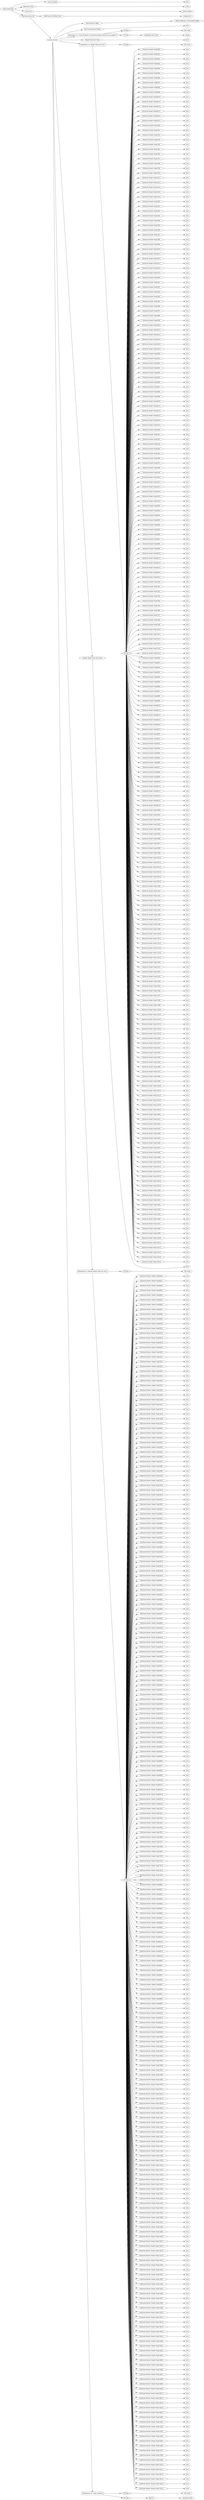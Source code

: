 digraph "SubChunkPacket" {
rankdir = LR
0
0 -> 1
1 -> 2
0 -> 3
3 -> 4
0 -> 5
5 -> 13
0 -> 14
14 -> 15
15 -> 16
14 -> 17
17 -> 18
18 -> 26
17 -> 27
27 -> 28
17 -> 29
29 -> 30
30 -> 31
29 -> 32
32 -> 33
33 -> 34
17 -> 35
35 -> 36
17 -> 37
37 -> 38
38 -> 39
37 -> 40
40 -> 41
41 -> 42
40 -> 43
43 -> 44
40 -> 45
45 -> 46
40 -> 47
47 -> 48
40 -> 49
49 -> 50
40 -> 51
51 -> 52
40 -> 53
53 -> 54
40 -> 55
55 -> 56
40 -> 57
57 -> 58
40 -> 59
59 -> 60
40 -> 61
61 -> 62
40 -> 63
63 -> 64
40 -> 65
65 -> 66
40 -> 67
67 -> 68
40 -> 69
69 -> 70
40 -> 71
71 -> 72
40 -> 73
73 -> 74
40 -> 75
75 -> 76
40 -> 77
77 -> 78
40 -> 79
79 -> 80
40 -> 81
81 -> 82
40 -> 83
83 -> 84
40 -> 85
85 -> 86
40 -> 87
87 -> 88
40 -> 89
89 -> 90
40 -> 91
91 -> 92
40 -> 93
93 -> 94
40 -> 95
95 -> 96
40 -> 97
97 -> 98
40 -> 99
99 -> 100
40 -> 101
101 -> 102
40 -> 103
103 -> 104
40 -> 105
105 -> 106
40 -> 107
107 -> 108
40 -> 109
109 -> 110
40 -> 111
111 -> 112
40 -> 113
113 -> 114
40 -> 115
115 -> 116
40 -> 117
117 -> 118
40 -> 119
119 -> 120
40 -> 121
121 -> 122
40 -> 123
123 -> 124
40 -> 125
125 -> 126
40 -> 127
127 -> 128
40 -> 129
129 -> 130
40 -> 131
131 -> 132
40 -> 133
133 -> 134
40 -> 135
135 -> 136
40 -> 137
137 -> 138
40 -> 139
139 -> 140
40 -> 141
141 -> 142
40 -> 143
143 -> 144
40 -> 145
145 -> 146
40 -> 147
147 -> 148
40 -> 149
149 -> 150
40 -> 151
151 -> 152
40 -> 153
153 -> 154
40 -> 155
155 -> 156
40 -> 157
157 -> 158
40 -> 159
159 -> 160
40 -> 161
161 -> 162
40 -> 163
163 -> 164
40 -> 165
165 -> 166
40 -> 167
167 -> 168
40 -> 169
169 -> 170
40 -> 171
171 -> 172
40 -> 173
173 -> 174
40 -> 175
175 -> 176
40 -> 177
177 -> 178
40 -> 179
179 -> 180
40 -> 181
181 -> 182
40 -> 183
183 -> 184
40 -> 185
185 -> 186
40 -> 187
187 -> 188
40 -> 189
189 -> 190
40 -> 191
191 -> 192
40 -> 193
193 -> 194
40 -> 195
195 -> 196
40 -> 197
197 -> 198
40 -> 199
199 -> 200
40 -> 201
201 -> 202
40 -> 203
203 -> 204
40 -> 205
205 -> 206
40 -> 207
207 -> 208
40 -> 209
209 -> 210
40 -> 211
211 -> 212
40 -> 213
213 -> 214
40 -> 215
215 -> 216
40 -> 217
217 -> 218
40 -> 219
219 -> 220
40 -> 221
221 -> 222
40 -> 223
223 -> 224
40 -> 225
225 -> 226
40 -> 227
227 -> 228
40 -> 229
229 -> 230
40 -> 231
231 -> 232
40 -> 233
233 -> 234
40 -> 235
235 -> 236
40 -> 237
237 -> 238
40 -> 239
239 -> 240
40 -> 241
241 -> 242
40 -> 243
243 -> 244
40 -> 245
245 -> 246
40 -> 247
247 -> 248
40 -> 249
249 -> 250
40 -> 251
251 -> 252
40 -> 253
253 -> 254
40 -> 255
255 -> 256
40 -> 257
257 -> 258
40 -> 259
259 -> 260
40 -> 261
261 -> 262
40 -> 263
263 -> 264
40 -> 265
265 -> 266
40 -> 267
267 -> 268
40 -> 269
269 -> 270
40 -> 271
271 -> 272
40 -> 273
273 -> 274
40 -> 275
275 -> 276
40 -> 277
277 -> 278
40 -> 279
279 -> 280
40 -> 281
281 -> 282
40 -> 283
283 -> 284
40 -> 285
285 -> 286
40 -> 287
287 -> 288
40 -> 289
289 -> 290
40 -> 291
291 -> 292
40 -> 293
293 -> 294
40 -> 295
295 -> 296
40 -> 297
297 -> 298
40 -> 299
299 -> 300
40 -> 301
301 -> 302
40 -> 303
303 -> 304
40 -> 305
305 -> 306
40 -> 307
307 -> 308
40 -> 309
309 -> 310
40 -> 311
311 -> 312
40 -> 313
313 -> 314
40 -> 315
315 -> 316
40 -> 317
317 -> 318
40 -> 319
319 -> 320
40 -> 321
321 -> 322
40 -> 323
323 -> 324
40 -> 325
325 -> 326
40 -> 327
327 -> 328
40 -> 329
329 -> 330
40 -> 331
331 -> 332
40 -> 333
333 -> 334
40 -> 335
335 -> 336
40 -> 337
337 -> 338
40 -> 339
339 -> 340
40 -> 341
341 -> 342
40 -> 343
343 -> 344
40 -> 345
345 -> 346
40 -> 347
347 -> 348
40 -> 349
349 -> 350
40 -> 351
351 -> 352
40 -> 353
353 -> 354
40 -> 355
355 -> 356
40 -> 357
357 -> 358
40 -> 359
359 -> 360
40 -> 361
361 -> 362
40 -> 363
363 -> 364
40 -> 365
365 -> 366
40 -> 367
367 -> 368
40 -> 369
369 -> 370
40 -> 371
371 -> 372
40 -> 373
373 -> 374
40 -> 375
375 -> 376
40 -> 377
377 -> 378
40 -> 379
379 -> 380
40 -> 381
381 -> 382
40 -> 383
383 -> 384
40 -> 385
385 -> 386
40 -> 387
387 -> 388
40 -> 389
389 -> 390
40 -> 391
391 -> 392
40 -> 393
393 -> 394
40 -> 395
395 -> 396
40 -> 397
397 -> 398
40 -> 399
399 -> 400
40 -> 401
401 -> 402
40 -> 403
403 -> 404
40 -> 405
405 -> 406
40 -> 407
407 -> 408
40 -> 409
409 -> 410
40 -> 411
411 -> 412
40 -> 413
413 -> 414
40 -> 415
415 -> 416
40 -> 417
417 -> 418
40 -> 419
419 -> 420
40 -> 421
421 -> 422
40 -> 423
423 -> 424
40 -> 425
425 -> 426
40 -> 427
427 -> 428
40 -> 429
429 -> 430
40 -> 431
431 -> 432
40 -> 433
433 -> 434
40 -> 435
435 -> 436
40 -> 437
437 -> 438
40 -> 439
439 -> 440
40 -> 441
441 -> 442
40 -> 443
443 -> 444
40 -> 445
445 -> 446
40 -> 447
447 -> 448
40 -> 449
449 -> 450
40 -> 451
451 -> 452
40 -> 453
453 -> 454
40 -> 455
455 -> 456
40 -> 457
457 -> 458
40 -> 459
459 -> 460
40 -> 461
461 -> 462
40 -> 463
463 -> 464
40 -> 465
465 -> 466
40 -> 467
467 -> 468
40 -> 469
469 -> 470
40 -> 471
471 -> 472
40 -> 473
473 -> 474
40 -> 475
475 -> 476
40 -> 477
477 -> 478
40 -> 479
479 -> 480
40 -> 481
481 -> 482
40 -> 483
483 -> 484
40 -> 485
485 -> 486
40 -> 487
487 -> 488
40 -> 489
489 -> 490
40 -> 491
491 -> 492
40 -> 493
493 -> 494
40 -> 495
495 -> 496
40 -> 497
497 -> 498
40 -> 499
499 -> 500
40 -> 501
501 -> 502
40 -> 503
503 -> 504
40 -> 505
505 -> 506
40 -> 507
507 -> 508
40 -> 509
509 -> 510
40 -> 511
511 -> 512
40 -> 513
513 -> 514
40 -> 515
515 -> 516
40 -> 517
517 -> 518
40 -> 519
519 -> 520
40 -> 521
521 -> 522
40 -> 523
523 -> 524
40 -> 525
525 -> 526
40 -> 527
527 -> 528
40 -> 529
529 -> 530
40 -> 531
531 -> 532
40 -> 533
533 -> 534
40 -> 535
535 -> 536
40 -> 537
537 -> 538
40 -> 539
539 -> 540
40 -> 541
541 -> 542
40 -> 543
543 -> 544
40 -> 545
545 -> 546
40 -> 547
547 -> 548
40 -> 549
549 -> 550
40 -> 551
551 -> 552
17 -> 553
553 -> 554
17 -> 555
555 -> 556
556 -> 557
555 -> 558
558 -> 559
559 -> 560
558 -> 561
561 -> 562
558 -> 563
563 -> 564
558 -> 565
565 -> 566
558 -> 567
567 -> 568
558 -> 569
569 -> 570
558 -> 571
571 -> 572
558 -> 573
573 -> 574
558 -> 575
575 -> 576
558 -> 577
577 -> 578
558 -> 579
579 -> 580
558 -> 581
581 -> 582
558 -> 583
583 -> 584
558 -> 585
585 -> 586
558 -> 587
587 -> 588
558 -> 589
589 -> 590
558 -> 591
591 -> 592
558 -> 593
593 -> 594
558 -> 595
595 -> 596
558 -> 597
597 -> 598
558 -> 599
599 -> 600
558 -> 601
601 -> 602
558 -> 603
603 -> 604
558 -> 605
605 -> 606
558 -> 607
607 -> 608
558 -> 609
609 -> 610
558 -> 611
611 -> 612
558 -> 613
613 -> 614
558 -> 615
615 -> 616
558 -> 617
617 -> 618
558 -> 619
619 -> 620
558 -> 621
621 -> 622
558 -> 623
623 -> 624
558 -> 625
625 -> 626
558 -> 627
627 -> 628
558 -> 629
629 -> 630
558 -> 631
631 -> 632
558 -> 633
633 -> 634
558 -> 635
635 -> 636
558 -> 637
637 -> 638
558 -> 639
639 -> 640
558 -> 641
641 -> 642
558 -> 643
643 -> 644
558 -> 645
645 -> 646
558 -> 647
647 -> 648
558 -> 649
649 -> 650
558 -> 651
651 -> 652
558 -> 653
653 -> 654
558 -> 655
655 -> 656
558 -> 657
657 -> 658
558 -> 659
659 -> 660
558 -> 661
661 -> 662
558 -> 663
663 -> 664
558 -> 665
665 -> 666
558 -> 667
667 -> 668
558 -> 669
669 -> 670
558 -> 671
671 -> 672
558 -> 673
673 -> 674
558 -> 675
675 -> 676
558 -> 677
677 -> 678
558 -> 679
679 -> 680
558 -> 681
681 -> 682
558 -> 683
683 -> 684
558 -> 685
685 -> 686
558 -> 687
687 -> 688
558 -> 689
689 -> 690
558 -> 691
691 -> 692
558 -> 693
693 -> 694
558 -> 695
695 -> 696
558 -> 697
697 -> 698
558 -> 699
699 -> 700
558 -> 701
701 -> 702
558 -> 703
703 -> 704
558 -> 705
705 -> 706
558 -> 707
707 -> 708
558 -> 709
709 -> 710
558 -> 711
711 -> 712
558 -> 713
713 -> 714
558 -> 715
715 -> 716
558 -> 717
717 -> 718
558 -> 719
719 -> 720
558 -> 721
721 -> 722
558 -> 723
723 -> 724
558 -> 725
725 -> 726
558 -> 727
727 -> 728
558 -> 729
729 -> 730
558 -> 731
731 -> 732
558 -> 733
733 -> 734
558 -> 735
735 -> 736
558 -> 737
737 -> 738
558 -> 739
739 -> 740
558 -> 741
741 -> 742
558 -> 743
743 -> 744
558 -> 745
745 -> 746
558 -> 747
747 -> 748
558 -> 749
749 -> 750
558 -> 751
751 -> 752
558 -> 753
753 -> 754
558 -> 755
755 -> 756
558 -> 757
757 -> 758
558 -> 759
759 -> 760
558 -> 761
761 -> 762
558 -> 763
763 -> 764
558 -> 765
765 -> 766
558 -> 767
767 -> 768
558 -> 769
769 -> 770
558 -> 771
771 -> 772
558 -> 773
773 -> 774
558 -> 775
775 -> 776
558 -> 777
777 -> 778
558 -> 779
779 -> 780
558 -> 781
781 -> 782
558 -> 783
783 -> 784
558 -> 785
785 -> 786
558 -> 787
787 -> 788
558 -> 789
789 -> 790
558 -> 791
791 -> 792
558 -> 793
793 -> 794
558 -> 795
795 -> 796
558 -> 797
797 -> 798
558 -> 799
799 -> 800
558 -> 801
801 -> 802
558 -> 803
803 -> 804
558 -> 805
805 -> 806
558 -> 807
807 -> 808
558 -> 809
809 -> 810
558 -> 811
811 -> 812
558 -> 813
813 -> 814
558 -> 815
815 -> 816
558 -> 817
817 -> 818
558 -> 819
819 -> 820
558 -> 821
821 -> 822
558 -> 823
823 -> 824
558 -> 825
825 -> 826
558 -> 827
827 -> 828
558 -> 829
829 -> 830
558 -> 831
831 -> 832
558 -> 833
833 -> 834
558 -> 835
835 -> 836
558 -> 837
837 -> 838
558 -> 839
839 -> 840
558 -> 841
841 -> 842
558 -> 843
843 -> 844
558 -> 845
845 -> 846
558 -> 847
847 -> 848
558 -> 849
849 -> 850
558 -> 851
851 -> 852
558 -> 853
853 -> 854
558 -> 855
855 -> 856
558 -> 857
857 -> 858
558 -> 859
859 -> 860
558 -> 861
861 -> 862
558 -> 863
863 -> 864
558 -> 865
865 -> 866
558 -> 867
867 -> 868
558 -> 869
869 -> 870
558 -> 871
871 -> 872
558 -> 873
873 -> 874
558 -> 875
875 -> 876
558 -> 877
877 -> 878
558 -> 879
879 -> 880
558 -> 881
881 -> 882
558 -> 883
883 -> 884
558 -> 885
885 -> 886
558 -> 887
887 -> 888
558 -> 889
889 -> 890
558 -> 891
891 -> 892
558 -> 893
893 -> 894
558 -> 895
895 -> 896
558 -> 897
897 -> 898
558 -> 899
899 -> 900
558 -> 901
901 -> 902
558 -> 903
903 -> 904
558 -> 905
905 -> 906
558 -> 907
907 -> 908
558 -> 909
909 -> 910
558 -> 911
911 -> 912
558 -> 913
913 -> 914
558 -> 915
915 -> 916
558 -> 917
917 -> 918
558 -> 919
919 -> 920
558 -> 921
921 -> 922
558 -> 923
923 -> 924
558 -> 925
925 -> 926
558 -> 927
927 -> 928
558 -> 929
929 -> 930
558 -> 931
931 -> 932
558 -> 933
933 -> 934
558 -> 935
935 -> 936
558 -> 937
937 -> 938
558 -> 939
939 -> 940
558 -> 941
941 -> 942
558 -> 943
943 -> 944
558 -> 945
945 -> 946
558 -> 947
947 -> 948
558 -> 949
949 -> 950
558 -> 951
951 -> 952
558 -> 953
953 -> 954
558 -> 955
955 -> 956
558 -> 957
957 -> 958
558 -> 959
959 -> 960
558 -> 961
961 -> 962
558 -> 963
963 -> 964
558 -> 965
965 -> 966
558 -> 967
967 -> 968
558 -> 969
969 -> 970
558 -> 971
971 -> 972
558 -> 973
973 -> 974
558 -> 975
975 -> 976
558 -> 977
977 -> 978
558 -> 979
979 -> 980
558 -> 981
981 -> 982
558 -> 983
983 -> 984
558 -> 985
985 -> 986
558 -> 987
987 -> 988
558 -> 989
989 -> 990
558 -> 991
991 -> 992
558 -> 993
993 -> 994
558 -> 995
995 -> 996
558 -> 997
997 -> 998
558 -> 999
999 -> 1000
558 -> 1001
1001 -> 1002
558 -> 1003
1003 -> 1004
558 -> 1005
1005 -> 1006
558 -> 1007
1007 -> 1008
558 -> 1009
1009 -> 1010
558 -> 1011
1011 -> 1012
558 -> 1013
1013 -> 1014
558 -> 1015
1015 -> 1016
558 -> 1017
1017 -> 1018
558 -> 1019
1019 -> 1020
558 -> 1021
1021 -> 1022
558 -> 1023
1023 -> 1024
558 -> 1025
1025 -> 1026
558 -> 1027
1027 -> 1028
558 -> 1029
1029 -> 1030
558 -> 1031
1031 -> 1032
558 -> 1033
1033 -> 1034
558 -> 1035
1035 -> 1036
558 -> 1037
1037 -> 1038
558 -> 1039
1039 -> 1040
558 -> 1041
1041 -> 1042
558 -> 1043
1043 -> 1044
558 -> 1045
1045 -> 1046
558 -> 1047
1047 -> 1048
558 -> 1049
1049 -> 1050
558 -> 1051
1051 -> 1052
558 -> 1053
1053 -> 1054
558 -> 1055
1055 -> 1056
558 -> 1057
1057 -> 1058
558 -> 1059
1059 -> 1060
558 -> 1061
1061 -> 1062
558 -> 1063
1063 -> 1064
558 -> 1065
1065 -> 1066
558 -> 1067
1067 -> 1068
558 -> 1069
1069 -> 1070
17 -> 1071
1071 -> 1072
1072 -> 1073
1071 -> 1074
1074 -> 1075
1075 -> 1076

0 [label="SubChunkPacket",comment="name: \"SubChunkPacket\", typeName: \"\", id: 0, branchId: 174, recurseId: -1, attributes: 0, notes: \"\""];
1 [label="Cache Enabled",comment="name: \"Cache Enabled\", typeName: \"\", id: 1, branchId: 0, recurseId: -1, attributes: 0, notes: \"\""];
2 [label="bool",comment="name: \"bool\", typeName: \"\", id: 2, branchId: 0, recurseId: -1, attributes: 512, notes: \"\""];
3 [label="Dimension Type",comment="name: \"Dimension Type\", typeName: \"\", id: 3, branchId: 0, recurseId: -1, attributes: 0, notes: \"\""];
4 [label="varint",comment="name: \"varint\", typeName: \"\", id: 4, branchId: 0, recurseId: -1, attributes: 512, notes: \"\""];
5 [label="Center Pos",comment="name: \"Center Pos\", typeName: \"SubChunkPos\", id: 5, branchId: 0, recurseId: -1, attributes: 256, notes: \"\""];
13 [label="SubChunkPos",comment="name: \"SubChunkPos\", typeName: \"\", id: 13, branchId: 0, recurseId: -1, attributes: 512, notes: \"\""];
14 [label="SubChunk Data List",comment="name: \"SubChunk Data List\", typeName: \"\", id: 14, branchId: 0, recurseId: -1, attributes: 8, notes: \"\""];
15 [label="SubChunk Pos Offsets Size",comment="name: \"SubChunk Pos Offsets Size\", typeName: \"\", id: 15, branchId: 0, recurseId: -1, attributes: 0, notes: \"\""];
16 [label="unsigned int",comment="name: \"unsigned int\", typeName: \"\", id: 16, branchId: 0, recurseId: -1, attributes: 512, notes: \"\""];
17 [label="example element",style=dotted,comment="name: \"example element\", typeName: \"\", id: 17, branchId: 0, recurseId: -1, attributes: 16, notes: \"\""];
18 [label="SubChunk Pos Offset",comment="name: \"SubChunk Pos Offset\", typeName: \"SubChunkPacket::SubChunkPosOffset\", id: 18, branchId: 0, recurseId: -1, attributes: 256, notes: \"\""];
26 [label="SubChunkPacket::SubChunkPosOffset",comment="name: \"SubChunkPacket::SubChunkPosOffset\", typeName: \"\", id: 26, branchId: 0, recurseId: -1, attributes: 512, notes: \"\""];
27 [label="SubChunk Request Result",comment="name: \"SubChunk Request Result\", typeName: \"\", id: 27, branchId: 0, recurseId: -1, attributes: 0, notes: \"\""];
28 [label="byte",comment="name: \"byte\", typeName: \"\", id: 28, branchId: 0, recurseId: -1, attributes: 512, notes: \"\""];
29 [label="Dependency on 'Cache Disabled or SubChunk Request Result SuccessAllAir?'",shape=note,comment="name: \"Dependency on 'Cache Disabled or SubChunk Request Result SuccessAllAir?'\", typeName: \"\", id: 29, branchId: 0, recurseId: -1, attributes: 2, notes: \"\""];
30 [label="If False",shape=diamond,comment="name: \"If False\", typeName: \"\", id: 30, branchId: 0, recurseId: -1, attributes: 4, notes: \"\""];
31 [label="[No Data]",comment="name: \"[No Data]\", typeName: \"\", id: 31, branchId: 0, recurseId: -1, attributes: 512, notes: \"\""];
32 [label="If True",shape=diamond,comment="name: \"If True\", typeName: \"\", id: 32, branchId: 1, recurseId: -1, attributes: 4, notes: \"\""];
33 [label="Serialized Sub Chunk",comment="name: \"Serialized Sub Chunk\", typeName: \"\", id: 33, branchId: 0, recurseId: -1, attributes: 0, notes: \"\""];
34 [label="string",comment="name: \"string\", typeName: \"\", id: 34, branchId: 0, recurseId: -1, attributes: 512, notes: \"\""];
35 [label="Height Map Data Type",comment="name: \"Height Map Data Type\", typeName: \"\", id: 35, branchId: 0, recurseId: -1, attributes: 0, notes: \"\""];
36 [label="byte",comment="name: \"byte\", typeName: \"\", id: 36, branchId: 0, recurseId: -1, attributes: 512, notes: \"\""];
37 [label="Dependency on 'Height Map Has Data'",shape=note,comment="name: \"Dependency on 'Height Map Has Data'\", typeName: \"\", id: 37, branchId: 0, recurseId: -1, attributes: 2, notes: \"\""];
38 [label="If False",shape=diamond,comment="name: \"If False\", typeName: \"\", id: 38, branchId: 0, recurseId: -1, attributes: 4, notes: \"\""];
39 [label="[No Data]",comment="name: \"[No Data]\", typeName: \"\", id: 39, branchId: 0, recurseId: -1, attributes: 512, notes: \"\""];
40 [label="If True",shape=diamond,comment="name: \"If True\", typeName: \"\", id: 40, branchId: 1, recurseId: -1, attributes: 4, notes: \"\""];
41 [label="Subchunk Height Map[0][0]",comment="name: \"Subchunk Height Map[0][0]\", typeName: \"\", id: 41, branchId: 0, recurseId: -1, attributes: 0, notes: \"\""];
42 [label="byte",comment="name: \"byte\", typeName: \"\", id: 42, branchId: 0, recurseId: -1, attributes: 512, notes: \"\""];
43 [label="Subchunk Height Map[0][1]",comment="name: \"Subchunk Height Map[0][1]\", typeName: \"\", id: 43, branchId: 0, recurseId: -1, attributes: 0, notes: \"\""];
44 [label="byte",comment="name: \"byte\", typeName: \"\", id: 44, branchId: 0, recurseId: -1, attributes: 512, notes: \"\""];
45 [label="Subchunk Height Map[0][2]",comment="name: \"Subchunk Height Map[0][2]\", typeName: \"\", id: 45, branchId: 0, recurseId: -1, attributes: 0, notes: \"\""];
46 [label="byte",comment="name: \"byte\", typeName: \"\", id: 46, branchId: 0, recurseId: -1, attributes: 512, notes: \"\""];
47 [label="Subchunk Height Map[0][3]",comment="name: \"Subchunk Height Map[0][3]\", typeName: \"\", id: 47, branchId: 0, recurseId: -1, attributes: 0, notes: \"\""];
48 [label="byte",comment="name: \"byte\", typeName: \"\", id: 48, branchId: 0, recurseId: -1, attributes: 512, notes: \"\""];
49 [label="Subchunk Height Map[0][4]",comment="name: \"Subchunk Height Map[0][4]\", typeName: \"\", id: 49, branchId: 0, recurseId: -1, attributes: 0, notes: \"\""];
50 [label="byte",comment="name: \"byte\", typeName: \"\", id: 50, branchId: 0, recurseId: -1, attributes: 512, notes: \"\""];
51 [label="Subchunk Height Map[0][5]",comment="name: \"Subchunk Height Map[0][5]\", typeName: \"\", id: 51, branchId: 0, recurseId: -1, attributes: 0, notes: \"\""];
52 [label="byte",comment="name: \"byte\", typeName: \"\", id: 52, branchId: 0, recurseId: -1, attributes: 512, notes: \"\""];
53 [label="Subchunk Height Map[0][6]",comment="name: \"Subchunk Height Map[0][6]\", typeName: \"\", id: 53, branchId: 0, recurseId: -1, attributes: 0, notes: \"\""];
54 [label="byte",comment="name: \"byte\", typeName: \"\", id: 54, branchId: 0, recurseId: -1, attributes: 512, notes: \"\""];
55 [label="Subchunk Height Map[0][7]",comment="name: \"Subchunk Height Map[0][7]\", typeName: \"\", id: 55, branchId: 0, recurseId: -1, attributes: 0, notes: \"\""];
56 [label="byte",comment="name: \"byte\", typeName: \"\", id: 56, branchId: 0, recurseId: -1, attributes: 512, notes: \"\""];
57 [label="Subchunk Height Map[0][8]",comment="name: \"Subchunk Height Map[0][8]\", typeName: \"\", id: 57, branchId: 0, recurseId: -1, attributes: 0, notes: \"\""];
58 [label="byte",comment="name: \"byte\", typeName: \"\", id: 58, branchId: 0, recurseId: -1, attributes: 512, notes: \"\""];
59 [label="Subchunk Height Map[0][9]",comment="name: \"Subchunk Height Map[0][9]\", typeName: \"\", id: 59, branchId: 0, recurseId: -1, attributes: 0, notes: \"\""];
60 [label="byte",comment="name: \"byte\", typeName: \"\", id: 60, branchId: 0, recurseId: -1, attributes: 512, notes: \"\""];
61 [label="Subchunk Height Map[0][10]",comment="name: \"Subchunk Height Map[0][10]\", typeName: \"\", id: 61, branchId: 0, recurseId: -1, attributes: 0, notes: \"\""];
62 [label="byte",comment="name: \"byte\", typeName: \"\", id: 62, branchId: 0, recurseId: -1, attributes: 512, notes: \"\""];
63 [label="Subchunk Height Map[0][11]",comment="name: \"Subchunk Height Map[0][11]\", typeName: \"\", id: 63, branchId: 0, recurseId: -1, attributes: 0, notes: \"\""];
64 [label="byte",comment="name: \"byte\", typeName: \"\", id: 64, branchId: 0, recurseId: -1, attributes: 512, notes: \"\""];
65 [label="Subchunk Height Map[0][12]",comment="name: \"Subchunk Height Map[0][12]\", typeName: \"\", id: 65, branchId: 0, recurseId: -1, attributes: 0, notes: \"\""];
66 [label="byte",comment="name: \"byte\", typeName: \"\", id: 66, branchId: 0, recurseId: -1, attributes: 512, notes: \"\""];
67 [label="Subchunk Height Map[0][13]",comment="name: \"Subchunk Height Map[0][13]\", typeName: \"\", id: 67, branchId: 0, recurseId: -1, attributes: 0, notes: \"\""];
68 [label="byte",comment="name: \"byte\", typeName: \"\", id: 68, branchId: 0, recurseId: -1, attributes: 512, notes: \"\""];
69 [label="Subchunk Height Map[0][14]",comment="name: \"Subchunk Height Map[0][14]\", typeName: \"\", id: 69, branchId: 0, recurseId: -1, attributes: 0, notes: \"\""];
70 [label="byte",comment="name: \"byte\", typeName: \"\", id: 70, branchId: 0, recurseId: -1, attributes: 512, notes: \"\""];
71 [label="Subchunk Height Map[0][15]",comment="name: \"Subchunk Height Map[0][15]\", typeName: \"\", id: 71, branchId: 0, recurseId: -1, attributes: 0, notes: \"\""];
72 [label="byte",comment="name: \"byte\", typeName: \"\", id: 72, branchId: 0, recurseId: -1, attributes: 512, notes: \"\""];
73 [label="Subchunk Height Map[1][0]",comment="name: \"Subchunk Height Map[1][0]\", typeName: \"\", id: 73, branchId: 0, recurseId: -1, attributes: 0, notes: \"\""];
74 [label="byte",comment="name: \"byte\", typeName: \"\", id: 74, branchId: 0, recurseId: -1, attributes: 512, notes: \"\""];
75 [label="Subchunk Height Map[1][1]",comment="name: \"Subchunk Height Map[1][1]\", typeName: \"\", id: 75, branchId: 0, recurseId: -1, attributes: 0, notes: \"\""];
76 [label="byte",comment="name: \"byte\", typeName: \"\", id: 76, branchId: 0, recurseId: -1, attributes: 512, notes: \"\""];
77 [label="Subchunk Height Map[1][2]",comment="name: \"Subchunk Height Map[1][2]\", typeName: \"\", id: 77, branchId: 0, recurseId: -1, attributes: 0, notes: \"\""];
78 [label="byte",comment="name: \"byte\", typeName: \"\", id: 78, branchId: 0, recurseId: -1, attributes: 512, notes: \"\""];
79 [label="Subchunk Height Map[1][3]",comment="name: \"Subchunk Height Map[1][3]\", typeName: \"\", id: 79, branchId: 0, recurseId: -1, attributes: 0, notes: \"\""];
80 [label="byte",comment="name: \"byte\", typeName: \"\", id: 80, branchId: 0, recurseId: -1, attributes: 512, notes: \"\""];
81 [label="Subchunk Height Map[1][4]",comment="name: \"Subchunk Height Map[1][4]\", typeName: \"\", id: 81, branchId: 0, recurseId: -1, attributes: 0, notes: \"\""];
82 [label="byte",comment="name: \"byte\", typeName: \"\", id: 82, branchId: 0, recurseId: -1, attributes: 512, notes: \"\""];
83 [label="Subchunk Height Map[1][5]",comment="name: \"Subchunk Height Map[1][5]\", typeName: \"\", id: 83, branchId: 0, recurseId: -1, attributes: 0, notes: \"\""];
84 [label="byte",comment="name: \"byte\", typeName: \"\", id: 84, branchId: 0, recurseId: -1, attributes: 512, notes: \"\""];
85 [label="Subchunk Height Map[1][6]",comment="name: \"Subchunk Height Map[1][6]\", typeName: \"\", id: 85, branchId: 0, recurseId: -1, attributes: 0, notes: \"\""];
86 [label="byte",comment="name: \"byte\", typeName: \"\", id: 86, branchId: 0, recurseId: -1, attributes: 512, notes: \"\""];
87 [label="Subchunk Height Map[1][7]",comment="name: \"Subchunk Height Map[1][7]\", typeName: \"\", id: 87, branchId: 0, recurseId: -1, attributes: 0, notes: \"\""];
88 [label="byte",comment="name: \"byte\", typeName: \"\", id: 88, branchId: 0, recurseId: -1, attributes: 512, notes: \"\""];
89 [label="Subchunk Height Map[1][8]",comment="name: \"Subchunk Height Map[1][8]\", typeName: \"\", id: 89, branchId: 0, recurseId: -1, attributes: 0, notes: \"\""];
90 [label="byte",comment="name: \"byte\", typeName: \"\", id: 90, branchId: 0, recurseId: -1, attributes: 512, notes: \"\""];
91 [label="Subchunk Height Map[1][9]",comment="name: \"Subchunk Height Map[1][9]\", typeName: \"\", id: 91, branchId: 0, recurseId: -1, attributes: 0, notes: \"\""];
92 [label="byte",comment="name: \"byte\", typeName: \"\", id: 92, branchId: 0, recurseId: -1, attributes: 512, notes: \"\""];
93 [label="Subchunk Height Map[1][10]",comment="name: \"Subchunk Height Map[1][10]\", typeName: \"\", id: 93, branchId: 0, recurseId: -1, attributes: 0, notes: \"\""];
94 [label="byte",comment="name: \"byte\", typeName: \"\", id: 94, branchId: 0, recurseId: -1, attributes: 512, notes: \"\""];
95 [label="Subchunk Height Map[1][11]",comment="name: \"Subchunk Height Map[1][11]\", typeName: \"\", id: 95, branchId: 0, recurseId: -1, attributes: 0, notes: \"\""];
96 [label="byte",comment="name: \"byte\", typeName: \"\", id: 96, branchId: 0, recurseId: -1, attributes: 512, notes: \"\""];
97 [label="Subchunk Height Map[1][12]",comment="name: \"Subchunk Height Map[1][12]\", typeName: \"\", id: 97, branchId: 0, recurseId: -1, attributes: 0, notes: \"\""];
98 [label="byte",comment="name: \"byte\", typeName: \"\", id: 98, branchId: 0, recurseId: -1, attributes: 512, notes: \"\""];
99 [label="Subchunk Height Map[1][13]",comment="name: \"Subchunk Height Map[1][13]\", typeName: \"\", id: 99, branchId: 0, recurseId: -1, attributes: 0, notes: \"\""];
100 [label="byte",comment="name: \"byte\", typeName: \"\", id: 100, branchId: 0, recurseId: -1, attributes: 512, notes: \"\""];
101 [label="Subchunk Height Map[1][14]",comment="name: \"Subchunk Height Map[1][14]\", typeName: \"\", id: 101, branchId: 0, recurseId: -1, attributes: 0, notes: \"\""];
102 [label="byte",comment="name: \"byte\", typeName: \"\", id: 102, branchId: 0, recurseId: -1, attributes: 512, notes: \"\""];
103 [label="Subchunk Height Map[1][15]",comment="name: \"Subchunk Height Map[1][15]\", typeName: \"\", id: 103, branchId: 0, recurseId: -1, attributes: 0, notes: \"\""];
104 [label="byte",comment="name: \"byte\", typeName: \"\", id: 104, branchId: 0, recurseId: -1, attributes: 512, notes: \"\""];
105 [label="Subchunk Height Map[2][0]",comment="name: \"Subchunk Height Map[2][0]\", typeName: \"\", id: 105, branchId: 0, recurseId: -1, attributes: 0, notes: \"\""];
106 [label="byte",comment="name: \"byte\", typeName: \"\", id: 106, branchId: 0, recurseId: -1, attributes: 512, notes: \"\""];
107 [label="Subchunk Height Map[2][1]",comment="name: \"Subchunk Height Map[2][1]\", typeName: \"\", id: 107, branchId: 0, recurseId: -1, attributes: 0, notes: \"\""];
108 [label="byte",comment="name: \"byte\", typeName: \"\", id: 108, branchId: 0, recurseId: -1, attributes: 512, notes: \"\""];
109 [label="Subchunk Height Map[2][2]",comment="name: \"Subchunk Height Map[2][2]\", typeName: \"\", id: 109, branchId: 0, recurseId: -1, attributes: 0, notes: \"\""];
110 [label="byte",comment="name: \"byte\", typeName: \"\", id: 110, branchId: 0, recurseId: -1, attributes: 512, notes: \"\""];
111 [label="Subchunk Height Map[2][3]",comment="name: \"Subchunk Height Map[2][3]\", typeName: \"\", id: 111, branchId: 0, recurseId: -1, attributes: 0, notes: \"\""];
112 [label="byte",comment="name: \"byte\", typeName: \"\", id: 112, branchId: 0, recurseId: -1, attributes: 512, notes: \"\""];
113 [label="Subchunk Height Map[2][4]",comment="name: \"Subchunk Height Map[2][4]\", typeName: \"\", id: 113, branchId: 0, recurseId: -1, attributes: 0, notes: \"\""];
114 [label="byte",comment="name: \"byte\", typeName: \"\", id: 114, branchId: 0, recurseId: -1, attributes: 512, notes: \"\""];
115 [label="Subchunk Height Map[2][5]",comment="name: \"Subchunk Height Map[2][5]\", typeName: \"\", id: 115, branchId: 0, recurseId: -1, attributes: 0, notes: \"\""];
116 [label="byte",comment="name: \"byte\", typeName: \"\", id: 116, branchId: 0, recurseId: -1, attributes: 512, notes: \"\""];
117 [label="Subchunk Height Map[2][6]",comment="name: \"Subchunk Height Map[2][6]\", typeName: \"\", id: 117, branchId: 0, recurseId: -1, attributes: 0, notes: \"\""];
118 [label="byte",comment="name: \"byte\", typeName: \"\", id: 118, branchId: 0, recurseId: -1, attributes: 512, notes: \"\""];
119 [label="Subchunk Height Map[2][7]",comment="name: \"Subchunk Height Map[2][7]\", typeName: \"\", id: 119, branchId: 0, recurseId: -1, attributes: 0, notes: \"\""];
120 [label="byte",comment="name: \"byte\", typeName: \"\", id: 120, branchId: 0, recurseId: -1, attributes: 512, notes: \"\""];
121 [label="Subchunk Height Map[2][8]",comment="name: \"Subchunk Height Map[2][8]\", typeName: \"\", id: 121, branchId: 0, recurseId: -1, attributes: 0, notes: \"\""];
122 [label="byte",comment="name: \"byte\", typeName: \"\", id: 122, branchId: 0, recurseId: -1, attributes: 512, notes: \"\""];
123 [label="Subchunk Height Map[2][9]",comment="name: \"Subchunk Height Map[2][9]\", typeName: \"\", id: 123, branchId: 0, recurseId: -1, attributes: 0, notes: \"\""];
124 [label="byte",comment="name: \"byte\", typeName: \"\", id: 124, branchId: 0, recurseId: -1, attributes: 512, notes: \"\""];
125 [label="Subchunk Height Map[2][10]",comment="name: \"Subchunk Height Map[2][10]\", typeName: \"\", id: 125, branchId: 0, recurseId: -1, attributes: 0, notes: \"\""];
126 [label="byte",comment="name: \"byte\", typeName: \"\", id: 126, branchId: 0, recurseId: -1, attributes: 512, notes: \"\""];
127 [label="Subchunk Height Map[2][11]",comment="name: \"Subchunk Height Map[2][11]\", typeName: \"\", id: 127, branchId: 0, recurseId: -1, attributes: 0, notes: \"\""];
128 [label="byte",comment="name: \"byte\", typeName: \"\", id: 128, branchId: 0, recurseId: -1, attributes: 512, notes: \"\""];
129 [label="Subchunk Height Map[2][12]",comment="name: \"Subchunk Height Map[2][12]\", typeName: \"\", id: 129, branchId: 0, recurseId: -1, attributes: 0, notes: \"\""];
130 [label="byte",comment="name: \"byte\", typeName: \"\", id: 130, branchId: 0, recurseId: -1, attributes: 512, notes: \"\""];
131 [label="Subchunk Height Map[2][13]",comment="name: \"Subchunk Height Map[2][13]\", typeName: \"\", id: 131, branchId: 0, recurseId: -1, attributes: 0, notes: \"\""];
132 [label="byte",comment="name: \"byte\", typeName: \"\", id: 132, branchId: 0, recurseId: -1, attributes: 512, notes: \"\""];
133 [label="Subchunk Height Map[2][14]",comment="name: \"Subchunk Height Map[2][14]\", typeName: \"\", id: 133, branchId: 0, recurseId: -1, attributes: 0, notes: \"\""];
134 [label="byte",comment="name: \"byte\", typeName: \"\", id: 134, branchId: 0, recurseId: -1, attributes: 512, notes: \"\""];
135 [label="Subchunk Height Map[2][15]",comment="name: \"Subchunk Height Map[2][15]\", typeName: \"\", id: 135, branchId: 0, recurseId: -1, attributes: 0, notes: \"\""];
136 [label="byte",comment="name: \"byte\", typeName: \"\", id: 136, branchId: 0, recurseId: -1, attributes: 512, notes: \"\""];
137 [label="Subchunk Height Map[3][0]",comment="name: \"Subchunk Height Map[3][0]\", typeName: \"\", id: 137, branchId: 0, recurseId: -1, attributes: 0, notes: \"\""];
138 [label="byte",comment="name: \"byte\", typeName: \"\", id: 138, branchId: 0, recurseId: -1, attributes: 512, notes: \"\""];
139 [label="Subchunk Height Map[3][1]",comment="name: \"Subchunk Height Map[3][1]\", typeName: \"\", id: 139, branchId: 0, recurseId: -1, attributes: 0, notes: \"\""];
140 [label="byte",comment="name: \"byte\", typeName: \"\", id: 140, branchId: 0, recurseId: -1, attributes: 512, notes: \"\""];
141 [label="Subchunk Height Map[3][2]",comment="name: \"Subchunk Height Map[3][2]\", typeName: \"\", id: 141, branchId: 0, recurseId: -1, attributes: 0, notes: \"\""];
142 [label="byte",comment="name: \"byte\", typeName: \"\", id: 142, branchId: 0, recurseId: -1, attributes: 512, notes: \"\""];
143 [label="Subchunk Height Map[3][3]",comment="name: \"Subchunk Height Map[3][3]\", typeName: \"\", id: 143, branchId: 0, recurseId: -1, attributes: 0, notes: \"\""];
144 [label="byte",comment="name: \"byte\", typeName: \"\", id: 144, branchId: 0, recurseId: -1, attributes: 512, notes: \"\""];
145 [label="Subchunk Height Map[3][4]",comment="name: \"Subchunk Height Map[3][4]\", typeName: \"\", id: 145, branchId: 0, recurseId: -1, attributes: 0, notes: \"\""];
146 [label="byte",comment="name: \"byte\", typeName: \"\", id: 146, branchId: 0, recurseId: -1, attributes: 512, notes: \"\""];
147 [label="Subchunk Height Map[3][5]",comment="name: \"Subchunk Height Map[3][5]\", typeName: \"\", id: 147, branchId: 0, recurseId: -1, attributes: 0, notes: \"\""];
148 [label="byte",comment="name: \"byte\", typeName: \"\", id: 148, branchId: 0, recurseId: -1, attributes: 512, notes: \"\""];
149 [label="Subchunk Height Map[3][6]",comment="name: \"Subchunk Height Map[3][6]\", typeName: \"\", id: 149, branchId: 0, recurseId: -1, attributes: 0, notes: \"\""];
150 [label="byte",comment="name: \"byte\", typeName: \"\", id: 150, branchId: 0, recurseId: -1, attributes: 512, notes: \"\""];
151 [label="Subchunk Height Map[3][7]",comment="name: \"Subchunk Height Map[3][7]\", typeName: \"\", id: 151, branchId: 0, recurseId: -1, attributes: 0, notes: \"\""];
152 [label="byte",comment="name: \"byte\", typeName: \"\", id: 152, branchId: 0, recurseId: -1, attributes: 512, notes: \"\""];
153 [label="Subchunk Height Map[3][8]",comment="name: \"Subchunk Height Map[3][8]\", typeName: \"\", id: 153, branchId: 0, recurseId: -1, attributes: 0, notes: \"\""];
154 [label="byte",comment="name: \"byte\", typeName: \"\", id: 154, branchId: 0, recurseId: -1, attributes: 512, notes: \"\""];
155 [label="Subchunk Height Map[3][9]",comment="name: \"Subchunk Height Map[3][9]\", typeName: \"\", id: 155, branchId: 0, recurseId: -1, attributes: 0, notes: \"\""];
156 [label="byte",comment="name: \"byte\", typeName: \"\", id: 156, branchId: 0, recurseId: -1, attributes: 512, notes: \"\""];
157 [label="Subchunk Height Map[3][10]",comment="name: \"Subchunk Height Map[3][10]\", typeName: \"\", id: 157, branchId: 0, recurseId: -1, attributes: 0, notes: \"\""];
158 [label="byte",comment="name: \"byte\", typeName: \"\", id: 158, branchId: 0, recurseId: -1, attributes: 512, notes: \"\""];
159 [label="Subchunk Height Map[3][11]",comment="name: \"Subchunk Height Map[3][11]\", typeName: \"\", id: 159, branchId: 0, recurseId: -1, attributes: 0, notes: \"\""];
160 [label="byte",comment="name: \"byte\", typeName: \"\", id: 160, branchId: 0, recurseId: -1, attributes: 512, notes: \"\""];
161 [label="Subchunk Height Map[3][12]",comment="name: \"Subchunk Height Map[3][12]\", typeName: \"\", id: 161, branchId: 0, recurseId: -1, attributes: 0, notes: \"\""];
162 [label="byte",comment="name: \"byte\", typeName: \"\", id: 162, branchId: 0, recurseId: -1, attributes: 512, notes: \"\""];
163 [label="Subchunk Height Map[3][13]",comment="name: \"Subchunk Height Map[3][13]\", typeName: \"\", id: 163, branchId: 0, recurseId: -1, attributes: 0, notes: \"\""];
164 [label="byte",comment="name: \"byte\", typeName: \"\", id: 164, branchId: 0, recurseId: -1, attributes: 512, notes: \"\""];
165 [label="Subchunk Height Map[3][14]",comment="name: \"Subchunk Height Map[3][14]\", typeName: \"\", id: 165, branchId: 0, recurseId: -1, attributes: 0, notes: \"\""];
166 [label="byte",comment="name: \"byte\", typeName: \"\", id: 166, branchId: 0, recurseId: -1, attributes: 512, notes: \"\""];
167 [label="Subchunk Height Map[3][15]",comment="name: \"Subchunk Height Map[3][15]\", typeName: \"\", id: 167, branchId: 0, recurseId: -1, attributes: 0, notes: \"\""];
168 [label="byte",comment="name: \"byte\", typeName: \"\", id: 168, branchId: 0, recurseId: -1, attributes: 512, notes: \"\""];
169 [label="Subchunk Height Map[4][0]",comment="name: \"Subchunk Height Map[4][0]\", typeName: \"\", id: 169, branchId: 0, recurseId: -1, attributes: 0, notes: \"\""];
170 [label="byte",comment="name: \"byte\", typeName: \"\", id: 170, branchId: 0, recurseId: -1, attributes: 512, notes: \"\""];
171 [label="Subchunk Height Map[4][1]",comment="name: \"Subchunk Height Map[4][1]\", typeName: \"\", id: 171, branchId: 0, recurseId: -1, attributes: 0, notes: \"\""];
172 [label="byte",comment="name: \"byte\", typeName: \"\", id: 172, branchId: 0, recurseId: -1, attributes: 512, notes: \"\""];
173 [label="Subchunk Height Map[4][2]",comment="name: \"Subchunk Height Map[4][2]\", typeName: \"\", id: 173, branchId: 0, recurseId: -1, attributes: 0, notes: \"\""];
174 [label="byte",comment="name: \"byte\", typeName: \"\", id: 174, branchId: 0, recurseId: -1, attributes: 512, notes: \"\""];
175 [label="Subchunk Height Map[4][3]",comment="name: \"Subchunk Height Map[4][3]\", typeName: \"\", id: 175, branchId: 0, recurseId: -1, attributes: 0, notes: \"\""];
176 [label="byte",comment="name: \"byte\", typeName: \"\", id: 176, branchId: 0, recurseId: -1, attributes: 512, notes: \"\""];
177 [label="Subchunk Height Map[4][4]",comment="name: \"Subchunk Height Map[4][4]\", typeName: \"\", id: 177, branchId: 0, recurseId: -1, attributes: 0, notes: \"\""];
178 [label="byte",comment="name: \"byte\", typeName: \"\", id: 178, branchId: 0, recurseId: -1, attributes: 512, notes: \"\""];
179 [label="Subchunk Height Map[4][5]",comment="name: \"Subchunk Height Map[4][5]\", typeName: \"\", id: 179, branchId: 0, recurseId: -1, attributes: 0, notes: \"\""];
180 [label="byte",comment="name: \"byte\", typeName: \"\", id: 180, branchId: 0, recurseId: -1, attributes: 512, notes: \"\""];
181 [label="Subchunk Height Map[4][6]",comment="name: \"Subchunk Height Map[4][6]\", typeName: \"\", id: 181, branchId: 0, recurseId: -1, attributes: 0, notes: \"\""];
182 [label="byte",comment="name: \"byte\", typeName: \"\", id: 182, branchId: 0, recurseId: -1, attributes: 512, notes: \"\""];
183 [label="Subchunk Height Map[4][7]",comment="name: \"Subchunk Height Map[4][7]\", typeName: \"\", id: 183, branchId: 0, recurseId: -1, attributes: 0, notes: \"\""];
184 [label="byte",comment="name: \"byte\", typeName: \"\", id: 184, branchId: 0, recurseId: -1, attributes: 512, notes: \"\""];
185 [label="Subchunk Height Map[4][8]",comment="name: \"Subchunk Height Map[4][8]\", typeName: \"\", id: 185, branchId: 0, recurseId: -1, attributes: 0, notes: \"\""];
186 [label="byte",comment="name: \"byte\", typeName: \"\", id: 186, branchId: 0, recurseId: -1, attributes: 512, notes: \"\""];
187 [label="Subchunk Height Map[4][9]",comment="name: \"Subchunk Height Map[4][9]\", typeName: \"\", id: 187, branchId: 0, recurseId: -1, attributes: 0, notes: \"\""];
188 [label="byte",comment="name: \"byte\", typeName: \"\", id: 188, branchId: 0, recurseId: -1, attributes: 512, notes: \"\""];
189 [label="Subchunk Height Map[4][10]",comment="name: \"Subchunk Height Map[4][10]\", typeName: \"\", id: 189, branchId: 0, recurseId: -1, attributes: 0, notes: \"\""];
190 [label="byte",comment="name: \"byte\", typeName: \"\", id: 190, branchId: 0, recurseId: -1, attributes: 512, notes: \"\""];
191 [label="Subchunk Height Map[4][11]",comment="name: \"Subchunk Height Map[4][11]\", typeName: \"\", id: 191, branchId: 0, recurseId: -1, attributes: 0, notes: \"\""];
192 [label="byte",comment="name: \"byte\", typeName: \"\", id: 192, branchId: 0, recurseId: -1, attributes: 512, notes: \"\""];
193 [label="Subchunk Height Map[4][12]",comment="name: \"Subchunk Height Map[4][12]\", typeName: \"\", id: 193, branchId: 0, recurseId: -1, attributes: 0, notes: \"\""];
194 [label="byte",comment="name: \"byte\", typeName: \"\", id: 194, branchId: 0, recurseId: -1, attributes: 512, notes: \"\""];
195 [label="Subchunk Height Map[4][13]",comment="name: \"Subchunk Height Map[4][13]\", typeName: \"\", id: 195, branchId: 0, recurseId: -1, attributes: 0, notes: \"\""];
196 [label="byte",comment="name: \"byte\", typeName: \"\", id: 196, branchId: 0, recurseId: -1, attributes: 512, notes: \"\""];
197 [label="Subchunk Height Map[4][14]",comment="name: \"Subchunk Height Map[4][14]\", typeName: \"\", id: 197, branchId: 0, recurseId: -1, attributes: 0, notes: \"\""];
198 [label="byte",comment="name: \"byte\", typeName: \"\", id: 198, branchId: 0, recurseId: -1, attributes: 512, notes: \"\""];
199 [label="Subchunk Height Map[4][15]",comment="name: \"Subchunk Height Map[4][15]\", typeName: \"\", id: 199, branchId: 0, recurseId: -1, attributes: 0, notes: \"\""];
200 [label="byte",comment="name: \"byte\", typeName: \"\", id: 200, branchId: 0, recurseId: -1, attributes: 512, notes: \"\""];
201 [label="Subchunk Height Map[5][0]",comment="name: \"Subchunk Height Map[5][0]\", typeName: \"\", id: 201, branchId: 0, recurseId: -1, attributes: 0, notes: \"\""];
202 [label="byte",comment="name: \"byte\", typeName: \"\", id: 202, branchId: 0, recurseId: -1, attributes: 512, notes: \"\""];
203 [label="Subchunk Height Map[5][1]",comment="name: \"Subchunk Height Map[5][1]\", typeName: \"\", id: 203, branchId: 0, recurseId: -1, attributes: 0, notes: \"\""];
204 [label="byte",comment="name: \"byte\", typeName: \"\", id: 204, branchId: 0, recurseId: -1, attributes: 512, notes: \"\""];
205 [label="Subchunk Height Map[5][2]",comment="name: \"Subchunk Height Map[5][2]\", typeName: \"\", id: 205, branchId: 0, recurseId: -1, attributes: 0, notes: \"\""];
206 [label="byte",comment="name: \"byte\", typeName: \"\", id: 206, branchId: 0, recurseId: -1, attributes: 512, notes: \"\""];
207 [label="Subchunk Height Map[5][3]",comment="name: \"Subchunk Height Map[5][3]\", typeName: \"\", id: 207, branchId: 0, recurseId: -1, attributes: 0, notes: \"\""];
208 [label="byte",comment="name: \"byte\", typeName: \"\", id: 208, branchId: 0, recurseId: -1, attributes: 512, notes: \"\""];
209 [label="Subchunk Height Map[5][4]",comment="name: \"Subchunk Height Map[5][4]\", typeName: \"\", id: 209, branchId: 0, recurseId: -1, attributes: 0, notes: \"\""];
210 [label="byte",comment="name: \"byte\", typeName: \"\", id: 210, branchId: 0, recurseId: -1, attributes: 512, notes: \"\""];
211 [label="Subchunk Height Map[5][5]",comment="name: \"Subchunk Height Map[5][5]\", typeName: \"\", id: 211, branchId: 0, recurseId: -1, attributes: 0, notes: \"\""];
212 [label="byte",comment="name: \"byte\", typeName: \"\", id: 212, branchId: 0, recurseId: -1, attributes: 512, notes: \"\""];
213 [label="Subchunk Height Map[5][6]",comment="name: \"Subchunk Height Map[5][6]\", typeName: \"\", id: 213, branchId: 0, recurseId: -1, attributes: 0, notes: \"\""];
214 [label="byte",comment="name: \"byte\", typeName: \"\", id: 214, branchId: 0, recurseId: -1, attributes: 512, notes: \"\""];
215 [label="Subchunk Height Map[5][7]",comment="name: \"Subchunk Height Map[5][7]\", typeName: \"\", id: 215, branchId: 0, recurseId: -1, attributes: 0, notes: \"\""];
216 [label="byte",comment="name: \"byte\", typeName: \"\", id: 216, branchId: 0, recurseId: -1, attributes: 512, notes: \"\""];
217 [label="Subchunk Height Map[5][8]",comment="name: \"Subchunk Height Map[5][8]\", typeName: \"\", id: 217, branchId: 0, recurseId: -1, attributes: 0, notes: \"\""];
218 [label="byte",comment="name: \"byte\", typeName: \"\", id: 218, branchId: 0, recurseId: -1, attributes: 512, notes: \"\""];
219 [label="Subchunk Height Map[5][9]",comment="name: \"Subchunk Height Map[5][9]\", typeName: \"\", id: 219, branchId: 0, recurseId: -1, attributes: 0, notes: \"\""];
220 [label="byte",comment="name: \"byte\", typeName: \"\", id: 220, branchId: 0, recurseId: -1, attributes: 512, notes: \"\""];
221 [label="Subchunk Height Map[5][10]",comment="name: \"Subchunk Height Map[5][10]\", typeName: \"\", id: 221, branchId: 0, recurseId: -1, attributes: 0, notes: \"\""];
222 [label="byte",comment="name: \"byte\", typeName: \"\", id: 222, branchId: 0, recurseId: -1, attributes: 512, notes: \"\""];
223 [label="Subchunk Height Map[5][11]",comment="name: \"Subchunk Height Map[5][11]\", typeName: \"\", id: 223, branchId: 0, recurseId: -1, attributes: 0, notes: \"\""];
224 [label="byte",comment="name: \"byte\", typeName: \"\", id: 224, branchId: 0, recurseId: -1, attributes: 512, notes: \"\""];
225 [label="Subchunk Height Map[5][12]",comment="name: \"Subchunk Height Map[5][12]\", typeName: \"\", id: 225, branchId: 0, recurseId: -1, attributes: 0, notes: \"\""];
226 [label="byte",comment="name: \"byte\", typeName: \"\", id: 226, branchId: 0, recurseId: -1, attributes: 512, notes: \"\""];
227 [label="Subchunk Height Map[5][13]",comment="name: \"Subchunk Height Map[5][13]\", typeName: \"\", id: 227, branchId: 0, recurseId: -1, attributes: 0, notes: \"\""];
228 [label="byte",comment="name: \"byte\", typeName: \"\", id: 228, branchId: 0, recurseId: -1, attributes: 512, notes: \"\""];
229 [label="Subchunk Height Map[5][14]",comment="name: \"Subchunk Height Map[5][14]\", typeName: \"\", id: 229, branchId: 0, recurseId: -1, attributes: 0, notes: \"\""];
230 [label="byte",comment="name: \"byte\", typeName: \"\", id: 230, branchId: 0, recurseId: -1, attributes: 512, notes: \"\""];
231 [label="Subchunk Height Map[5][15]",comment="name: \"Subchunk Height Map[5][15]\", typeName: \"\", id: 231, branchId: 0, recurseId: -1, attributes: 0, notes: \"\""];
232 [label="byte",comment="name: \"byte\", typeName: \"\", id: 232, branchId: 0, recurseId: -1, attributes: 512, notes: \"\""];
233 [label="Subchunk Height Map[6][0]",comment="name: \"Subchunk Height Map[6][0]\", typeName: \"\", id: 233, branchId: 0, recurseId: -1, attributes: 0, notes: \"\""];
234 [label="byte",comment="name: \"byte\", typeName: \"\", id: 234, branchId: 0, recurseId: -1, attributes: 512, notes: \"\""];
235 [label="Subchunk Height Map[6][1]",comment="name: \"Subchunk Height Map[6][1]\", typeName: \"\", id: 235, branchId: 0, recurseId: -1, attributes: 0, notes: \"\""];
236 [label="byte",comment="name: \"byte\", typeName: \"\", id: 236, branchId: 0, recurseId: -1, attributes: 512, notes: \"\""];
237 [label="Subchunk Height Map[6][2]",comment="name: \"Subchunk Height Map[6][2]\", typeName: \"\", id: 237, branchId: 0, recurseId: -1, attributes: 0, notes: \"\""];
238 [label="byte",comment="name: \"byte\", typeName: \"\", id: 238, branchId: 0, recurseId: -1, attributes: 512, notes: \"\""];
239 [label="Subchunk Height Map[6][3]",comment="name: \"Subchunk Height Map[6][3]\", typeName: \"\", id: 239, branchId: 0, recurseId: -1, attributes: 0, notes: \"\""];
240 [label="byte",comment="name: \"byte\", typeName: \"\", id: 240, branchId: 0, recurseId: -1, attributes: 512, notes: \"\""];
241 [label="Subchunk Height Map[6][4]",comment="name: \"Subchunk Height Map[6][4]\", typeName: \"\", id: 241, branchId: 0, recurseId: -1, attributes: 0, notes: \"\""];
242 [label="byte",comment="name: \"byte\", typeName: \"\", id: 242, branchId: 0, recurseId: -1, attributes: 512, notes: \"\""];
243 [label="Subchunk Height Map[6][5]",comment="name: \"Subchunk Height Map[6][5]\", typeName: \"\", id: 243, branchId: 0, recurseId: -1, attributes: 0, notes: \"\""];
244 [label="byte",comment="name: \"byte\", typeName: \"\", id: 244, branchId: 0, recurseId: -1, attributes: 512, notes: \"\""];
245 [label="Subchunk Height Map[6][6]",comment="name: \"Subchunk Height Map[6][6]\", typeName: \"\", id: 245, branchId: 0, recurseId: -1, attributes: 0, notes: \"\""];
246 [label="byte",comment="name: \"byte\", typeName: \"\", id: 246, branchId: 0, recurseId: -1, attributes: 512, notes: \"\""];
247 [label="Subchunk Height Map[6][7]",comment="name: \"Subchunk Height Map[6][7]\", typeName: \"\", id: 247, branchId: 0, recurseId: -1, attributes: 0, notes: \"\""];
248 [label="byte",comment="name: \"byte\", typeName: \"\", id: 248, branchId: 0, recurseId: -1, attributes: 512, notes: \"\""];
249 [label="Subchunk Height Map[6][8]",comment="name: \"Subchunk Height Map[6][8]\", typeName: \"\", id: 249, branchId: 0, recurseId: -1, attributes: 0, notes: \"\""];
250 [label="byte",comment="name: \"byte\", typeName: \"\", id: 250, branchId: 0, recurseId: -1, attributes: 512, notes: \"\""];
251 [label="Subchunk Height Map[6][9]",comment="name: \"Subchunk Height Map[6][9]\", typeName: \"\", id: 251, branchId: 0, recurseId: -1, attributes: 0, notes: \"\""];
252 [label="byte",comment="name: \"byte\", typeName: \"\", id: 252, branchId: 0, recurseId: -1, attributes: 512, notes: \"\""];
253 [label="Subchunk Height Map[6][10]",comment="name: \"Subchunk Height Map[6][10]\", typeName: \"\", id: 253, branchId: 0, recurseId: -1, attributes: 0, notes: \"\""];
254 [label="byte",comment="name: \"byte\", typeName: \"\", id: 254, branchId: 0, recurseId: -1, attributes: 512, notes: \"\""];
255 [label="Subchunk Height Map[6][11]",comment="name: \"Subchunk Height Map[6][11]\", typeName: \"\", id: 255, branchId: 0, recurseId: -1, attributes: 0, notes: \"\""];
256 [label="byte",comment="name: \"byte\", typeName: \"\", id: 256, branchId: 0, recurseId: -1, attributes: 512, notes: \"\""];
257 [label="Subchunk Height Map[6][12]",comment="name: \"Subchunk Height Map[6][12]\", typeName: \"\", id: 257, branchId: 0, recurseId: -1, attributes: 0, notes: \"\""];
258 [label="byte",comment="name: \"byte\", typeName: \"\", id: 258, branchId: 0, recurseId: -1, attributes: 512, notes: \"\""];
259 [label="Subchunk Height Map[6][13]",comment="name: \"Subchunk Height Map[6][13]\", typeName: \"\", id: 259, branchId: 0, recurseId: -1, attributes: 0, notes: \"\""];
260 [label="byte",comment="name: \"byte\", typeName: \"\", id: 260, branchId: 0, recurseId: -1, attributes: 512, notes: \"\""];
261 [label="Subchunk Height Map[6][14]",comment="name: \"Subchunk Height Map[6][14]\", typeName: \"\", id: 261, branchId: 0, recurseId: -1, attributes: 0, notes: \"\""];
262 [label="byte",comment="name: \"byte\", typeName: \"\", id: 262, branchId: 0, recurseId: -1, attributes: 512, notes: \"\""];
263 [label="Subchunk Height Map[6][15]",comment="name: \"Subchunk Height Map[6][15]\", typeName: \"\", id: 263, branchId: 0, recurseId: -1, attributes: 0, notes: \"\""];
264 [label="byte",comment="name: \"byte\", typeName: \"\", id: 264, branchId: 0, recurseId: -1, attributes: 512, notes: \"\""];
265 [label="Subchunk Height Map[7][0]",comment="name: \"Subchunk Height Map[7][0]\", typeName: \"\", id: 265, branchId: 0, recurseId: -1, attributes: 0, notes: \"\""];
266 [label="byte",comment="name: \"byte\", typeName: \"\", id: 266, branchId: 0, recurseId: -1, attributes: 512, notes: \"\""];
267 [label="Subchunk Height Map[7][1]",comment="name: \"Subchunk Height Map[7][1]\", typeName: \"\", id: 267, branchId: 0, recurseId: -1, attributes: 0, notes: \"\""];
268 [label="byte",comment="name: \"byte\", typeName: \"\", id: 268, branchId: 0, recurseId: -1, attributes: 512, notes: \"\""];
269 [label="Subchunk Height Map[7][2]",comment="name: \"Subchunk Height Map[7][2]\", typeName: \"\", id: 269, branchId: 0, recurseId: -1, attributes: 0, notes: \"\""];
270 [label="byte",comment="name: \"byte\", typeName: \"\", id: 270, branchId: 0, recurseId: -1, attributes: 512, notes: \"\""];
271 [label="Subchunk Height Map[7][3]",comment="name: \"Subchunk Height Map[7][3]\", typeName: \"\", id: 271, branchId: 0, recurseId: -1, attributes: 0, notes: \"\""];
272 [label="byte",comment="name: \"byte\", typeName: \"\", id: 272, branchId: 0, recurseId: -1, attributes: 512, notes: \"\""];
273 [label="Subchunk Height Map[7][4]",comment="name: \"Subchunk Height Map[7][4]\", typeName: \"\", id: 273, branchId: 0, recurseId: -1, attributes: 0, notes: \"\""];
274 [label="byte",comment="name: \"byte\", typeName: \"\", id: 274, branchId: 0, recurseId: -1, attributes: 512, notes: \"\""];
275 [label="Subchunk Height Map[7][5]",comment="name: \"Subchunk Height Map[7][5]\", typeName: \"\", id: 275, branchId: 0, recurseId: -1, attributes: 0, notes: \"\""];
276 [label="byte",comment="name: \"byte\", typeName: \"\", id: 276, branchId: 0, recurseId: -1, attributes: 512, notes: \"\""];
277 [label="Subchunk Height Map[7][6]",comment="name: \"Subchunk Height Map[7][6]\", typeName: \"\", id: 277, branchId: 0, recurseId: -1, attributes: 0, notes: \"\""];
278 [label="byte",comment="name: \"byte\", typeName: \"\", id: 278, branchId: 0, recurseId: -1, attributes: 512, notes: \"\""];
279 [label="Subchunk Height Map[7][7]",comment="name: \"Subchunk Height Map[7][7]\", typeName: \"\", id: 279, branchId: 0, recurseId: -1, attributes: 0, notes: \"\""];
280 [label="byte",comment="name: \"byte\", typeName: \"\", id: 280, branchId: 0, recurseId: -1, attributes: 512, notes: \"\""];
281 [label="Subchunk Height Map[7][8]",comment="name: \"Subchunk Height Map[7][8]\", typeName: \"\", id: 281, branchId: 0, recurseId: -1, attributes: 0, notes: \"\""];
282 [label="byte",comment="name: \"byte\", typeName: \"\", id: 282, branchId: 0, recurseId: -1, attributes: 512, notes: \"\""];
283 [label="Subchunk Height Map[7][9]",comment="name: \"Subchunk Height Map[7][9]\", typeName: \"\", id: 283, branchId: 0, recurseId: -1, attributes: 0, notes: \"\""];
284 [label="byte",comment="name: \"byte\", typeName: \"\", id: 284, branchId: 0, recurseId: -1, attributes: 512, notes: \"\""];
285 [label="Subchunk Height Map[7][10]",comment="name: \"Subchunk Height Map[7][10]\", typeName: \"\", id: 285, branchId: 0, recurseId: -1, attributes: 0, notes: \"\""];
286 [label="byte",comment="name: \"byte\", typeName: \"\", id: 286, branchId: 0, recurseId: -1, attributes: 512, notes: \"\""];
287 [label="Subchunk Height Map[7][11]",comment="name: \"Subchunk Height Map[7][11]\", typeName: \"\", id: 287, branchId: 0, recurseId: -1, attributes: 0, notes: \"\""];
288 [label="byte",comment="name: \"byte\", typeName: \"\", id: 288, branchId: 0, recurseId: -1, attributes: 512, notes: \"\""];
289 [label="Subchunk Height Map[7][12]",comment="name: \"Subchunk Height Map[7][12]\", typeName: \"\", id: 289, branchId: 0, recurseId: -1, attributes: 0, notes: \"\""];
290 [label="byte",comment="name: \"byte\", typeName: \"\", id: 290, branchId: 0, recurseId: -1, attributes: 512, notes: \"\""];
291 [label="Subchunk Height Map[7][13]",comment="name: \"Subchunk Height Map[7][13]\", typeName: \"\", id: 291, branchId: 0, recurseId: -1, attributes: 0, notes: \"\""];
292 [label="byte",comment="name: \"byte\", typeName: \"\", id: 292, branchId: 0, recurseId: -1, attributes: 512, notes: \"\""];
293 [label="Subchunk Height Map[7][14]",comment="name: \"Subchunk Height Map[7][14]\", typeName: \"\", id: 293, branchId: 0, recurseId: -1, attributes: 0, notes: \"\""];
294 [label="byte",comment="name: \"byte\", typeName: \"\", id: 294, branchId: 0, recurseId: -1, attributes: 512, notes: \"\""];
295 [label="Subchunk Height Map[7][15]",comment="name: \"Subchunk Height Map[7][15]\", typeName: \"\", id: 295, branchId: 0, recurseId: -1, attributes: 0, notes: \"\""];
296 [label="byte",comment="name: \"byte\", typeName: \"\", id: 296, branchId: 0, recurseId: -1, attributes: 512, notes: \"\""];
297 [label="Subchunk Height Map[8][0]",comment="name: \"Subchunk Height Map[8][0]\", typeName: \"\", id: 297, branchId: 0, recurseId: -1, attributes: 0, notes: \"\""];
298 [label="byte",comment="name: \"byte\", typeName: \"\", id: 298, branchId: 0, recurseId: -1, attributes: 512, notes: \"\""];
299 [label="Subchunk Height Map[8][1]",comment="name: \"Subchunk Height Map[8][1]\", typeName: \"\", id: 299, branchId: 0, recurseId: -1, attributes: 0, notes: \"\""];
300 [label="byte",comment="name: \"byte\", typeName: \"\", id: 300, branchId: 0, recurseId: -1, attributes: 512, notes: \"\""];
301 [label="Subchunk Height Map[8][2]",comment="name: \"Subchunk Height Map[8][2]\", typeName: \"\", id: 301, branchId: 0, recurseId: -1, attributes: 0, notes: \"\""];
302 [label="byte",comment="name: \"byte\", typeName: \"\", id: 302, branchId: 0, recurseId: -1, attributes: 512, notes: \"\""];
303 [label="Subchunk Height Map[8][3]",comment="name: \"Subchunk Height Map[8][3]\", typeName: \"\", id: 303, branchId: 0, recurseId: -1, attributes: 0, notes: \"\""];
304 [label="byte",comment="name: \"byte\", typeName: \"\", id: 304, branchId: 0, recurseId: -1, attributes: 512, notes: \"\""];
305 [label="Subchunk Height Map[8][4]",comment="name: \"Subchunk Height Map[8][4]\", typeName: \"\", id: 305, branchId: 0, recurseId: -1, attributes: 0, notes: \"\""];
306 [label="byte",comment="name: \"byte\", typeName: \"\", id: 306, branchId: 0, recurseId: -1, attributes: 512, notes: \"\""];
307 [label="Subchunk Height Map[8][5]",comment="name: \"Subchunk Height Map[8][5]\", typeName: \"\", id: 307, branchId: 0, recurseId: -1, attributes: 0, notes: \"\""];
308 [label="byte",comment="name: \"byte\", typeName: \"\", id: 308, branchId: 0, recurseId: -1, attributes: 512, notes: \"\""];
309 [label="Subchunk Height Map[8][6]",comment="name: \"Subchunk Height Map[8][6]\", typeName: \"\", id: 309, branchId: 0, recurseId: -1, attributes: 0, notes: \"\""];
310 [label="byte",comment="name: \"byte\", typeName: \"\", id: 310, branchId: 0, recurseId: -1, attributes: 512, notes: \"\""];
311 [label="Subchunk Height Map[8][7]",comment="name: \"Subchunk Height Map[8][7]\", typeName: \"\", id: 311, branchId: 0, recurseId: -1, attributes: 0, notes: \"\""];
312 [label="byte",comment="name: \"byte\", typeName: \"\", id: 312, branchId: 0, recurseId: -1, attributes: 512, notes: \"\""];
313 [label="Subchunk Height Map[8][8]",comment="name: \"Subchunk Height Map[8][8]\", typeName: \"\", id: 313, branchId: 0, recurseId: -1, attributes: 0, notes: \"\""];
314 [label="byte",comment="name: \"byte\", typeName: \"\", id: 314, branchId: 0, recurseId: -1, attributes: 512, notes: \"\""];
315 [label="Subchunk Height Map[8][9]",comment="name: \"Subchunk Height Map[8][9]\", typeName: \"\", id: 315, branchId: 0, recurseId: -1, attributes: 0, notes: \"\""];
316 [label="byte",comment="name: \"byte\", typeName: \"\", id: 316, branchId: 0, recurseId: -1, attributes: 512, notes: \"\""];
317 [label="Subchunk Height Map[8][10]",comment="name: \"Subchunk Height Map[8][10]\", typeName: \"\", id: 317, branchId: 0, recurseId: -1, attributes: 0, notes: \"\""];
318 [label="byte",comment="name: \"byte\", typeName: \"\", id: 318, branchId: 0, recurseId: -1, attributes: 512, notes: \"\""];
319 [label="Subchunk Height Map[8][11]",comment="name: \"Subchunk Height Map[8][11]\", typeName: \"\", id: 319, branchId: 0, recurseId: -1, attributes: 0, notes: \"\""];
320 [label="byte",comment="name: \"byte\", typeName: \"\", id: 320, branchId: 0, recurseId: -1, attributes: 512, notes: \"\""];
321 [label="Subchunk Height Map[8][12]",comment="name: \"Subchunk Height Map[8][12]\", typeName: \"\", id: 321, branchId: 0, recurseId: -1, attributes: 0, notes: \"\""];
322 [label="byte",comment="name: \"byte\", typeName: \"\", id: 322, branchId: 0, recurseId: -1, attributes: 512, notes: \"\""];
323 [label="Subchunk Height Map[8][13]",comment="name: \"Subchunk Height Map[8][13]\", typeName: \"\", id: 323, branchId: 0, recurseId: -1, attributes: 0, notes: \"\""];
324 [label="byte",comment="name: \"byte\", typeName: \"\", id: 324, branchId: 0, recurseId: -1, attributes: 512, notes: \"\""];
325 [label="Subchunk Height Map[8][14]",comment="name: \"Subchunk Height Map[8][14]\", typeName: \"\", id: 325, branchId: 0, recurseId: -1, attributes: 0, notes: \"\""];
326 [label="byte",comment="name: \"byte\", typeName: \"\", id: 326, branchId: 0, recurseId: -1, attributes: 512, notes: \"\""];
327 [label="Subchunk Height Map[8][15]",comment="name: \"Subchunk Height Map[8][15]\", typeName: \"\", id: 327, branchId: 0, recurseId: -1, attributes: 0, notes: \"\""];
328 [label="byte",comment="name: \"byte\", typeName: \"\", id: 328, branchId: 0, recurseId: -1, attributes: 512, notes: \"\""];
329 [label="Subchunk Height Map[9][0]",comment="name: \"Subchunk Height Map[9][0]\", typeName: \"\", id: 329, branchId: 0, recurseId: -1, attributes: 0, notes: \"\""];
330 [label="byte",comment="name: \"byte\", typeName: \"\", id: 330, branchId: 0, recurseId: -1, attributes: 512, notes: \"\""];
331 [label="Subchunk Height Map[9][1]",comment="name: \"Subchunk Height Map[9][1]\", typeName: \"\", id: 331, branchId: 0, recurseId: -1, attributes: 0, notes: \"\""];
332 [label="byte",comment="name: \"byte\", typeName: \"\", id: 332, branchId: 0, recurseId: -1, attributes: 512, notes: \"\""];
333 [label="Subchunk Height Map[9][2]",comment="name: \"Subchunk Height Map[9][2]\", typeName: \"\", id: 333, branchId: 0, recurseId: -1, attributes: 0, notes: \"\""];
334 [label="byte",comment="name: \"byte\", typeName: \"\", id: 334, branchId: 0, recurseId: -1, attributes: 512, notes: \"\""];
335 [label="Subchunk Height Map[9][3]",comment="name: \"Subchunk Height Map[9][3]\", typeName: \"\", id: 335, branchId: 0, recurseId: -1, attributes: 0, notes: \"\""];
336 [label="byte",comment="name: \"byte\", typeName: \"\", id: 336, branchId: 0, recurseId: -1, attributes: 512, notes: \"\""];
337 [label="Subchunk Height Map[9][4]",comment="name: \"Subchunk Height Map[9][4]\", typeName: \"\", id: 337, branchId: 0, recurseId: -1, attributes: 0, notes: \"\""];
338 [label="byte",comment="name: \"byte\", typeName: \"\", id: 338, branchId: 0, recurseId: -1, attributes: 512, notes: \"\""];
339 [label="Subchunk Height Map[9][5]",comment="name: \"Subchunk Height Map[9][5]\", typeName: \"\", id: 339, branchId: 0, recurseId: -1, attributes: 0, notes: \"\""];
340 [label="byte",comment="name: \"byte\", typeName: \"\", id: 340, branchId: 0, recurseId: -1, attributes: 512, notes: \"\""];
341 [label="Subchunk Height Map[9][6]",comment="name: \"Subchunk Height Map[9][6]\", typeName: \"\", id: 341, branchId: 0, recurseId: -1, attributes: 0, notes: \"\""];
342 [label="byte",comment="name: \"byte\", typeName: \"\", id: 342, branchId: 0, recurseId: -1, attributes: 512, notes: \"\""];
343 [label="Subchunk Height Map[9][7]",comment="name: \"Subchunk Height Map[9][7]\", typeName: \"\", id: 343, branchId: 0, recurseId: -1, attributes: 0, notes: \"\""];
344 [label="byte",comment="name: \"byte\", typeName: \"\", id: 344, branchId: 0, recurseId: -1, attributes: 512, notes: \"\""];
345 [label="Subchunk Height Map[9][8]",comment="name: \"Subchunk Height Map[9][8]\", typeName: \"\", id: 345, branchId: 0, recurseId: -1, attributes: 0, notes: \"\""];
346 [label="byte",comment="name: \"byte\", typeName: \"\", id: 346, branchId: 0, recurseId: -1, attributes: 512, notes: \"\""];
347 [label="Subchunk Height Map[9][9]",comment="name: \"Subchunk Height Map[9][9]\", typeName: \"\", id: 347, branchId: 0, recurseId: -1, attributes: 0, notes: \"\""];
348 [label="byte",comment="name: \"byte\", typeName: \"\", id: 348, branchId: 0, recurseId: -1, attributes: 512, notes: \"\""];
349 [label="Subchunk Height Map[9][10]",comment="name: \"Subchunk Height Map[9][10]\", typeName: \"\", id: 349, branchId: 0, recurseId: -1, attributes: 0, notes: \"\""];
350 [label="byte",comment="name: \"byte\", typeName: \"\", id: 350, branchId: 0, recurseId: -1, attributes: 512, notes: \"\""];
351 [label="Subchunk Height Map[9][11]",comment="name: \"Subchunk Height Map[9][11]\", typeName: \"\", id: 351, branchId: 0, recurseId: -1, attributes: 0, notes: \"\""];
352 [label="byte",comment="name: \"byte\", typeName: \"\", id: 352, branchId: 0, recurseId: -1, attributes: 512, notes: \"\""];
353 [label="Subchunk Height Map[9][12]",comment="name: \"Subchunk Height Map[9][12]\", typeName: \"\", id: 353, branchId: 0, recurseId: -1, attributes: 0, notes: \"\""];
354 [label="byte",comment="name: \"byte\", typeName: \"\", id: 354, branchId: 0, recurseId: -1, attributes: 512, notes: \"\""];
355 [label="Subchunk Height Map[9][13]",comment="name: \"Subchunk Height Map[9][13]\", typeName: \"\", id: 355, branchId: 0, recurseId: -1, attributes: 0, notes: \"\""];
356 [label="byte",comment="name: \"byte\", typeName: \"\", id: 356, branchId: 0, recurseId: -1, attributes: 512, notes: \"\""];
357 [label="Subchunk Height Map[9][14]",comment="name: \"Subchunk Height Map[9][14]\", typeName: \"\", id: 357, branchId: 0, recurseId: -1, attributes: 0, notes: \"\""];
358 [label="byte",comment="name: \"byte\", typeName: \"\", id: 358, branchId: 0, recurseId: -1, attributes: 512, notes: \"\""];
359 [label="Subchunk Height Map[9][15]",comment="name: \"Subchunk Height Map[9][15]\", typeName: \"\", id: 359, branchId: 0, recurseId: -1, attributes: 0, notes: \"\""];
360 [label="byte",comment="name: \"byte\", typeName: \"\", id: 360, branchId: 0, recurseId: -1, attributes: 512, notes: \"\""];
361 [label="Subchunk Height Map[10][0]",comment="name: \"Subchunk Height Map[10][0]\", typeName: \"\", id: 361, branchId: 0, recurseId: -1, attributes: 0, notes: \"\""];
362 [label="byte",comment="name: \"byte\", typeName: \"\", id: 362, branchId: 0, recurseId: -1, attributes: 512, notes: \"\""];
363 [label="Subchunk Height Map[10][1]",comment="name: \"Subchunk Height Map[10][1]\", typeName: \"\", id: 363, branchId: 0, recurseId: -1, attributes: 0, notes: \"\""];
364 [label="byte",comment="name: \"byte\", typeName: \"\", id: 364, branchId: 0, recurseId: -1, attributes: 512, notes: \"\""];
365 [label="Subchunk Height Map[10][2]",comment="name: \"Subchunk Height Map[10][2]\", typeName: \"\", id: 365, branchId: 0, recurseId: -1, attributes: 0, notes: \"\""];
366 [label="byte",comment="name: \"byte\", typeName: \"\", id: 366, branchId: 0, recurseId: -1, attributes: 512, notes: \"\""];
367 [label="Subchunk Height Map[10][3]",comment="name: \"Subchunk Height Map[10][3]\", typeName: \"\", id: 367, branchId: 0, recurseId: -1, attributes: 0, notes: \"\""];
368 [label="byte",comment="name: \"byte\", typeName: \"\", id: 368, branchId: 0, recurseId: -1, attributes: 512, notes: \"\""];
369 [label="Subchunk Height Map[10][4]",comment="name: \"Subchunk Height Map[10][4]\", typeName: \"\", id: 369, branchId: 0, recurseId: -1, attributes: 0, notes: \"\""];
370 [label="byte",comment="name: \"byte\", typeName: \"\", id: 370, branchId: 0, recurseId: -1, attributes: 512, notes: \"\""];
371 [label="Subchunk Height Map[10][5]",comment="name: \"Subchunk Height Map[10][5]\", typeName: \"\", id: 371, branchId: 0, recurseId: -1, attributes: 0, notes: \"\""];
372 [label="byte",comment="name: \"byte\", typeName: \"\", id: 372, branchId: 0, recurseId: -1, attributes: 512, notes: \"\""];
373 [label="Subchunk Height Map[10][6]",comment="name: \"Subchunk Height Map[10][6]\", typeName: \"\", id: 373, branchId: 0, recurseId: -1, attributes: 0, notes: \"\""];
374 [label="byte",comment="name: \"byte\", typeName: \"\", id: 374, branchId: 0, recurseId: -1, attributes: 512, notes: \"\""];
375 [label="Subchunk Height Map[10][7]",comment="name: \"Subchunk Height Map[10][7]\", typeName: \"\", id: 375, branchId: 0, recurseId: -1, attributes: 0, notes: \"\""];
376 [label="byte",comment="name: \"byte\", typeName: \"\", id: 376, branchId: 0, recurseId: -1, attributes: 512, notes: \"\""];
377 [label="Subchunk Height Map[10][8]",comment="name: \"Subchunk Height Map[10][8]\", typeName: \"\", id: 377, branchId: 0, recurseId: -1, attributes: 0, notes: \"\""];
378 [label="byte",comment="name: \"byte\", typeName: \"\", id: 378, branchId: 0, recurseId: -1, attributes: 512, notes: \"\""];
379 [label="Subchunk Height Map[10][9]",comment="name: \"Subchunk Height Map[10][9]\", typeName: \"\", id: 379, branchId: 0, recurseId: -1, attributes: 0, notes: \"\""];
380 [label="byte",comment="name: \"byte\", typeName: \"\", id: 380, branchId: 0, recurseId: -1, attributes: 512, notes: \"\""];
381 [label="Subchunk Height Map[10][10]",comment="name: \"Subchunk Height Map[10][10]\", typeName: \"\", id: 381, branchId: 0, recurseId: -1, attributes: 0, notes: \"\""];
382 [label="byte",comment="name: \"byte\", typeName: \"\", id: 382, branchId: 0, recurseId: -1, attributes: 512, notes: \"\""];
383 [label="Subchunk Height Map[10][11]",comment="name: \"Subchunk Height Map[10][11]\", typeName: \"\", id: 383, branchId: 0, recurseId: -1, attributes: 0, notes: \"\""];
384 [label="byte",comment="name: \"byte\", typeName: \"\", id: 384, branchId: 0, recurseId: -1, attributes: 512, notes: \"\""];
385 [label="Subchunk Height Map[10][12]",comment="name: \"Subchunk Height Map[10][12]\", typeName: \"\", id: 385, branchId: 0, recurseId: -1, attributes: 0, notes: \"\""];
386 [label="byte",comment="name: \"byte\", typeName: \"\", id: 386, branchId: 0, recurseId: -1, attributes: 512, notes: \"\""];
387 [label="Subchunk Height Map[10][13]",comment="name: \"Subchunk Height Map[10][13]\", typeName: \"\", id: 387, branchId: 0, recurseId: -1, attributes: 0, notes: \"\""];
388 [label="byte",comment="name: \"byte\", typeName: \"\", id: 388, branchId: 0, recurseId: -1, attributes: 512, notes: \"\""];
389 [label="Subchunk Height Map[10][14]",comment="name: \"Subchunk Height Map[10][14]\", typeName: \"\", id: 389, branchId: 0, recurseId: -1, attributes: 0, notes: \"\""];
390 [label="byte",comment="name: \"byte\", typeName: \"\", id: 390, branchId: 0, recurseId: -1, attributes: 512, notes: \"\""];
391 [label="Subchunk Height Map[10][15]",comment="name: \"Subchunk Height Map[10][15]\", typeName: \"\", id: 391, branchId: 0, recurseId: -1, attributes: 0, notes: \"\""];
392 [label="byte",comment="name: \"byte\", typeName: \"\", id: 392, branchId: 0, recurseId: -1, attributes: 512, notes: \"\""];
393 [label="Subchunk Height Map[11][0]",comment="name: \"Subchunk Height Map[11][0]\", typeName: \"\", id: 393, branchId: 0, recurseId: -1, attributes: 0, notes: \"\""];
394 [label="byte",comment="name: \"byte\", typeName: \"\", id: 394, branchId: 0, recurseId: -1, attributes: 512, notes: \"\""];
395 [label="Subchunk Height Map[11][1]",comment="name: \"Subchunk Height Map[11][1]\", typeName: \"\", id: 395, branchId: 0, recurseId: -1, attributes: 0, notes: \"\""];
396 [label="byte",comment="name: \"byte\", typeName: \"\", id: 396, branchId: 0, recurseId: -1, attributes: 512, notes: \"\""];
397 [label="Subchunk Height Map[11][2]",comment="name: \"Subchunk Height Map[11][2]\", typeName: \"\", id: 397, branchId: 0, recurseId: -1, attributes: 0, notes: \"\""];
398 [label="byte",comment="name: \"byte\", typeName: \"\", id: 398, branchId: 0, recurseId: -1, attributes: 512, notes: \"\""];
399 [label="Subchunk Height Map[11][3]",comment="name: \"Subchunk Height Map[11][3]\", typeName: \"\", id: 399, branchId: 0, recurseId: -1, attributes: 0, notes: \"\""];
400 [label="byte",comment="name: \"byte\", typeName: \"\", id: 400, branchId: 0, recurseId: -1, attributes: 512, notes: \"\""];
401 [label="Subchunk Height Map[11][4]",comment="name: \"Subchunk Height Map[11][4]\", typeName: \"\", id: 401, branchId: 0, recurseId: -1, attributes: 0, notes: \"\""];
402 [label="byte",comment="name: \"byte\", typeName: \"\", id: 402, branchId: 0, recurseId: -1, attributes: 512, notes: \"\""];
403 [label="Subchunk Height Map[11][5]",comment="name: \"Subchunk Height Map[11][5]\", typeName: \"\", id: 403, branchId: 0, recurseId: -1, attributes: 0, notes: \"\""];
404 [label="byte",comment="name: \"byte\", typeName: \"\", id: 404, branchId: 0, recurseId: -1, attributes: 512, notes: \"\""];
405 [label="Subchunk Height Map[11][6]",comment="name: \"Subchunk Height Map[11][6]\", typeName: \"\", id: 405, branchId: 0, recurseId: -1, attributes: 0, notes: \"\""];
406 [label="byte",comment="name: \"byte\", typeName: \"\", id: 406, branchId: 0, recurseId: -1, attributes: 512, notes: \"\""];
407 [label="Subchunk Height Map[11][7]",comment="name: \"Subchunk Height Map[11][7]\", typeName: \"\", id: 407, branchId: 0, recurseId: -1, attributes: 0, notes: \"\""];
408 [label="byte",comment="name: \"byte\", typeName: \"\", id: 408, branchId: 0, recurseId: -1, attributes: 512, notes: \"\""];
409 [label="Subchunk Height Map[11][8]",comment="name: \"Subchunk Height Map[11][8]\", typeName: \"\", id: 409, branchId: 0, recurseId: -1, attributes: 0, notes: \"\""];
410 [label="byte",comment="name: \"byte\", typeName: \"\", id: 410, branchId: 0, recurseId: -1, attributes: 512, notes: \"\""];
411 [label="Subchunk Height Map[11][9]",comment="name: \"Subchunk Height Map[11][9]\", typeName: \"\", id: 411, branchId: 0, recurseId: -1, attributes: 0, notes: \"\""];
412 [label="byte",comment="name: \"byte\", typeName: \"\", id: 412, branchId: 0, recurseId: -1, attributes: 512, notes: \"\""];
413 [label="Subchunk Height Map[11][10]",comment="name: \"Subchunk Height Map[11][10]\", typeName: \"\", id: 413, branchId: 0, recurseId: -1, attributes: 0, notes: \"\""];
414 [label="byte",comment="name: \"byte\", typeName: \"\", id: 414, branchId: 0, recurseId: -1, attributes: 512, notes: \"\""];
415 [label="Subchunk Height Map[11][11]",comment="name: \"Subchunk Height Map[11][11]\", typeName: \"\", id: 415, branchId: 0, recurseId: -1, attributes: 0, notes: \"\""];
416 [label="byte",comment="name: \"byte\", typeName: \"\", id: 416, branchId: 0, recurseId: -1, attributes: 512, notes: \"\""];
417 [label="Subchunk Height Map[11][12]",comment="name: \"Subchunk Height Map[11][12]\", typeName: \"\", id: 417, branchId: 0, recurseId: -1, attributes: 0, notes: \"\""];
418 [label="byte",comment="name: \"byte\", typeName: \"\", id: 418, branchId: 0, recurseId: -1, attributes: 512, notes: \"\""];
419 [label="Subchunk Height Map[11][13]",comment="name: \"Subchunk Height Map[11][13]\", typeName: \"\", id: 419, branchId: 0, recurseId: -1, attributes: 0, notes: \"\""];
420 [label="byte",comment="name: \"byte\", typeName: \"\", id: 420, branchId: 0, recurseId: -1, attributes: 512, notes: \"\""];
421 [label="Subchunk Height Map[11][14]",comment="name: \"Subchunk Height Map[11][14]\", typeName: \"\", id: 421, branchId: 0, recurseId: -1, attributes: 0, notes: \"\""];
422 [label="byte",comment="name: \"byte\", typeName: \"\", id: 422, branchId: 0, recurseId: -1, attributes: 512, notes: \"\""];
423 [label="Subchunk Height Map[11][15]",comment="name: \"Subchunk Height Map[11][15]\", typeName: \"\", id: 423, branchId: 0, recurseId: -1, attributes: 0, notes: \"\""];
424 [label="byte",comment="name: \"byte\", typeName: \"\", id: 424, branchId: 0, recurseId: -1, attributes: 512, notes: \"\""];
425 [label="Subchunk Height Map[12][0]",comment="name: \"Subchunk Height Map[12][0]\", typeName: \"\", id: 425, branchId: 0, recurseId: -1, attributes: 0, notes: \"\""];
426 [label="byte",comment="name: \"byte\", typeName: \"\", id: 426, branchId: 0, recurseId: -1, attributes: 512, notes: \"\""];
427 [label="Subchunk Height Map[12][1]",comment="name: \"Subchunk Height Map[12][1]\", typeName: \"\", id: 427, branchId: 0, recurseId: -1, attributes: 0, notes: \"\""];
428 [label="byte",comment="name: \"byte\", typeName: \"\", id: 428, branchId: 0, recurseId: -1, attributes: 512, notes: \"\""];
429 [label="Subchunk Height Map[12][2]",comment="name: \"Subchunk Height Map[12][2]\", typeName: \"\", id: 429, branchId: 0, recurseId: -1, attributes: 0, notes: \"\""];
430 [label="byte",comment="name: \"byte\", typeName: \"\", id: 430, branchId: 0, recurseId: -1, attributes: 512, notes: \"\""];
431 [label="Subchunk Height Map[12][3]",comment="name: \"Subchunk Height Map[12][3]\", typeName: \"\", id: 431, branchId: 0, recurseId: -1, attributes: 0, notes: \"\""];
432 [label="byte",comment="name: \"byte\", typeName: \"\", id: 432, branchId: 0, recurseId: -1, attributes: 512, notes: \"\""];
433 [label="Subchunk Height Map[12][4]",comment="name: \"Subchunk Height Map[12][4]\", typeName: \"\", id: 433, branchId: 0, recurseId: -1, attributes: 0, notes: \"\""];
434 [label="byte",comment="name: \"byte\", typeName: \"\", id: 434, branchId: 0, recurseId: -1, attributes: 512, notes: \"\""];
435 [label="Subchunk Height Map[12][5]",comment="name: \"Subchunk Height Map[12][5]\", typeName: \"\", id: 435, branchId: 0, recurseId: -1, attributes: 0, notes: \"\""];
436 [label="byte",comment="name: \"byte\", typeName: \"\", id: 436, branchId: 0, recurseId: -1, attributes: 512, notes: \"\""];
437 [label="Subchunk Height Map[12][6]",comment="name: \"Subchunk Height Map[12][6]\", typeName: \"\", id: 437, branchId: 0, recurseId: -1, attributes: 0, notes: \"\""];
438 [label="byte",comment="name: \"byte\", typeName: \"\", id: 438, branchId: 0, recurseId: -1, attributes: 512, notes: \"\""];
439 [label="Subchunk Height Map[12][7]",comment="name: \"Subchunk Height Map[12][7]\", typeName: \"\", id: 439, branchId: 0, recurseId: -1, attributes: 0, notes: \"\""];
440 [label="byte",comment="name: \"byte\", typeName: \"\", id: 440, branchId: 0, recurseId: -1, attributes: 512, notes: \"\""];
441 [label="Subchunk Height Map[12][8]",comment="name: \"Subchunk Height Map[12][8]\", typeName: \"\", id: 441, branchId: 0, recurseId: -1, attributes: 0, notes: \"\""];
442 [label="byte",comment="name: \"byte\", typeName: \"\", id: 442, branchId: 0, recurseId: -1, attributes: 512, notes: \"\""];
443 [label="Subchunk Height Map[12][9]",comment="name: \"Subchunk Height Map[12][9]\", typeName: \"\", id: 443, branchId: 0, recurseId: -1, attributes: 0, notes: \"\""];
444 [label="byte",comment="name: \"byte\", typeName: \"\", id: 444, branchId: 0, recurseId: -1, attributes: 512, notes: \"\""];
445 [label="Subchunk Height Map[12][10]",comment="name: \"Subchunk Height Map[12][10]\", typeName: \"\", id: 445, branchId: 0, recurseId: -1, attributes: 0, notes: \"\""];
446 [label="byte",comment="name: \"byte\", typeName: \"\", id: 446, branchId: 0, recurseId: -1, attributes: 512, notes: \"\""];
447 [label="Subchunk Height Map[12][11]",comment="name: \"Subchunk Height Map[12][11]\", typeName: \"\", id: 447, branchId: 0, recurseId: -1, attributes: 0, notes: \"\""];
448 [label="byte",comment="name: \"byte\", typeName: \"\", id: 448, branchId: 0, recurseId: -1, attributes: 512, notes: \"\""];
449 [label="Subchunk Height Map[12][12]",comment="name: \"Subchunk Height Map[12][12]\", typeName: \"\", id: 449, branchId: 0, recurseId: -1, attributes: 0, notes: \"\""];
450 [label="byte",comment="name: \"byte\", typeName: \"\", id: 450, branchId: 0, recurseId: -1, attributes: 512, notes: \"\""];
451 [label="Subchunk Height Map[12][13]",comment="name: \"Subchunk Height Map[12][13]\", typeName: \"\", id: 451, branchId: 0, recurseId: -1, attributes: 0, notes: \"\""];
452 [label="byte",comment="name: \"byte\", typeName: \"\", id: 452, branchId: 0, recurseId: -1, attributes: 512, notes: \"\""];
453 [label="Subchunk Height Map[12][14]",comment="name: \"Subchunk Height Map[12][14]\", typeName: \"\", id: 453, branchId: 0, recurseId: -1, attributes: 0, notes: \"\""];
454 [label="byte",comment="name: \"byte\", typeName: \"\", id: 454, branchId: 0, recurseId: -1, attributes: 512, notes: \"\""];
455 [label="Subchunk Height Map[12][15]",comment="name: \"Subchunk Height Map[12][15]\", typeName: \"\", id: 455, branchId: 0, recurseId: -1, attributes: 0, notes: \"\""];
456 [label="byte",comment="name: \"byte\", typeName: \"\", id: 456, branchId: 0, recurseId: -1, attributes: 512, notes: \"\""];
457 [label="Subchunk Height Map[13][0]",comment="name: \"Subchunk Height Map[13][0]\", typeName: \"\", id: 457, branchId: 0, recurseId: -1, attributes: 0, notes: \"\""];
458 [label="byte",comment="name: \"byte\", typeName: \"\", id: 458, branchId: 0, recurseId: -1, attributes: 512, notes: \"\""];
459 [label="Subchunk Height Map[13][1]",comment="name: \"Subchunk Height Map[13][1]\", typeName: \"\", id: 459, branchId: 0, recurseId: -1, attributes: 0, notes: \"\""];
460 [label="byte",comment="name: \"byte\", typeName: \"\", id: 460, branchId: 0, recurseId: -1, attributes: 512, notes: \"\""];
461 [label="Subchunk Height Map[13][2]",comment="name: \"Subchunk Height Map[13][2]\", typeName: \"\", id: 461, branchId: 0, recurseId: -1, attributes: 0, notes: \"\""];
462 [label="byte",comment="name: \"byte\", typeName: \"\", id: 462, branchId: 0, recurseId: -1, attributes: 512, notes: \"\""];
463 [label="Subchunk Height Map[13][3]",comment="name: \"Subchunk Height Map[13][3]\", typeName: \"\", id: 463, branchId: 0, recurseId: -1, attributes: 0, notes: \"\""];
464 [label="byte",comment="name: \"byte\", typeName: \"\", id: 464, branchId: 0, recurseId: -1, attributes: 512, notes: \"\""];
465 [label="Subchunk Height Map[13][4]",comment="name: \"Subchunk Height Map[13][4]\", typeName: \"\", id: 465, branchId: 0, recurseId: -1, attributes: 0, notes: \"\""];
466 [label="byte",comment="name: \"byte\", typeName: \"\", id: 466, branchId: 0, recurseId: -1, attributes: 512, notes: \"\""];
467 [label="Subchunk Height Map[13][5]",comment="name: \"Subchunk Height Map[13][5]\", typeName: \"\", id: 467, branchId: 0, recurseId: -1, attributes: 0, notes: \"\""];
468 [label="byte",comment="name: \"byte\", typeName: \"\", id: 468, branchId: 0, recurseId: -1, attributes: 512, notes: \"\""];
469 [label="Subchunk Height Map[13][6]",comment="name: \"Subchunk Height Map[13][6]\", typeName: \"\", id: 469, branchId: 0, recurseId: -1, attributes: 0, notes: \"\""];
470 [label="byte",comment="name: \"byte\", typeName: \"\", id: 470, branchId: 0, recurseId: -1, attributes: 512, notes: \"\""];
471 [label="Subchunk Height Map[13][7]",comment="name: \"Subchunk Height Map[13][7]\", typeName: \"\", id: 471, branchId: 0, recurseId: -1, attributes: 0, notes: \"\""];
472 [label="byte",comment="name: \"byte\", typeName: \"\", id: 472, branchId: 0, recurseId: -1, attributes: 512, notes: \"\""];
473 [label="Subchunk Height Map[13][8]",comment="name: \"Subchunk Height Map[13][8]\", typeName: \"\", id: 473, branchId: 0, recurseId: -1, attributes: 0, notes: \"\""];
474 [label="byte",comment="name: \"byte\", typeName: \"\", id: 474, branchId: 0, recurseId: -1, attributes: 512, notes: \"\""];
475 [label="Subchunk Height Map[13][9]",comment="name: \"Subchunk Height Map[13][9]\", typeName: \"\", id: 475, branchId: 0, recurseId: -1, attributes: 0, notes: \"\""];
476 [label="byte",comment="name: \"byte\", typeName: \"\", id: 476, branchId: 0, recurseId: -1, attributes: 512, notes: \"\""];
477 [label="Subchunk Height Map[13][10]",comment="name: \"Subchunk Height Map[13][10]\", typeName: \"\", id: 477, branchId: 0, recurseId: -1, attributes: 0, notes: \"\""];
478 [label="byte",comment="name: \"byte\", typeName: \"\", id: 478, branchId: 0, recurseId: -1, attributes: 512, notes: \"\""];
479 [label="Subchunk Height Map[13][11]",comment="name: \"Subchunk Height Map[13][11]\", typeName: \"\", id: 479, branchId: 0, recurseId: -1, attributes: 0, notes: \"\""];
480 [label="byte",comment="name: \"byte\", typeName: \"\", id: 480, branchId: 0, recurseId: -1, attributes: 512, notes: \"\""];
481 [label="Subchunk Height Map[13][12]",comment="name: \"Subchunk Height Map[13][12]\", typeName: \"\", id: 481, branchId: 0, recurseId: -1, attributes: 0, notes: \"\""];
482 [label="byte",comment="name: \"byte\", typeName: \"\", id: 482, branchId: 0, recurseId: -1, attributes: 512, notes: \"\""];
483 [label="Subchunk Height Map[13][13]",comment="name: \"Subchunk Height Map[13][13]\", typeName: \"\", id: 483, branchId: 0, recurseId: -1, attributes: 0, notes: \"\""];
484 [label="byte",comment="name: \"byte\", typeName: \"\", id: 484, branchId: 0, recurseId: -1, attributes: 512, notes: \"\""];
485 [label="Subchunk Height Map[13][14]",comment="name: \"Subchunk Height Map[13][14]\", typeName: \"\", id: 485, branchId: 0, recurseId: -1, attributes: 0, notes: \"\""];
486 [label="byte",comment="name: \"byte\", typeName: \"\", id: 486, branchId: 0, recurseId: -1, attributes: 512, notes: \"\""];
487 [label="Subchunk Height Map[13][15]",comment="name: \"Subchunk Height Map[13][15]\", typeName: \"\", id: 487, branchId: 0, recurseId: -1, attributes: 0, notes: \"\""];
488 [label="byte",comment="name: \"byte\", typeName: \"\", id: 488, branchId: 0, recurseId: -1, attributes: 512, notes: \"\""];
489 [label="Subchunk Height Map[14][0]",comment="name: \"Subchunk Height Map[14][0]\", typeName: \"\", id: 489, branchId: 0, recurseId: -1, attributes: 0, notes: \"\""];
490 [label="byte",comment="name: \"byte\", typeName: \"\", id: 490, branchId: 0, recurseId: -1, attributes: 512, notes: \"\""];
491 [label="Subchunk Height Map[14][1]",comment="name: \"Subchunk Height Map[14][1]\", typeName: \"\", id: 491, branchId: 0, recurseId: -1, attributes: 0, notes: \"\""];
492 [label="byte",comment="name: \"byte\", typeName: \"\", id: 492, branchId: 0, recurseId: -1, attributes: 512, notes: \"\""];
493 [label="Subchunk Height Map[14][2]",comment="name: \"Subchunk Height Map[14][2]\", typeName: \"\", id: 493, branchId: 0, recurseId: -1, attributes: 0, notes: \"\""];
494 [label="byte",comment="name: \"byte\", typeName: \"\", id: 494, branchId: 0, recurseId: -1, attributes: 512, notes: \"\""];
495 [label="Subchunk Height Map[14][3]",comment="name: \"Subchunk Height Map[14][3]\", typeName: \"\", id: 495, branchId: 0, recurseId: -1, attributes: 0, notes: \"\""];
496 [label="byte",comment="name: \"byte\", typeName: \"\", id: 496, branchId: 0, recurseId: -1, attributes: 512, notes: \"\""];
497 [label="Subchunk Height Map[14][4]",comment="name: \"Subchunk Height Map[14][4]\", typeName: \"\", id: 497, branchId: 0, recurseId: -1, attributes: 0, notes: \"\""];
498 [label="byte",comment="name: \"byte\", typeName: \"\", id: 498, branchId: 0, recurseId: -1, attributes: 512, notes: \"\""];
499 [label="Subchunk Height Map[14][5]",comment="name: \"Subchunk Height Map[14][5]\", typeName: \"\", id: 499, branchId: 0, recurseId: -1, attributes: 0, notes: \"\""];
500 [label="byte",comment="name: \"byte\", typeName: \"\", id: 500, branchId: 0, recurseId: -1, attributes: 512, notes: \"\""];
501 [label="Subchunk Height Map[14][6]",comment="name: \"Subchunk Height Map[14][6]\", typeName: \"\", id: 501, branchId: 0, recurseId: -1, attributes: 0, notes: \"\""];
502 [label="byte",comment="name: \"byte\", typeName: \"\", id: 502, branchId: 0, recurseId: -1, attributes: 512, notes: \"\""];
503 [label="Subchunk Height Map[14][7]",comment="name: \"Subchunk Height Map[14][7]\", typeName: \"\", id: 503, branchId: 0, recurseId: -1, attributes: 0, notes: \"\""];
504 [label="byte",comment="name: \"byte\", typeName: \"\", id: 504, branchId: 0, recurseId: -1, attributes: 512, notes: \"\""];
505 [label="Subchunk Height Map[14][8]",comment="name: \"Subchunk Height Map[14][8]\", typeName: \"\", id: 505, branchId: 0, recurseId: -1, attributes: 0, notes: \"\""];
506 [label="byte",comment="name: \"byte\", typeName: \"\", id: 506, branchId: 0, recurseId: -1, attributes: 512, notes: \"\""];
507 [label="Subchunk Height Map[14][9]",comment="name: \"Subchunk Height Map[14][9]\", typeName: \"\", id: 507, branchId: 0, recurseId: -1, attributes: 0, notes: \"\""];
508 [label="byte",comment="name: \"byte\", typeName: \"\", id: 508, branchId: 0, recurseId: -1, attributes: 512, notes: \"\""];
509 [label="Subchunk Height Map[14][10]",comment="name: \"Subchunk Height Map[14][10]\", typeName: \"\", id: 509, branchId: 0, recurseId: -1, attributes: 0, notes: \"\""];
510 [label="byte",comment="name: \"byte\", typeName: \"\", id: 510, branchId: 0, recurseId: -1, attributes: 512, notes: \"\""];
511 [label="Subchunk Height Map[14][11]",comment="name: \"Subchunk Height Map[14][11]\", typeName: \"\", id: 511, branchId: 0, recurseId: -1, attributes: 0, notes: \"\""];
512 [label="byte",comment="name: \"byte\", typeName: \"\", id: 512, branchId: 0, recurseId: -1, attributes: 512, notes: \"\""];
513 [label="Subchunk Height Map[14][12]",comment="name: \"Subchunk Height Map[14][12]\", typeName: \"\", id: 513, branchId: 0, recurseId: -1, attributes: 0, notes: \"\""];
514 [label="byte",comment="name: \"byte\", typeName: \"\", id: 514, branchId: 0, recurseId: -1, attributes: 512, notes: \"\""];
515 [label="Subchunk Height Map[14][13]",comment="name: \"Subchunk Height Map[14][13]\", typeName: \"\", id: 515, branchId: 0, recurseId: -1, attributes: 0, notes: \"\""];
516 [label="byte",comment="name: \"byte\", typeName: \"\", id: 516, branchId: 0, recurseId: -1, attributes: 512, notes: \"\""];
517 [label="Subchunk Height Map[14][14]",comment="name: \"Subchunk Height Map[14][14]\", typeName: \"\", id: 517, branchId: 0, recurseId: -1, attributes: 0, notes: \"\""];
518 [label="byte",comment="name: \"byte\", typeName: \"\", id: 518, branchId: 0, recurseId: -1, attributes: 512, notes: \"\""];
519 [label="Subchunk Height Map[14][15]",comment="name: \"Subchunk Height Map[14][15]\", typeName: \"\", id: 519, branchId: 0, recurseId: -1, attributes: 0, notes: \"\""];
520 [label="byte",comment="name: \"byte\", typeName: \"\", id: 520, branchId: 0, recurseId: -1, attributes: 512, notes: \"\""];
521 [label="Subchunk Height Map[15][0]",comment="name: \"Subchunk Height Map[15][0]\", typeName: \"\", id: 521, branchId: 0, recurseId: -1, attributes: 0, notes: \"\""];
522 [label="byte",comment="name: \"byte\", typeName: \"\", id: 522, branchId: 0, recurseId: -1, attributes: 512, notes: \"\""];
523 [label="Subchunk Height Map[15][1]",comment="name: \"Subchunk Height Map[15][1]\", typeName: \"\", id: 523, branchId: 0, recurseId: -1, attributes: 0, notes: \"\""];
524 [label="byte",comment="name: \"byte\", typeName: \"\", id: 524, branchId: 0, recurseId: -1, attributes: 512, notes: \"\""];
525 [label="Subchunk Height Map[15][2]",comment="name: \"Subchunk Height Map[15][2]\", typeName: \"\", id: 525, branchId: 0, recurseId: -1, attributes: 0, notes: \"\""];
526 [label="byte",comment="name: \"byte\", typeName: \"\", id: 526, branchId: 0, recurseId: -1, attributes: 512, notes: \"\""];
527 [label="Subchunk Height Map[15][3]",comment="name: \"Subchunk Height Map[15][3]\", typeName: \"\", id: 527, branchId: 0, recurseId: -1, attributes: 0, notes: \"\""];
528 [label="byte",comment="name: \"byte\", typeName: \"\", id: 528, branchId: 0, recurseId: -1, attributes: 512, notes: \"\""];
529 [label="Subchunk Height Map[15][4]",comment="name: \"Subchunk Height Map[15][4]\", typeName: \"\", id: 529, branchId: 0, recurseId: -1, attributes: 0, notes: \"\""];
530 [label="byte",comment="name: \"byte\", typeName: \"\", id: 530, branchId: 0, recurseId: -1, attributes: 512, notes: \"\""];
531 [label="Subchunk Height Map[15][5]",comment="name: \"Subchunk Height Map[15][5]\", typeName: \"\", id: 531, branchId: 0, recurseId: -1, attributes: 0, notes: \"\""];
532 [label="byte",comment="name: \"byte\", typeName: \"\", id: 532, branchId: 0, recurseId: -1, attributes: 512, notes: \"\""];
533 [label="Subchunk Height Map[15][6]",comment="name: \"Subchunk Height Map[15][6]\", typeName: \"\", id: 533, branchId: 0, recurseId: -1, attributes: 0, notes: \"\""];
534 [label="byte",comment="name: \"byte\", typeName: \"\", id: 534, branchId: 0, recurseId: -1, attributes: 512, notes: \"\""];
535 [label="Subchunk Height Map[15][7]",comment="name: \"Subchunk Height Map[15][7]\", typeName: \"\", id: 535, branchId: 0, recurseId: -1, attributes: 0, notes: \"\""];
536 [label="byte",comment="name: \"byte\", typeName: \"\", id: 536, branchId: 0, recurseId: -1, attributes: 512, notes: \"\""];
537 [label="Subchunk Height Map[15][8]",comment="name: \"Subchunk Height Map[15][8]\", typeName: \"\", id: 537, branchId: 0, recurseId: -1, attributes: 0, notes: \"\""];
538 [label="byte",comment="name: \"byte\", typeName: \"\", id: 538, branchId: 0, recurseId: -1, attributes: 512, notes: \"\""];
539 [label="Subchunk Height Map[15][9]",comment="name: \"Subchunk Height Map[15][9]\", typeName: \"\", id: 539, branchId: 0, recurseId: -1, attributes: 0, notes: \"\""];
540 [label="byte",comment="name: \"byte\", typeName: \"\", id: 540, branchId: 0, recurseId: -1, attributes: 512, notes: \"\""];
541 [label="Subchunk Height Map[15][10]",comment="name: \"Subchunk Height Map[15][10]\", typeName: \"\", id: 541, branchId: 0, recurseId: -1, attributes: 0, notes: \"\""];
542 [label="byte",comment="name: \"byte\", typeName: \"\", id: 542, branchId: 0, recurseId: -1, attributes: 512, notes: \"\""];
543 [label="Subchunk Height Map[15][11]",comment="name: \"Subchunk Height Map[15][11]\", typeName: \"\", id: 543, branchId: 0, recurseId: -1, attributes: 0, notes: \"\""];
544 [label="byte",comment="name: \"byte\", typeName: \"\", id: 544, branchId: 0, recurseId: -1, attributes: 512, notes: \"\""];
545 [label="Subchunk Height Map[15][12]",comment="name: \"Subchunk Height Map[15][12]\", typeName: \"\", id: 545, branchId: 0, recurseId: -1, attributes: 0, notes: \"\""];
546 [label="byte",comment="name: \"byte\", typeName: \"\", id: 546, branchId: 0, recurseId: -1, attributes: 512, notes: \"\""];
547 [label="Subchunk Height Map[15][13]",comment="name: \"Subchunk Height Map[15][13]\", typeName: \"\", id: 547, branchId: 0, recurseId: -1, attributes: 0, notes: \"\""];
548 [label="byte",comment="name: \"byte\", typeName: \"\", id: 548, branchId: 0, recurseId: -1, attributes: 512, notes: \"\""];
549 [label="Subchunk Height Map[15][14]",comment="name: \"Subchunk Height Map[15][14]\", typeName: \"\", id: 549, branchId: 0, recurseId: -1, attributes: 0, notes: \"\""];
550 [label="byte",comment="name: \"byte\", typeName: \"\", id: 550, branchId: 0, recurseId: -1, attributes: 512, notes: \"\""];
551 [label="Subchunk Height Map[15][15]",comment="name: \"Subchunk Height Map[15][15]\", typeName: \"\", id: 551, branchId: 0, recurseId: -1, attributes: 0, notes: \"\""];
552 [label="byte",comment="name: \"byte\", typeName: \"\", id: 552, branchId: 0, recurseId: -1, attributes: 512, notes: \"\""];
553 [label="Render Height Map Data Type",comment="name: \"Render Height Map Data Type\", typeName: \"\", id: 553, branchId: 0, recurseId: -1, attributes: 0, notes: \"\""];
554 [label="byte",comment="name: \"byte\", typeName: \"\", id: 554, branchId: 0, recurseId: -1, attributes: 512, notes: \"\""];
555 [label="Dependency on 'Render Height Map Has Data'",shape=note,comment="name: \"Dependency on 'Render Height Map Has Data'\", typeName: \"\", id: 555, branchId: 0, recurseId: -1, attributes: 2, notes: \"\""];
556 [label="If False",shape=diamond,comment="name: \"If False\", typeName: \"\", id: 556, branchId: 0, recurseId: -1, attributes: 4, notes: \"\""];
557 [label="[No Data]",comment="name: \"[No Data]\", typeName: \"\", id: 557, branchId: 0, recurseId: -1, attributes: 512, notes: \"\""];
558 [label="If True",shape=diamond,comment="name: \"If True\", typeName: \"\", id: 558, branchId: 1, recurseId: -1, attributes: 4, notes: \"\""];
559 [label="Subchunk Render Height Map[0][0]",comment="name: \"Subchunk Render Height Map[0][0]\", typeName: \"\", id: 559, branchId: 0, recurseId: -1, attributes: 0, notes: \"\""];
560 [label="byte",comment="name: \"byte\", typeName: \"\", id: 560, branchId: 0, recurseId: -1, attributes: 512, notes: \"\""];
561 [label="Subchunk Render Height Map[0][1]",comment="name: \"Subchunk Render Height Map[0][1]\", typeName: \"\", id: 561, branchId: 0, recurseId: -1, attributes: 0, notes: \"\""];
562 [label="byte",comment="name: \"byte\", typeName: \"\", id: 562, branchId: 0, recurseId: -1, attributes: 512, notes: \"\""];
563 [label="Subchunk Render Height Map[0][2]",comment="name: \"Subchunk Render Height Map[0][2]\", typeName: \"\", id: 563, branchId: 0, recurseId: -1, attributes: 0, notes: \"\""];
564 [label="byte",comment="name: \"byte\", typeName: \"\", id: 564, branchId: 0, recurseId: -1, attributes: 512, notes: \"\""];
565 [label="Subchunk Render Height Map[0][3]",comment="name: \"Subchunk Render Height Map[0][3]\", typeName: \"\", id: 565, branchId: 0, recurseId: -1, attributes: 0, notes: \"\""];
566 [label="byte",comment="name: \"byte\", typeName: \"\", id: 566, branchId: 0, recurseId: -1, attributes: 512, notes: \"\""];
567 [label="Subchunk Render Height Map[0][4]",comment="name: \"Subchunk Render Height Map[0][4]\", typeName: \"\", id: 567, branchId: 0, recurseId: -1, attributes: 0, notes: \"\""];
568 [label="byte",comment="name: \"byte\", typeName: \"\", id: 568, branchId: 0, recurseId: -1, attributes: 512, notes: \"\""];
569 [label="Subchunk Render Height Map[0][5]",comment="name: \"Subchunk Render Height Map[0][5]\", typeName: \"\", id: 569, branchId: 0, recurseId: -1, attributes: 0, notes: \"\""];
570 [label="byte",comment="name: \"byte\", typeName: \"\", id: 570, branchId: 0, recurseId: -1, attributes: 512, notes: \"\""];
571 [label="Subchunk Render Height Map[0][6]",comment="name: \"Subchunk Render Height Map[0][6]\", typeName: \"\", id: 571, branchId: 0, recurseId: -1, attributes: 0, notes: \"\""];
572 [label="byte",comment="name: \"byte\", typeName: \"\", id: 572, branchId: 0, recurseId: -1, attributes: 512, notes: \"\""];
573 [label="Subchunk Render Height Map[0][7]",comment="name: \"Subchunk Render Height Map[0][7]\", typeName: \"\", id: 573, branchId: 0, recurseId: -1, attributes: 0, notes: \"\""];
574 [label="byte",comment="name: \"byte\", typeName: \"\", id: 574, branchId: 0, recurseId: -1, attributes: 512, notes: \"\""];
575 [label="Subchunk Render Height Map[0][8]",comment="name: \"Subchunk Render Height Map[0][8]\", typeName: \"\", id: 575, branchId: 0, recurseId: -1, attributes: 0, notes: \"\""];
576 [label="byte",comment="name: \"byte\", typeName: \"\", id: 576, branchId: 0, recurseId: -1, attributes: 512, notes: \"\""];
577 [label="Subchunk Render Height Map[0][9]",comment="name: \"Subchunk Render Height Map[0][9]\", typeName: \"\", id: 577, branchId: 0, recurseId: -1, attributes: 0, notes: \"\""];
578 [label="byte",comment="name: \"byte\", typeName: \"\", id: 578, branchId: 0, recurseId: -1, attributes: 512, notes: \"\""];
579 [label="Subchunk Render Height Map[0][10]",comment="name: \"Subchunk Render Height Map[0][10]\", typeName: \"\", id: 579, branchId: 0, recurseId: -1, attributes: 0, notes: \"\""];
580 [label="byte",comment="name: \"byte\", typeName: \"\", id: 580, branchId: 0, recurseId: -1, attributes: 512, notes: \"\""];
581 [label="Subchunk Render Height Map[0][11]",comment="name: \"Subchunk Render Height Map[0][11]\", typeName: \"\", id: 581, branchId: 0, recurseId: -1, attributes: 0, notes: \"\""];
582 [label="byte",comment="name: \"byte\", typeName: \"\", id: 582, branchId: 0, recurseId: -1, attributes: 512, notes: \"\""];
583 [label="Subchunk Render Height Map[0][12]",comment="name: \"Subchunk Render Height Map[0][12]\", typeName: \"\", id: 583, branchId: 0, recurseId: -1, attributes: 0, notes: \"\""];
584 [label="byte",comment="name: \"byte\", typeName: \"\", id: 584, branchId: 0, recurseId: -1, attributes: 512, notes: \"\""];
585 [label="Subchunk Render Height Map[0][13]",comment="name: \"Subchunk Render Height Map[0][13]\", typeName: \"\", id: 585, branchId: 0, recurseId: -1, attributes: 0, notes: \"\""];
586 [label="byte",comment="name: \"byte\", typeName: \"\", id: 586, branchId: 0, recurseId: -1, attributes: 512, notes: \"\""];
587 [label="Subchunk Render Height Map[0][14]",comment="name: \"Subchunk Render Height Map[0][14]\", typeName: \"\", id: 587, branchId: 0, recurseId: -1, attributes: 0, notes: \"\""];
588 [label="byte",comment="name: \"byte\", typeName: \"\", id: 588, branchId: 0, recurseId: -1, attributes: 512, notes: \"\""];
589 [label="Subchunk Render Height Map[0][15]",comment="name: \"Subchunk Render Height Map[0][15]\", typeName: \"\", id: 589, branchId: 0, recurseId: -1, attributes: 0, notes: \"\""];
590 [label="byte",comment="name: \"byte\", typeName: \"\", id: 590, branchId: 0, recurseId: -1, attributes: 512, notes: \"\""];
591 [label="Subchunk Render Height Map[1][0]",comment="name: \"Subchunk Render Height Map[1][0]\", typeName: \"\", id: 591, branchId: 0, recurseId: -1, attributes: 0, notes: \"\""];
592 [label="byte",comment="name: \"byte\", typeName: \"\", id: 592, branchId: 0, recurseId: -1, attributes: 512, notes: \"\""];
593 [label="Subchunk Render Height Map[1][1]",comment="name: \"Subchunk Render Height Map[1][1]\", typeName: \"\", id: 593, branchId: 0, recurseId: -1, attributes: 0, notes: \"\""];
594 [label="byte",comment="name: \"byte\", typeName: \"\", id: 594, branchId: 0, recurseId: -1, attributes: 512, notes: \"\""];
595 [label="Subchunk Render Height Map[1][2]",comment="name: \"Subchunk Render Height Map[1][2]\", typeName: \"\", id: 595, branchId: 0, recurseId: -1, attributes: 0, notes: \"\""];
596 [label="byte",comment="name: \"byte\", typeName: \"\", id: 596, branchId: 0, recurseId: -1, attributes: 512, notes: \"\""];
597 [label="Subchunk Render Height Map[1][3]",comment="name: \"Subchunk Render Height Map[1][3]\", typeName: \"\", id: 597, branchId: 0, recurseId: -1, attributes: 0, notes: \"\""];
598 [label="byte",comment="name: \"byte\", typeName: \"\", id: 598, branchId: 0, recurseId: -1, attributes: 512, notes: \"\""];
599 [label="Subchunk Render Height Map[1][4]",comment="name: \"Subchunk Render Height Map[1][4]\", typeName: \"\", id: 599, branchId: 0, recurseId: -1, attributes: 0, notes: \"\""];
600 [label="byte",comment="name: \"byte\", typeName: \"\", id: 600, branchId: 0, recurseId: -1, attributes: 512, notes: \"\""];
601 [label="Subchunk Render Height Map[1][5]",comment="name: \"Subchunk Render Height Map[1][5]\", typeName: \"\", id: 601, branchId: 0, recurseId: -1, attributes: 0, notes: \"\""];
602 [label="byte",comment="name: \"byte\", typeName: \"\", id: 602, branchId: 0, recurseId: -1, attributes: 512, notes: \"\""];
603 [label="Subchunk Render Height Map[1][6]",comment="name: \"Subchunk Render Height Map[1][6]\", typeName: \"\", id: 603, branchId: 0, recurseId: -1, attributes: 0, notes: \"\""];
604 [label="byte",comment="name: \"byte\", typeName: \"\", id: 604, branchId: 0, recurseId: -1, attributes: 512, notes: \"\""];
605 [label="Subchunk Render Height Map[1][7]",comment="name: \"Subchunk Render Height Map[1][7]\", typeName: \"\", id: 605, branchId: 0, recurseId: -1, attributes: 0, notes: \"\""];
606 [label="byte",comment="name: \"byte\", typeName: \"\", id: 606, branchId: 0, recurseId: -1, attributes: 512, notes: \"\""];
607 [label="Subchunk Render Height Map[1][8]",comment="name: \"Subchunk Render Height Map[1][8]\", typeName: \"\", id: 607, branchId: 0, recurseId: -1, attributes: 0, notes: \"\""];
608 [label="byte",comment="name: \"byte\", typeName: \"\", id: 608, branchId: 0, recurseId: -1, attributes: 512, notes: \"\""];
609 [label="Subchunk Render Height Map[1][9]",comment="name: \"Subchunk Render Height Map[1][9]\", typeName: \"\", id: 609, branchId: 0, recurseId: -1, attributes: 0, notes: \"\""];
610 [label="byte",comment="name: \"byte\", typeName: \"\", id: 610, branchId: 0, recurseId: -1, attributes: 512, notes: \"\""];
611 [label="Subchunk Render Height Map[1][10]",comment="name: \"Subchunk Render Height Map[1][10]\", typeName: \"\", id: 611, branchId: 0, recurseId: -1, attributes: 0, notes: \"\""];
612 [label="byte",comment="name: \"byte\", typeName: \"\", id: 612, branchId: 0, recurseId: -1, attributes: 512, notes: \"\""];
613 [label="Subchunk Render Height Map[1][11]",comment="name: \"Subchunk Render Height Map[1][11]\", typeName: \"\", id: 613, branchId: 0, recurseId: -1, attributes: 0, notes: \"\""];
614 [label="byte",comment="name: \"byte\", typeName: \"\", id: 614, branchId: 0, recurseId: -1, attributes: 512, notes: \"\""];
615 [label="Subchunk Render Height Map[1][12]",comment="name: \"Subchunk Render Height Map[1][12]\", typeName: \"\", id: 615, branchId: 0, recurseId: -1, attributes: 0, notes: \"\""];
616 [label="byte",comment="name: \"byte\", typeName: \"\", id: 616, branchId: 0, recurseId: -1, attributes: 512, notes: \"\""];
617 [label="Subchunk Render Height Map[1][13]",comment="name: \"Subchunk Render Height Map[1][13]\", typeName: \"\", id: 617, branchId: 0, recurseId: -1, attributes: 0, notes: \"\""];
618 [label="byte",comment="name: \"byte\", typeName: \"\", id: 618, branchId: 0, recurseId: -1, attributes: 512, notes: \"\""];
619 [label="Subchunk Render Height Map[1][14]",comment="name: \"Subchunk Render Height Map[1][14]\", typeName: \"\", id: 619, branchId: 0, recurseId: -1, attributes: 0, notes: \"\""];
620 [label="byte",comment="name: \"byte\", typeName: \"\", id: 620, branchId: 0, recurseId: -1, attributes: 512, notes: \"\""];
621 [label="Subchunk Render Height Map[1][15]",comment="name: \"Subchunk Render Height Map[1][15]\", typeName: \"\", id: 621, branchId: 0, recurseId: -1, attributes: 0, notes: \"\""];
622 [label="byte",comment="name: \"byte\", typeName: \"\", id: 622, branchId: 0, recurseId: -1, attributes: 512, notes: \"\""];
623 [label="Subchunk Render Height Map[2][0]",comment="name: \"Subchunk Render Height Map[2][0]\", typeName: \"\", id: 623, branchId: 0, recurseId: -1, attributes: 0, notes: \"\""];
624 [label="byte",comment="name: \"byte\", typeName: \"\", id: 624, branchId: 0, recurseId: -1, attributes: 512, notes: \"\""];
625 [label="Subchunk Render Height Map[2][1]",comment="name: \"Subchunk Render Height Map[2][1]\", typeName: \"\", id: 625, branchId: 0, recurseId: -1, attributes: 0, notes: \"\""];
626 [label="byte",comment="name: \"byte\", typeName: \"\", id: 626, branchId: 0, recurseId: -1, attributes: 512, notes: \"\""];
627 [label="Subchunk Render Height Map[2][2]",comment="name: \"Subchunk Render Height Map[2][2]\", typeName: \"\", id: 627, branchId: 0, recurseId: -1, attributes: 0, notes: \"\""];
628 [label="byte",comment="name: \"byte\", typeName: \"\", id: 628, branchId: 0, recurseId: -1, attributes: 512, notes: \"\""];
629 [label="Subchunk Render Height Map[2][3]",comment="name: \"Subchunk Render Height Map[2][3]\", typeName: \"\", id: 629, branchId: 0, recurseId: -1, attributes: 0, notes: \"\""];
630 [label="byte",comment="name: \"byte\", typeName: \"\", id: 630, branchId: 0, recurseId: -1, attributes: 512, notes: \"\""];
631 [label="Subchunk Render Height Map[2][4]",comment="name: \"Subchunk Render Height Map[2][4]\", typeName: \"\", id: 631, branchId: 0, recurseId: -1, attributes: 0, notes: \"\""];
632 [label="byte",comment="name: \"byte\", typeName: \"\", id: 632, branchId: 0, recurseId: -1, attributes: 512, notes: \"\""];
633 [label="Subchunk Render Height Map[2][5]",comment="name: \"Subchunk Render Height Map[2][5]\", typeName: \"\", id: 633, branchId: 0, recurseId: -1, attributes: 0, notes: \"\""];
634 [label="byte",comment="name: \"byte\", typeName: \"\", id: 634, branchId: 0, recurseId: -1, attributes: 512, notes: \"\""];
635 [label="Subchunk Render Height Map[2][6]",comment="name: \"Subchunk Render Height Map[2][6]\", typeName: \"\", id: 635, branchId: 0, recurseId: -1, attributes: 0, notes: \"\""];
636 [label="byte",comment="name: \"byte\", typeName: \"\", id: 636, branchId: 0, recurseId: -1, attributes: 512, notes: \"\""];
637 [label="Subchunk Render Height Map[2][7]",comment="name: \"Subchunk Render Height Map[2][7]\", typeName: \"\", id: 637, branchId: 0, recurseId: -1, attributes: 0, notes: \"\""];
638 [label="byte",comment="name: \"byte\", typeName: \"\", id: 638, branchId: 0, recurseId: -1, attributes: 512, notes: \"\""];
639 [label="Subchunk Render Height Map[2][8]",comment="name: \"Subchunk Render Height Map[2][8]\", typeName: \"\", id: 639, branchId: 0, recurseId: -1, attributes: 0, notes: \"\""];
640 [label="byte",comment="name: \"byte\", typeName: \"\", id: 640, branchId: 0, recurseId: -1, attributes: 512, notes: \"\""];
641 [label="Subchunk Render Height Map[2][9]",comment="name: \"Subchunk Render Height Map[2][9]\", typeName: \"\", id: 641, branchId: 0, recurseId: -1, attributes: 0, notes: \"\""];
642 [label="byte",comment="name: \"byte\", typeName: \"\", id: 642, branchId: 0, recurseId: -1, attributes: 512, notes: \"\""];
643 [label="Subchunk Render Height Map[2][10]",comment="name: \"Subchunk Render Height Map[2][10]\", typeName: \"\", id: 643, branchId: 0, recurseId: -1, attributes: 0, notes: \"\""];
644 [label="byte",comment="name: \"byte\", typeName: \"\", id: 644, branchId: 0, recurseId: -1, attributes: 512, notes: \"\""];
645 [label="Subchunk Render Height Map[2][11]",comment="name: \"Subchunk Render Height Map[2][11]\", typeName: \"\", id: 645, branchId: 0, recurseId: -1, attributes: 0, notes: \"\""];
646 [label="byte",comment="name: \"byte\", typeName: \"\", id: 646, branchId: 0, recurseId: -1, attributes: 512, notes: \"\""];
647 [label="Subchunk Render Height Map[2][12]",comment="name: \"Subchunk Render Height Map[2][12]\", typeName: \"\", id: 647, branchId: 0, recurseId: -1, attributes: 0, notes: \"\""];
648 [label="byte",comment="name: \"byte\", typeName: \"\", id: 648, branchId: 0, recurseId: -1, attributes: 512, notes: \"\""];
649 [label="Subchunk Render Height Map[2][13]",comment="name: \"Subchunk Render Height Map[2][13]\", typeName: \"\", id: 649, branchId: 0, recurseId: -1, attributes: 0, notes: \"\""];
650 [label="byte",comment="name: \"byte\", typeName: \"\", id: 650, branchId: 0, recurseId: -1, attributes: 512, notes: \"\""];
651 [label="Subchunk Render Height Map[2][14]",comment="name: \"Subchunk Render Height Map[2][14]\", typeName: \"\", id: 651, branchId: 0, recurseId: -1, attributes: 0, notes: \"\""];
652 [label="byte",comment="name: \"byte\", typeName: \"\", id: 652, branchId: 0, recurseId: -1, attributes: 512, notes: \"\""];
653 [label="Subchunk Render Height Map[2][15]",comment="name: \"Subchunk Render Height Map[2][15]\", typeName: \"\", id: 653, branchId: 0, recurseId: -1, attributes: 0, notes: \"\""];
654 [label="byte",comment="name: \"byte\", typeName: \"\", id: 654, branchId: 0, recurseId: -1, attributes: 512, notes: \"\""];
655 [label="Subchunk Render Height Map[3][0]",comment="name: \"Subchunk Render Height Map[3][0]\", typeName: \"\", id: 655, branchId: 0, recurseId: -1, attributes: 0, notes: \"\""];
656 [label="byte",comment="name: \"byte\", typeName: \"\", id: 656, branchId: 0, recurseId: -1, attributes: 512, notes: \"\""];
657 [label="Subchunk Render Height Map[3][1]",comment="name: \"Subchunk Render Height Map[3][1]\", typeName: \"\", id: 657, branchId: 0, recurseId: -1, attributes: 0, notes: \"\""];
658 [label="byte",comment="name: \"byte\", typeName: \"\", id: 658, branchId: 0, recurseId: -1, attributes: 512, notes: \"\""];
659 [label="Subchunk Render Height Map[3][2]",comment="name: \"Subchunk Render Height Map[3][2]\", typeName: \"\", id: 659, branchId: 0, recurseId: -1, attributes: 0, notes: \"\""];
660 [label="byte",comment="name: \"byte\", typeName: \"\", id: 660, branchId: 0, recurseId: -1, attributes: 512, notes: \"\""];
661 [label="Subchunk Render Height Map[3][3]",comment="name: \"Subchunk Render Height Map[3][3]\", typeName: \"\", id: 661, branchId: 0, recurseId: -1, attributes: 0, notes: \"\""];
662 [label="byte",comment="name: \"byte\", typeName: \"\", id: 662, branchId: 0, recurseId: -1, attributes: 512, notes: \"\""];
663 [label="Subchunk Render Height Map[3][4]",comment="name: \"Subchunk Render Height Map[3][4]\", typeName: \"\", id: 663, branchId: 0, recurseId: -1, attributes: 0, notes: \"\""];
664 [label="byte",comment="name: \"byte\", typeName: \"\", id: 664, branchId: 0, recurseId: -1, attributes: 512, notes: \"\""];
665 [label="Subchunk Render Height Map[3][5]",comment="name: \"Subchunk Render Height Map[3][5]\", typeName: \"\", id: 665, branchId: 0, recurseId: -1, attributes: 0, notes: \"\""];
666 [label="byte",comment="name: \"byte\", typeName: \"\", id: 666, branchId: 0, recurseId: -1, attributes: 512, notes: \"\""];
667 [label="Subchunk Render Height Map[3][6]",comment="name: \"Subchunk Render Height Map[3][6]\", typeName: \"\", id: 667, branchId: 0, recurseId: -1, attributes: 0, notes: \"\""];
668 [label="byte",comment="name: \"byte\", typeName: \"\", id: 668, branchId: 0, recurseId: -1, attributes: 512, notes: \"\""];
669 [label="Subchunk Render Height Map[3][7]",comment="name: \"Subchunk Render Height Map[3][7]\", typeName: \"\", id: 669, branchId: 0, recurseId: -1, attributes: 0, notes: \"\""];
670 [label="byte",comment="name: \"byte\", typeName: \"\", id: 670, branchId: 0, recurseId: -1, attributes: 512, notes: \"\""];
671 [label="Subchunk Render Height Map[3][8]",comment="name: \"Subchunk Render Height Map[3][8]\", typeName: \"\", id: 671, branchId: 0, recurseId: -1, attributes: 0, notes: \"\""];
672 [label="byte",comment="name: \"byte\", typeName: \"\", id: 672, branchId: 0, recurseId: -1, attributes: 512, notes: \"\""];
673 [label="Subchunk Render Height Map[3][9]",comment="name: \"Subchunk Render Height Map[3][9]\", typeName: \"\", id: 673, branchId: 0, recurseId: -1, attributes: 0, notes: \"\""];
674 [label="byte",comment="name: \"byte\", typeName: \"\", id: 674, branchId: 0, recurseId: -1, attributes: 512, notes: \"\""];
675 [label="Subchunk Render Height Map[3][10]",comment="name: \"Subchunk Render Height Map[3][10]\", typeName: \"\", id: 675, branchId: 0, recurseId: -1, attributes: 0, notes: \"\""];
676 [label="byte",comment="name: \"byte\", typeName: \"\", id: 676, branchId: 0, recurseId: -1, attributes: 512, notes: \"\""];
677 [label="Subchunk Render Height Map[3][11]",comment="name: \"Subchunk Render Height Map[3][11]\", typeName: \"\", id: 677, branchId: 0, recurseId: -1, attributes: 0, notes: \"\""];
678 [label="byte",comment="name: \"byte\", typeName: \"\", id: 678, branchId: 0, recurseId: -1, attributes: 512, notes: \"\""];
679 [label="Subchunk Render Height Map[3][12]",comment="name: \"Subchunk Render Height Map[3][12]\", typeName: \"\", id: 679, branchId: 0, recurseId: -1, attributes: 0, notes: \"\""];
680 [label="byte",comment="name: \"byte\", typeName: \"\", id: 680, branchId: 0, recurseId: -1, attributes: 512, notes: \"\""];
681 [label="Subchunk Render Height Map[3][13]",comment="name: \"Subchunk Render Height Map[3][13]\", typeName: \"\", id: 681, branchId: 0, recurseId: -1, attributes: 0, notes: \"\""];
682 [label="byte",comment="name: \"byte\", typeName: \"\", id: 682, branchId: 0, recurseId: -1, attributes: 512, notes: \"\""];
683 [label="Subchunk Render Height Map[3][14]",comment="name: \"Subchunk Render Height Map[3][14]\", typeName: \"\", id: 683, branchId: 0, recurseId: -1, attributes: 0, notes: \"\""];
684 [label="byte",comment="name: \"byte\", typeName: \"\", id: 684, branchId: 0, recurseId: -1, attributes: 512, notes: \"\""];
685 [label="Subchunk Render Height Map[3][15]",comment="name: \"Subchunk Render Height Map[3][15]\", typeName: \"\", id: 685, branchId: 0, recurseId: -1, attributes: 0, notes: \"\""];
686 [label="byte",comment="name: \"byte\", typeName: \"\", id: 686, branchId: 0, recurseId: -1, attributes: 512, notes: \"\""];
687 [label="Subchunk Render Height Map[4][0]",comment="name: \"Subchunk Render Height Map[4][0]\", typeName: \"\", id: 687, branchId: 0, recurseId: -1, attributes: 0, notes: \"\""];
688 [label="byte",comment="name: \"byte\", typeName: \"\", id: 688, branchId: 0, recurseId: -1, attributes: 512, notes: \"\""];
689 [label="Subchunk Render Height Map[4][1]",comment="name: \"Subchunk Render Height Map[4][1]\", typeName: \"\", id: 689, branchId: 0, recurseId: -1, attributes: 0, notes: \"\""];
690 [label="byte",comment="name: \"byte\", typeName: \"\", id: 690, branchId: 0, recurseId: -1, attributes: 512, notes: \"\""];
691 [label="Subchunk Render Height Map[4][2]",comment="name: \"Subchunk Render Height Map[4][2]\", typeName: \"\", id: 691, branchId: 0, recurseId: -1, attributes: 0, notes: \"\""];
692 [label="byte",comment="name: \"byte\", typeName: \"\", id: 692, branchId: 0, recurseId: -1, attributes: 512, notes: \"\""];
693 [label="Subchunk Render Height Map[4][3]",comment="name: \"Subchunk Render Height Map[4][3]\", typeName: \"\", id: 693, branchId: 0, recurseId: -1, attributes: 0, notes: \"\""];
694 [label="byte",comment="name: \"byte\", typeName: \"\", id: 694, branchId: 0, recurseId: -1, attributes: 512, notes: \"\""];
695 [label="Subchunk Render Height Map[4][4]",comment="name: \"Subchunk Render Height Map[4][4]\", typeName: \"\", id: 695, branchId: 0, recurseId: -1, attributes: 0, notes: \"\""];
696 [label="byte",comment="name: \"byte\", typeName: \"\", id: 696, branchId: 0, recurseId: -1, attributes: 512, notes: \"\""];
697 [label="Subchunk Render Height Map[4][5]",comment="name: \"Subchunk Render Height Map[4][5]\", typeName: \"\", id: 697, branchId: 0, recurseId: -1, attributes: 0, notes: \"\""];
698 [label="byte",comment="name: \"byte\", typeName: \"\", id: 698, branchId: 0, recurseId: -1, attributes: 512, notes: \"\""];
699 [label="Subchunk Render Height Map[4][6]",comment="name: \"Subchunk Render Height Map[4][6]\", typeName: \"\", id: 699, branchId: 0, recurseId: -1, attributes: 0, notes: \"\""];
700 [label="byte",comment="name: \"byte\", typeName: \"\", id: 700, branchId: 0, recurseId: -1, attributes: 512, notes: \"\""];
701 [label="Subchunk Render Height Map[4][7]",comment="name: \"Subchunk Render Height Map[4][7]\", typeName: \"\", id: 701, branchId: 0, recurseId: -1, attributes: 0, notes: \"\""];
702 [label="byte",comment="name: \"byte\", typeName: \"\", id: 702, branchId: 0, recurseId: -1, attributes: 512, notes: \"\""];
703 [label="Subchunk Render Height Map[4][8]",comment="name: \"Subchunk Render Height Map[4][8]\", typeName: \"\", id: 703, branchId: 0, recurseId: -1, attributes: 0, notes: \"\""];
704 [label="byte",comment="name: \"byte\", typeName: \"\", id: 704, branchId: 0, recurseId: -1, attributes: 512, notes: \"\""];
705 [label="Subchunk Render Height Map[4][9]",comment="name: \"Subchunk Render Height Map[4][9]\", typeName: \"\", id: 705, branchId: 0, recurseId: -1, attributes: 0, notes: \"\""];
706 [label="byte",comment="name: \"byte\", typeName: \"\", id: 706, branchId: 0, recurseId: -1, attributes: 512, notes: \"\""];
707 [label="Subchunk Render Height Map[4][10]",comment="name: \"Subchunk Render Height Map[4][10]\", typeName: \"\", id: 707, branchId: 0, recurseId: -1, attributes: 0, notes: \"\""];
708 [label="byte",comment="name: \"byte\", typeName: \"\", id: 708, branchId: 0, recurseId: -1, attributes: 512, notes: \"\""];
709 [label="Subchunk Render Height Map[4][11]",comment="name: \"Subchunk Render Height Map[4][11]\", typeName: \"\", id: 709, branchId: 0, recurseId: -1, attributes: 0, notes: \"\""];
710 [label="byte",comment="name: \"byte\", typeName: \"\", id: 710, branchId: 0, recurseId: -1, attributes: 512, notes: \"\""];
711 [label="Subchunk Render Height Map[4][12]",comment="name: \"Subchunk Render Height Map[4][12]\", typeName: \"\", id: 711, branchId: 0, recurseId: -1, attributes: 0, notes: \"\""];
712 [label="byte",comment="name: \"byte\", typeName: \"\", id: 712, branchId: 0, recurseId: -1, attributes: 512, notes: \"\""];
713 [label="Subchunk Render Height Map[4][13]",comment="name: \"Subchunk Render Height Map[4][13]\", typeName: \"\", id: 713, branchId: 0, recurseId: -1, attributes: 0, notes: \"\""];
714 [label="byte",comment="name: \"byte\", typeName: \"\", id: 714, branchId: 0, recurseId: -1, attributes: 512, notes: \"\""];
715 [label="Subchunk Render Height Map[4][14]",comment="name: \"Subchunk Render Height Map[4][14]\", typeName: \"\", id: 715, branchId: 0, recurseId: -1, attributes: 0, notes: \"\""];
716 [label="byte",comment="name: \"byte\", typeName: \"\", id: 716, branchId: 0, recurseId: -1, attributes: 512, notes: \"\""];
717 [label="Subchunk Render Height Map[4][15]",comment="name: \"Subchunk Render Height Map[4][15]\", typeName: \"\", id: 717, branchId: 0, recurseId: -1, attributes: 0, notes: \"\""];
718 [label="byte",comment="name: \"byte\", typeName: \"\", id: 718, branchId: 0, recurseId: -1, attributes: 512, notes: \"\""];
719 [label="Subchunk Render Height Map[5][0]",comment="name: \"Subchunk Render Height Map[5][0]\", typeName: \"\", id: 719, branchId: 0, recurseId: -1, attributes: 0, notes: \"\""];
720 [label="byte",comment="name: \"byte\", typeName: \"\", id: 720, branchId: 0, recurseId: -1, attributes: 512, notes: \"\""];
721 [label="Subchunk Render Height Map[5][1]",comment="name: \"Subchunk Render Height Map[5][1]\", typeName: \"\", id: 721, branchId: 0, recurseId: -1, attributes: 0, notes: \"\""];
722 [label="byte",comment="name: \"byte\", typeName: \"\", id: 722, branchId: 0, recurseId: -1, attributes: 512, notes: \"\""];
723 [label="Subchunk Render Height Map[5][2]",comment="name: \"Subchunk Render Height Map[5][2]\", typeName: \"\", id: 723, branchId: 0, recurseId: -1, attributes: 0, notes: \"\""];
724 [label="byte",comment="name: \"byte\", typeName: \"\", id: 724, branchId: 0, recurseId: -1, attributes: 512, notes: \"\""];
725 [label="Subchunk Render Height Map[5][3]",comment="name: \"Subchunk Render Height Map[5][3]\", typeName: \"\", id: 725, branchId: 0, recurseId: -1, attributes: 0, notes: \"\""];
726 [label="byte",comment="name: \"byte\", typeName: \"\", id: 726, branchId: 0, recurseId: -1, attributes: 512, notes: \"\""];
727 [label="Subchunk Render Height Map[5][4]",comment="name: \"Subchunk Render Height Map[5][4]\", typeName: \"\", id: 727, branchId: 0, recurseId: -1, attributes: 0, notes: \"\""];
728 [label="byte",comment="name: \"byte\", typeName: \"\", id: 728, branchId: 0, recurseId: -1, attributes: 512, notes: \"\""];
729 [label="Subchunk Render Height Map[5][5]",comment="name: \"Subchunk Render Height Map[5][5]\", typeName: \"\", id: 729, branchId: 0, recurseId: -1, attributes: 0, notes: \"\""];
730 [label="byte",comment="name: \"byte\", typeName: \"\", id: 730, branchId: 0, recurseId: -1, attributes: 512, notes: \"\""];
731 [label="Subchunk Render Height Map[5][6]",comment="name: \"Subchunk Render Height Map[5][6]\", typeName: \"\", id: 731, branchId: 0, recurseId: -1, attributes: 0, notes: \"\""];
732 [label="byte",comment="name: \"byte\", typeName: \"\", id: 732, branchId: 0, recurseId: -1, attributes: 512, notes: \"\""];
733 [label="Subchunk Render Height Map[5][7]",comment="name: \"Subchunk Render Height Map[5][7]\", typeName: \"\", id: 733, branchId: 0, recurseId: -1, attributes: 0, notes: \"\""];
734 [label="byte",comment="name: \"byte\", typeName: \"\", id: 734, branchId: 0, recurseId: -1, attributes: 512, notes: \"\""];
735 [label="Subchunk Render Height Map[5][8]",comment="name: \"Subchunk Render Height Map[5][8]\", typeName: \"\", id: 735, branchId: 0, recurseId: -1, attributes: 0, notes: \"\""];
736 [label="byte",comment="name: \"byte\", typeName: \"\", id: 736, branchId: 0, recurseId: -1, attributes: 512, notes: \"\""];
737 [label="Subchunk Render Height Map[5][9]",comment="name: \"Subchunk Render Height Map[5][9]\", typeName: \"\", id: 737, branchId: 0, recurseId: -1, attributes: 0, notes: \"\""];
738 [label="byte",comment="name: \"byte\", typeName: \"\", id: 738, branchId: 0, recurseId: -1, attributes: 512, notes: \"\""];
739 [label="Subchunk Render Height Map[5][10]",comment="name: \"Subchunk Render Height Map[5][10]\", typeName: \"\", id: 739, branchId: 0, recurseId: -1, attributes: 0, notes: \"\""];
740 [label="byte",comment="name: \"byte\", typeName: \"\", id: 740, branchId: 0, recurseId: -1, attributes: 512, notes: \"\""];
741 [label="Subchunk Render Height Map[5][11]",comment="name: \"Subchunk Render Height Map[5][11]\", typeName: \"\", id: 741, branchId: 0, recurseId: -1, attributes: 0, notes: \"\""];
742 [label="byte",comment="name: \"byte\", typeName: \"\", id: 742, branchId: 0, recurseId: -1, attributes: 512, notes: \"\""];
743 [label="Subchunk Render Height Map[5][12]",comment="name: \"Subchunk Render Height Map[5][12]\", typeName: \"\", id: 743, branchId: 0, recurseId: -1, attributes: 0, notes: \"\""];
744 [label="byte",comment="name: \"byte\", typeName: \"\", id: 744, branchId: 0, recurseId: -1, attributes: 512, notes: \"\""];
745 [label="Subchunk Render Height Map[5][13]",comment="name: \"Subchunk Render Height Map[5][13]\", typeName: \"\", id: 745, branchId: 0, recurseId: -1, attributes: 0, notes: \"\""];
746 [label="byte",comment="name: \"byte\", typeName: \"\", id: 746, branchId: 0, recurseId: -1, attributes: 512, notes: \"\""];
747 [label="Subchunk Render Height Map[5][14]",comment="name: \"Subchunk Render Height Map[5][14]\", typeName: \"\", id: 747, branchId: 0, recurseId: -1, attributes: 0, notes: \"\""];
748 [label="byte",comment="name: \"byte\", typeName: \"\", id: 748, branchId: 0, recurseId: -1, attributes: 512, notes: \"\""];
749 [label="Subchunk Render Height Map[5][15]",comment="name: \"Subchunk Render Height Map[5][15]\", typeName: \"\", id: 749, branchId: 0, recurseId: -1, attributes: 0, notes: \"\""];
750 [label="byte",comment="name: \"byte\", typeName: \"\", id: 750, branchId: 0, recurseId: -1, attributes: 512, notes: \"\""];
751 [label="Subchunk Render Height Map[6][0]",comment="name: \"Subchunk Render Height Map[6][0]\", typeName: \"\", id: 751, branchId: 0, recurseId: -1, attributes: 0, notes: \"\""];
752 [label="byte",comment="name: \"byte\", typeName: \"\", id: 752, branchId: 0, recurseId: -1, attributes: 512, notes: \"\""];
753 [label="Subchunk Render Height Map[6][1]",comment="name: \"Subchunk Render Height Map[6][1]\", typeName: \"\", id: 753, branchId: 0, recurseId: -1, attributes: 0, notes: \"\""];
754 [label="byte",comment="name: \"byte\", typeName: \"\", id: 754, branchId: 0, recurseId: -1, attributes: 512, notes: \"\""];
755 [label="Subchunk Render Height Map[6][2]",comment="name: \"Subchunk Render Height Map[6][2]\", typeName: \"\", id: 755, branchId: 0, recurseId: -1, attributes: 0, notes: \"\""];
756 [label="byte",comment="name: \"byte\", typeName: \"\", id: 756, branchId: 0, recurseId: -1, attributes: 512, notes: \"\""];
757 [label="Subchunk Render Height Map[6][3]",comment="name: \"Subchunk Render Height Map[6][3]\", typeName: \"\", id: 757, branchId: 0, recurseId: -1, attributes: 0, notes: \"\""];
758 [label="byte",comment="name: \"byte\", typeName: \"\", id: 758, branchId: 0, recurseId: -1, attributes: 512, notes: \"\""];
759 [label="Subchunk Render Height Map[6][4]",comment="name: \"Subchunk Render Height Map[6][4]\", typeName: \"\", id: 759, branchId: 0, recurseId: -1, attributes: 0, notes: \"\""];
760 [label="byte",comment="name: \"byte\", typeName: \"\", id: 760, branchId: 0, recurseId: -1, attributes: 512, notes: \"\""];
761 [label="Subchunk Render Height Map[6][5]",comment="name: \"Subchunk Render Height Map[6][5]\", typeName: \"\", id: 761, branchId: 0, recurseId: -1, attributes: 0, notes: \"\""];
762 [label="byte",comment="name: \"byte\", typeName: \"\", id: 762, branchId: 0, recurseId: -1, attributes: 512, notes: \"\""];
763 [label="Subchunk Render Height Map[6][6]",comment="name: \"Subchunk Render Height Map[6][6]\", typeName: \"\", id: 763, branchId: 0, recurseId: -1, attributes: 0, notes: \"\""];
764 [label="byte",comment="name: \"byte\", typeName: \"\", id: 764, branchId: 0, recurseId: -1, attributes: 512, notes: \"\""];
765 [label="Subchunk Render Height Map[6][7]",comment="name: \"Subchunk Render Height Map[6][7]\", typeName: \"\", id: 765, branchId: 0, recurseId: -1, attributes: 0, notes: \"\""];
766 [label="byte",comment="name: \"byte\", typeName: \"\", id: 766, branchId: 0, recurseId: -1, attributes: 512, notes: \"\""];
767 [label="Subchunk Render Height Map[6][8]",comment="name: \"Subchunk Render Height Map[6][8]\", typeName: \"\", id: 767, branchId: 0, recurseId: -1, attributes: 0, notes: \"\""];
768 [label="byte",comment="name: \"byte\", typeName: \"\", id: 768, branchId: 0, recurseId: -1, attributes: 512, notes: \"\""];
769 [label="Subchunk Render Height Map[6][9]",comment="name: \"Subchunk Render Height Map[6][9]\", typeName: \"\", id: 769, branchId: 0, recurseId: -1, attributes: 0, notes: \"\""];
770 [label="byte",comment="name: \"byte\", typeName: \"\", id: 770, branchId: 0, recurseId: -1, attributes: 512, notes: \"\""];
771 [label="Subchunk Render Height Map[6][10]",comment="name: \"Subchunk Render Height Map[6][10]\", typeName: \"\", id: 771, branchId: 0, recurseId: -1, attributes: 0, notes: \"\""];
772 [label="byte",comment="name: \"byte\", typeName: \"\", id: 772, branchId: 0, recurseId: -1, attributes: 512, notes: \"\""];
773 [label="Subchunk Render Height Map[6][11]",comment="name: \"Subchunk Render Height Map[6][11]\", typeName: \"\", id: 773, branchId: 0, recurseId: -1, attributes: 0, notes: \"\""];
774 [label="byte",comment="name: \"byte\", typeName: \"\", id: 774, branchId: 0, recurseId: -1, attributes: 512, notes: \"\""];
775 [label="Subchunk Render Height Map[6][12]",comment="name: \"Subchunk Render Height Map[6][12]\", typeName: \"\", id: 775, branchId: 0, recurseId: -1, attributes: 0, notes: \"\""];
776 [label="byte",comment="name: \"byte\", typeName: \"\", id: 776, branchId: 0, recurseId: -1, attributes: 512, notes: \"\""];
777 [label="Subchunk Render Height Map[6][13]",comment="name: \"Subchunk Render Height Map[6][13]\", typeName: \"\", id: 777, branchId: 0, recurseId: -1, attributes: 0, notes: \"\""];
778 [label="byte",comment="name: \"byte\", typeName: \"\", id: 778, branchId: 0, recurseId: -1, attributes: 512, notes: \"\""];
779 [label="Subchunk Render Height Map[6][14]",comment="name: \"Subchunk Render Height Map[6][14]\", typeName: \"\", id: 779, branchId: 0, recurseId: -1, attributes: 0, notes: \"\""];
780 [label="byte",comment="name: \"byte\", typeName: \"\", id: 780, branchId: 0, recurseId: -1, attributes: 512, notes: \"\""];
781 [label="Subchunk Render Height Map[6][15]",comment="name: \"Subchunk Render Height Map[6][15]\", typeName: \"\", id: 781, branchId: 0, recurseId: -1, attributes: 0, notes: \"\""];
782 [label="byte",comment="name: \"byte\", typeName: \"\", id: 782, branchId: 0, recurseId: -1, attributes: 512, notes: \"\""];
783 [label="Subchunk Render Height Map[7][0]",comment="name: \"Subchunk Render Height Map[7][0]\", typeName: \"\", id: 783, branchId: 0, recurseId: -1, attributes: 0, notes: \"\""];
784 [label="byte",comment="name: \"byte\", typeName: \"\", id: 784, branchId: 0, recurseId: -1, attributes: 512, notes: \"\""];
785 [label="Subchunk Render Height Map[7][1]",comment="name: \"Subchunk Render Height Map[7][1]\", typeName: \"\", id: 785, branchId: 0, recurseId: -1, attributes: 0, notes: \"\""];
786 [label="byte",comment="name: \"byte\", typeName: \"\", id: 786, branchId: 0, recurseId: -1, attributes: 512, notes: \"\""];
787 [label="Subchunk Render Height Map[7][2]",comment="name: \"Subchunk Render Height Map[7][2]\", typeName: \"\", id: 787, branchId: 0, recurseId: -1, attributes: 0, notes: \"\""];
788 [label="byte",comment="name: \"byte\", typeName: \"\", id: 788, branchId: 0, recurseId: -1, attributes: 512, notes: \"\""];
789 [label="Subchunk Render Height Map[7][3]",comment="name: \"Subchunk Render Height Map[7][3]\", typeName: \"\", id: 789, branchId: 0, recurseId: -1, attributes: 0, notes: \"\""];
790 [label="byte",comment="name: \"byte\", typeName: \"\", id: 790, branchId: 0, recurseId: -1, attributes: 512, notes: \"\""];
791 [label="Subchunk Render Height Map[7][4]",comment="name: \"Subchunk Render Height Map[7][4]\", typeName: \"\", id: 791, branchId: 0, recurseId: -1, attributes: 0, notes: \"\""];
792 [label="byte",comment="name: \"byte\", typeName: \"\", id: 792, branchId: 0, recurseId: -1, attributes: 512, notes: \"\""];
793 [label="Subchunk Render Height Map[7][5]",comment="name: \"Subchunk Render Height Map[7][5]\", typeName: \"\", id: 793, branchId: 0, recurseId: -1, attributes: 0, notes: \"\""];
794 [label="byte",comment="name: \"byte\", typeName: \"\", id: 794, branchId: 0, recurseId: -1, attributes: 512, notes: \"\""];
795 [label="Subchunk Render Height Map[7][6]",comment="name: \"Subchunk Render Height Map[7][6]\", typeName: \"\", id: 795, branchId: 0, recurseId: -1, attributes: 0, notes: \"\""];
796 [label="byte",comment="name: \"byte\", typeName: \"\", id: 796, branchId: 0, recurseId: -1, attributes: 512, notes: \"\""];
797 [label="Subchunk Render Height Map[7][7]",comment="name: \"Subchunk Render Height Map[7][7]\", typeName: \"\", id: 797, branchId: 0, recurseId: -1, attributes: 0, notes: \"\""];
798 [label="byte",comment="name: \"byte\", typeName: \"\", id: 798, branchId: 0, recurseId: -1, attributes: 512, notes: \"\""];
799 [label="Subchunk Render Height Map[7][8]",comment="name: \"Subchunk Render Height Map[7][8]\", typeName: \"\", id: 799, branchId: 0, recurseId: -1, attributes: 0, notes: \"\""];
800 [label="byte",comment="name: \"byte\", typeName: \"\", id: 800, branchId: 0, recurseId: -1, attributes: 512, notes: \"\""];
801 [label="Subchunk Render Height Map[7][9]",comment="name: \"Subchunk Render Height Map[7][9]\", typeName: \"\", id: 801, branchId: 0, recurseId: -1, attributes: 0, notes: \"\""];
802 [label="byte",comment="name: \"byte\", typeName: \"\", id: 802, branchId: 0, recurseId: -1, attributes: 512, notes: \"\""];
803 [label="Subchunk Render Height Map[7][10]",comment="name: \"Subchunk Render Height Map[7][10]\", typeName: \"\", id: 803, branchId: 0, recurseId: -1, attributes: 0, notes: \"\""];
804 [label="byte",comment="name: \"byte\", typeName: \"\", id: 804, branchId: 0, recurseId: -1, attributes: 512, notes: \"\""];
805 [label="Subchunk Render Height Map[7][11]",comment="name: \"Subchunk Render Height Map[7][11]\", typeName: \"\", id: 805, branchId: 0, recurseId: -1, attributes: 0, notes: \"\""];
806 [label="byte",comment="name: \"byte\", typeName: \"\", id: 806, branchId: 0, recurseId: -1, attributes: 512, notes: \"\""];
807 [label="Subchunk Render Height Map[7][12]",comment="name: \"Subchunk Render Height Map[7][12]\", typeName: \"\", id: 807, branchId: 0, recurseId: -1, attributes: 0, notes: \"\""];
808 [label="byte",comment="name: \"byte\", typeName: \"\", id: 808, branchId: 0, recurseId: -1, attributes: 512, notes: \"\""];
809 [label="Subchunk Render Height Map[7][13]",comment="name: \"Subchunk Render Height Map[7][13]\", typeName: \"\", id: 809, branchId: 0, recurseId: -1, attributes: 0, notes: \"\""];
810 [label="byte",comment="name: \"byte\", typeName: \"\", id: 810, branchId: 0, recurseId: -1, attributes: 512, notes: \"\""];
811 [label="Subchunk Render Height Map[7][14]",comment="name: \"Subchunk Render Height Map[7][14]\", typeName: \"\", id: 811, branchId: 0, recurseId: -1, attributes: 0, notes: \"\""];
812 [label="byte",comment="name: \"byte\", typeName: \"\", id: 812, branchId: 0, recurseId: -1, attributes: 512, notes: \"\""];
813 [label="Subchunk Render Height Map[7][15]",comment="name: \"Subchunk Render Height Map[7][15]\", typeName: \"\", id: 813, branchId: 0, recurseId: -1, attributes: 0, notes: \"\""];
814 [label="byte",comment="name: \"byte\", typeName: \"\", id: 814, branchId: 0, recurseId: -1, attributes: 512, notes: \"\""];
815 [label="Subchunk Render Height Map[8][0]",comment="name: \"Subchunk Render Height Map[8][0]\", typeName: \"\", id: 815, branchId: 0, recurseId: -1, attributes: 0, notes: \"\""];
816 [label="byte",comment="name: \"byte\", typeName: \"\", id: 816, branchId: 0, recurseId: -1, attributes: 512, notes: \"\""];
817 [label="Subchunk Render Height Map[8][1]",comment="name: \"Subchunk Render Height Map[8][1]\", typeName: \"\", id: 817, branchId: 0, recurseId: -1, attributes: 0, notes: \"\""];
818 [label="byte",comment="name: \"byte\", typeName: \"\", id: 818, branchId: 0, recurseId: -1, attributes: 512, notes: \"\""];
819 [label="Subchunk Render Height Map[8][2]",comment="name: \"Subchunk Render Height Map[8][2]\", typeName: \"\", id: 819, branchId: 0, recurseId: -1, attributes: 0, notes: \"\""];
820 [label="byte",comment="name: \"byte\", typeName: \"\", id: 820, branchId: 0, recurseId: -1, attributes: 512, notes: \"\""];
821 [label="Subchunk Render Height Map[8][3]",comment="name: \"Subchunk Render Height Map[8][3]\", typeName: \"\", id: 821, branchId: 0, recurseId: -1, attributes: 0, notes: \"\""];
822 [label="byte",comment="name: \"byte\", typeName: \"\", id: 822, branchId: 0, recurseId: -1, attributes: 512, notes: \"\""];
823 [label="Subchunk Render Height Map[8][4]",comment="name: \"Subchunk Render Height Map[8][4]\", typeName: \"\", id: 823, branchId: 0, recurseId: -1, attributes: 0, notes: \"\""];
824 [label="byte",comment="name: \"byte\", typeName: \"\", id: 824, branchId: 0, recurseId: -1, attributes: 512, notes: \"\""];
825 [label="Subchunk Render Height Map[8][5]",comment="name: \"Subchunk Render Height Map[8][5]\", typeName: \"\", id: 825, branchId: 0, recurseId: -1, attributes: 0, notes: \"\""];
826 [label="byte",comment="name: \"byte\", typeName: \"\", id: 826, branchId: 0, recurseId: -1, attributes: 512, notes: \"\""];
827 [label="Subchunk Render Height Map[8][6]",comment="name: \"Subchunk Render Height Map[8][6]\", typeName: \"\", id: 827, branchId: 0, recurseId: -1, attributes: 0, notes: \"\""];
828 [label="byte",comment="name: \"byte\", typeName: \"\", id: 828, branchId: 0, recurseId: -1, attributes: 512, notes: \"\""];
829 [label="Subchunk Render Height Map[8][7]",comment="name: \"Subchunk Render Height Map[8][7]\", typeName: \"\", id: 829, branchId: 0, recurseId: -1, attributes: 0, notes: \"\""];
830 [label="byte",comment="name: \"byte\", typeName: \"\", id: 830, branchId: 0, recurseId: -1, attributes: 512, notes: \"\""];
831 [label="Subchunk Render Height Map[8][8]",comment="name: \"Subchunk Render Height Map[8][8]\", typeName: \"\", id: 831, branchId: 0, recurseId: -1, attributes: 0, notes: \"\""];
832 [label="byte",comment="name: \"byte\", typeName: \"\", id: 832, branchId: 0, recurseId: -1, attributes: 512, notes: \"\""];
833 [label="Subchunk Render Height Map[8][9]",comment="name: \"Subchunk Render Height Map[8][9]\", typeName: \"\", id: 833, branchId: 0, recurseId: -1, attributes: 0, notes: \"\""];
834 [label="byte",comment="name: \"byte\", typeName: \"\", id: 834, branchId: 0, recurseId: -1, attributes: 512, notes: \"\""];
835 [label="Subchunk Render Height Map[8][10]",comment="name: \"Subchunk Render Height Map[8][10]\", typeName: \"\", id: 835, branchId: 0, recurseId: -1, attributes: 0, notes: \"\""];
836 [label="byte",comment="name: \"byte\", typeName: \"\", id: 836, branchId: 0, recurseId: -1, attributes: 512, notes: \"\""];
837 [label="Subchunk Render Height Map[8][11]",comment="name: \"Subchunk Render Height Map[8][11]\", typeName: \"\", id: 837, branchId: 0, recurseId: -1, attributes: 0, notes: \"\""];
838 [label="byte",comment="name: \"byte\", typeName: \"\", id: 838, branchId: 0, recurseId: -1, attributes: 512, notes: \"\""];
839 [label="Subchunk Render Height Map[8][12]",comment="name: \"Subchunk Render Height Map[8][12]\", typeName: \"\", id: 839, branchId: 0, recurseId: -1, attributes: 0, notes: \"\""];
840 [label="byte",comment="name: \"byte\", typeName: \"\", id: 840, branchId: 0, recurseId: -1, attributes: 512, notes: \"\""];
841 [label="Subchunk Render Height Map[8][13]",comment="name: \"Subchunk Render Height Map[8][13]\", typeName: \"\", id: 841, branchId: 0, recurseId: -1, attributes: 0, notes: \"\""];
842 [label="byte",comment="name: \"byte\", typeName: \"\", id: 842, branchId: 0, recurseId: -1, attributes: 512, notes: \"\""];
843 [label="Subchunk Render Height Map[8][14]",comment="name: \"Subchunk Render Height Map[8][14]\", typeName: \"\", id: 843, branchId: 0, recurseId: -1, attributes: 0, notes: \"\""];
844 [label="byte",comment="name: \"byte\", typeName: \"\", id: 844, branchId: 0, recurseId: -1, attributes: 512, notes: \"\""];
845 [label="Subchunk Render Height Map[8][15]",comment="name: \"Subchunk Render Height Map[8][15]\", typeName: \"\", id: 845, branchId: 0, recurseId: -1, attributes: 0, notes: \"\""];
846 [label="byte",comment="name: \"byte\", typeName: \"\", id: 846, branchId: 0, recurseId: -1, attributes: 512, notes: \"\""];
847 [label="Subchunk Render Height Map[9][0]",comment="name: \"Subchunk Render Height Map[9][0]\", typeName: \"\", id: 847, branchId: 0, recurseId: -1, attributes: 0, notes: \"\""];
848 [label="byte",comment="name: \"byte\", typeName: \"\", id: 848, branchId: 0, recurseId: -1, attributes: 512, notes: \"\""];
849 [label="Subchunk Render Height Map[9][1]",comment="name: \"Subchunk Render Height Map[9][1]\", typeName: \"\", id: 849, branchId: 0, recurseId: -1, attributes: 0, notes: \"\""];
850 [label="byte",comment="name: \"byte\", typeName: \"\", id: 850, branchId: 0, recurseId: -1, attributes: 512, notes: \"\""];
851 [label="Subchunk Render Height Map[9][2]",comment="name: \"Subchunk Render Height Map[9][2]\", typeName: \"\", id: 851, branchId: 0, recurseId: -1, attributes: 0, notes: \"\""];
852 [label="byte",comment="name: \"byte\", typeName: \"\", id: 852, branchId: 0, recurseId: -1, attributes: 512, notes: \"\""];
853 [label="Subchunk Render Height Map[9][3]",comment="name: \"Subchunk Render Height Map[9][3]\", typeName: \"\", id: 853, branchId: 0, recurseId: -1, attributes: 0, notes: \"\""];
854 [label="byte",comment="name: \"byte\", typeName: \"\", id: 854, branchId: 0, recurseId: -1, attributes: 512, notes: \"\""];
855 [label="Subchunk Render Height Map[9][4]",comment="name: \"Subchunk Render Height Map[9][4]\", typeName: \"\", id: 855, branchId: 0, recurseId: -1, attributes: 0, notes: \"\""];
856 [label="byte",comment="name: \"byte\", typeName: \"\", id: 856, branchId: 0, recurseId: -1, attributes: 512, notes: \"\""];
857 [label="Subchunk Render Height Map[9][5]",comment="name: \"Subchunk Render Height Map[9][5]\", typeName: \"\", id: 857, branchId: 0, recurseId: -1, attributes: 0, notes: \"\""];
858 [label="byte",comment="name: \"byte\", typeName: \"\", id: 858, branchId: 0, recurseId: -1, attributes: 512, notes: \"\""];
859 [label="Subchunk Render Height Map[9][6]",comment="name: \"Subchunk Render Height Map[9][6]\", typeName: \"\", id: 859, branchId: 0, recurseId: -1, attributes: 0, notes: \"\""];
860 [label="byte",comment="name: \"byte\", typeName: \"\", id: 860, branchId: 0, recurseId: -1, attributes: 512, notes: \"\""];
861 [label="Subchunk Render Height Map[9][7]",comment="name: \"Subchunk Render Height Map[9][7]\", typeName: \"\", id: 861, branchId: 0, recurseId: -1, attributes: 0, notes: \"\""];
862 [label="byte",comment="name: \"byte\", typeName: \"\", id: 862, branchId: 0, recurseId: -1, attributes: 512, notes: \"\""];
863 [label="Subchunk Render Height Map[9][8]",comment="name: \"Subchunk Render Height Map[9][8]\", typeName: \"\", id: 863, branchId: 0, recurseId: -1, attributes: 0, notes: \"\""];
864 [label="byte",comment="name: \"byte\", typeName: \"\", id: 864, branchId: 0, recurseId: -1, attributes: 512, notes: \"\""];
865 [label="Subchunk Render Height Map[9][9]",comment="name: \"Subchunk Render Height Map[9][9]\", typeName: \"\", id: 865, branchId: 0, recurseId: -1, attributes: 0, notes: \"\""];
866 [label="byte",comment="name: \"byte\", typeName: \"\", id: 866, branchId: 0, recurseId: -1, attributes: 512, notes: \"\""];
867 [label="Subchunk Render Height Map[9][10]",comment="name: \"Subchunk Render Height Map[9][10]\", typeName: \"\", id: 867, branchId: 0, recurseId: -1, attributes: 0, notes: \"\""];
868 [label="byte",comment="name: \"byte\", typeName: \"\", id: 868, branchId: 0, recurseId: -1, attributes: 512, notes: \"\""];
869 [label="Subchunk Render Height Map[9][11]",comment="name: \"Subchunk Render Height Map[9][11]\", typeName: \"\", id: 869, branchId: 0, recurseId: -1, attributes: 0, notes: \"\""];
870 [label="byte",comment="name: \"byte\", typeName: \"\", id: 870, branchId: 0, recurseId: -1, attributes: 512, notes: \"\""];
871 [label="Subchunk Render Height Map[9][12]",comment="name: \"Subchunk Render Height Map[9][12]\", typeName: \"\", id: 871, branchId: 0, recurseId: -1, attributes: 0, notes: \"\""];
872 [label="byte",comment="name: \"byte\", typeName: \"\", id: 872, branchId: 0, recurseId: -1, attributes: 512, notes: \"\""];
873 [label="Subchunk Render Height Map[9][13]",comment="name: \"Subchunk Render Height Map[9][13]\", typeName: \"\", id: 873, branchId: 0, recurseId: -1, attributes: 0, notes: \"\""];
874 [label="byte",comment="name: \"byte\", typeName: \"\", id: 874, branchId: 0, recurseId: -1, attributes: 512, notes: \"\""];
875 [label="Subchunk Render Height Map[9][14]",comment="name: \"Subchunk Render Height Map[9][14]\", typeName: \"\", id: 875, branchId: 0, recurseId: -1, attributes: 0, notes: \"\""];
876 [label="byte",comment="name: \"byte\", typeName: \"\", id: 876, branchId: 0, recurseId: -1, attributes: 512, notes: \"\""];
877 [label="Subchunk Render Height Map[9][15]",comment="name: \"Subchunk Render Height Map[9][15]\", typeName: \"\", id: 877, branchId: 0, recurseId: -1, attributes: 0, notes: \"\""];
878 [label="byte",comment="name: \"byte\", typeName: \"\", id: 878, branchId: 0, recurseId: -1, attributes: 512, notes: \"\""];
879 [label="Subchunk Render Height Map[10][0]",comment="name: \"Subchunk Render Height Map[10][0]\", typeName: \"\", id: 879, branchId: 0, recurseId: -1, attributes: 0, notes: \"\""];
880 [label="byte",comment="name: \"byte\", typeName: \"\", id: 880, branchId: 0, recurseId: -1, attributes: 512, notes: \"\""];
881 [label="Subchunk Render Height Map[10][1]",comment="name: \"Subchunk Render Height Map[10][1]\", typeName: \"\", id: 881, branchId: 0, recurseId: -1, attributes: 0, notes: \"\""];
882 [label="byte",comment="name: \"byte\", typeName: \"\", id: 882, branchId: 0, recurseId: -1, attributes: 512, notes: \"\""];
883 [label="Subchunk Render Height Map[10][2]",comment="name: \"Subchunk Render Height Map[10][2]\", typeName: \"\", id: 883, branchId: 0, recurseId: -1, attributes: 0, notes: \"\""];
884 [label="byte",comment="name: \"byte\", typeName: \"\", id: 884, branchId: 0, recurseId: -1, attributes: 512, notes: \"\""];
885 [label="Subchunk Render Height Map[10][3]",comment="name: \"Subchunk Render Height Map[10][3]\", typeName: \"\", id: 885, branchId: 0, recurseId: -1, attributes: 0, notes: \"\""];
886 [label="byte",comment="name: \"byte\", typeName: \"\", id: 886, branchId: 0, recurseId: -1, attributes: 512, notes: \"\""];
887 [label="Subchunk Render Height Map[10][4]",comment="name: \"Subchunk Render Height Map[10][4]\", typeName: \"\", id: 887, branchId: 0, recurseId: -1, attributes: 0, notes: \"\""];
888 [label="byte",comment="name: \"byte\", typeName: \"\", id: 888, branchId: 0, recurseId: -1, attributes: 512, notes: \"\""];
889 [label="Subchunk Render Height Map[10][5]",comment="name: \"Subchunk Render Height Map[10][5]\", typeName: \"\", id: 889, branchId: 0, recurseId: -1, attributes: 0, notes: \"\""];
890 [label="byte",comment="name: \"byte\", typeName: \"\", id: 890, branchId: 0, recurseId: -1, attributes: 512, notes: \"\""];
891 [label="Subchunk Render Height Map[10][6]",comment="name: \"Subchunk Render Height Map[10][6]\", typeName: \"\", id: 891, branchId: 0, recurseId: -1, attributes: 0, notes: \"\""];
892 [label="byte",comment="name: \"byte\", typeName: \"\", id: 892, branchId: 0, recurseId: -1, attributes: 512, notes: \"\""];
893 [label="Subchunk Render Height Map[10][7]",comment="name: \"Subchunk Render Height Map[10][7]\", typeName: \"\", id: 893, branchId: 0, recurseId: -1, attributes: 0, notes: \"\""];
894 [label="byte",comment="name: \"byte\", typeName: \"\", id: 894, branchId: 0, recurseId: -1, attributes: 512, notes: \"\""];
895 [label="Subchunk Render Height Map[10][8]",comment="name: \"Subchunk Render Height Map[10][8]\", typeName: \"\", id: 895, branchId: 0, recurseId: -1, attributes: 0, notes: \"\""];
896 [label="byte",comment="name: \"byte\", typeName: \"\", id: 896, branchId: 0, recurseId: -1, attributes: 512, notes: \"\""];
897 [label="Subchunk Render Height Map[10][9]",comment="name: \"Subchunk Render Height Map[10][9]\", typeName: \"\", id: 897, branchId: 0, recurseId: -1, attributes: 0, notes: \"\""];
898 [label="byte",comment="name: \"byte\", typeName: \"\", id: 898, branchId: 0, recurseId: -1, attributes: 512, notes: \"\""];
899 [label="Subchunk Render Height Map[10][10]",comment="name: \"Subchunk Render Height Map[10][10]\", typeName: \"\", id: 899, branchId: 0, recurseId: -1, attributes: 0, notes: \"\""];
900 [label="byte",comment="name: \"byte\", typeName: \"\", id: 900, branchId: 0, recurseId: -1, attributes: 512, notes: \"\""];
901 [label="Subchunk Render Height Map[10][11]",comment="name: \"Subchunk Render Height Map[10][11]\", typeName: \"\", id: 901, branchId: 0, recurseId: -1, attributes: 0, notes: \"\""];
902 [label="byte",comment="name: \"byte\", typeName: \"\", id: 902, branchId: 0, recurseId: -1, attributes: 512, notes: \"\""];
903 [label="Subchunk Render Height Map[10][12]",comment="name: \"Subchunk Render Height Map[10][12]\", typeName: \"\", id: 903, branchId: 0, recurseId: -1, attributes: 0, notes: \"\""];
904 [label="byte",comment="name: \"byte\", typeName: \"\", id: 904, branchId: 0, recurseId: -1, attributes: 512, notes: \"\""];
905 [label="Subchunk Render Height Map[10][13]",comment="name: \"Subchunk Render Height Map[10][13]\", typeName: \"\", id: 905, branchId: 0, recurseId: -1, attributes: 0, notes: \"\""];
906 [label="byte",comment="name: \"byte\", typeName: \"\", id: 906, branchId: 0, recurseId: -1, attributes: 512, notes: \"\""];
907 [label="Subchunk Render Height Map[10][14]",comment="name: \"Subchunk Render Height Map[10][14]\", typeName: \"\", id: 907, branchId: 0, recurseId: -1, attributes: 0, notes: \"\""];
908 [label="byte",comment="name: \"byte\", typeName: \"\", id: 908, branchId: 0, recurseId: -1, attributes: 512, notes: \"\""];
909 [label="Subchunk Render Height Map[10][15]",comment="name: \"Subchunk Render Height Map[10][15]\", typeName: \"\", id: 909, branchId: 0, recurseId: -1, attributes: 0, notes: \"\""];
910 [label="byte",comment="name: \"byte\", typeName: \"\", id: 910, branchId: 0, recurseId: -1, attributes: 512, notes: \"\""];
911 [label="Subchunk Render Height Map[11][0]",comment="name: \"Subchunk Render Height Map[11][0]\", typeName: \"\", id: 911, branchId: 0, recurseId: -1, attributes: 0, notes: \"\""];
912 [label="byte",comment="name: \"byte\", typeName: \"\", id: 912, branchId: 0, recurseId: -1, attributes: 512, notes: \"\""];
913 [label="Subchunk Render Height Map[11][1]",comment="name: \"Subchunk Render Height Map[11][1]\", typeName: \"\", id: 913, branchId: 0, recurseId: -1, attributes: 0, notes: \"\""];
914 [label="byte",comment="name: \"byte\", typeName: \"\", id: 914, branchId: 0, recurseId: -1, attributes: 512, notes: \"\""];
915 [label="Subchunk Render Height Map[11][2]",comment="name: \"Subchunk Render Height Map[11][2]\", typeName: \"\", id: 915, branchId: 0, recurseId: -1, attributes: 0, notes: \"\""];
916 [label="byte",comment="name: \"byte\", typeName: \"\", id: 916, branchId: 0, recurseId: -1, attributes: 512, notes: \"\""];
917 [label="Subchunk Render Height Map[11][3]",comment="name: \"Subchunk Render Height Map[11][3]\", typeName: \"\", id: 917, branchId: 0, recurseId: -1, attributes: 0, notes: \"\""];
918 [label="byte",comment="name: \"byte\", typeName: \"\", id: 918, branchId: 0, recurseId: -1, attributes: 512, notes: \"\""];
919 [label="Subchunk Render Height Map[11][4]",comment="name: \"Subchunk Render Height Map[11][4]\", typeName: \"\", id: 919, branchId: 0, recurseId: -1, attributes: 0, notes: \"\""];
920 [label="byte",comment="name: \"byte\", typeName: \"\", id: 920, branchId: 0, recurseId: -1, attributes: 512, notes: \"\""];
921 [label="Subchunk Render Height Map[11][5]",comment="name: \"Subchunk Render Height Map[11][5]\", typeName: \"\", id: 921, branchId: 0, recurseId: -1, attributes: 0, notes: \"\""];
922 [label="byte",comment="name: \"byte\", typeName: \"\", id: 922, branchId: 0, recurseId: -1, attributes: 512, notes: \"\""];
923 [label="Subchunk Render Height Map[11][6]",comment="name: \"Subchunk Render Height Map[11][6]\", typeName: \"\", id: 923, branchId: 0, recurseId: -1, attributes: 0, notes: \"\""];
924 [label="byte",comment="name: \"byte\", typeName: \"\", id: 924, branchId: 0, recurseId: -1, attributes: 512, notes: \"\""];
925 [label="Subchunk Render Height Map[11][7]",comment="name: \"Subchunk Render Height Map[11][7]\", typeName: \"\", id: 925, branchId: 0, recurseId: -1, attributes: 0, notes: \"\""];
926 [label="byte",comment="name: \"byte\", typeName: \"\", id: 926, branchId: 0, recurseId: -1, attributes: 512, notes: \"\""];
927 [label="Subchunk Render Height Map[11][8]",comment="name: \"Subchunk Render Height Map[11][8]\", typeName: \"\", id: 927, branchId: 0, recurseId: -1, attributes: 0, notes: \"\""];
928 [label="byte",comment="name: \"byte\", typeName: \"\", id: 928, branchId: 0, recurseId: -1, attributes: 512, notes: \"\""];
929 [label="Subchunk Render Height Map[11][9]",comment="name: \"Subchunk Render Height Map[11][9]\", typeName: \"\", id: 929, branchId: 0, recurseId: -1, attributes: 0, notes: \"\""];
930 [label="byte",comment="name: \"byte\", typeName: \"\", id: 930, branchId: 0, recurseId: -1, attributes: 512, notes: \"\""];
931 [label="Subchunk Render Height Map[11][10]",comment="name: \"Subchunk Render Height Map[11][10]\", typeName: \"\", id: 931, branchId: 0, recurseId: -1, attributes: 0, notes: \"\""];
932 [label="byte",comment="name: \"byte\", typeName: \"\", id: 932, branchId: 0, recurseId: -1, attributes: 512, notes: \"\""];
933 [label="Subchunk Render Height Map[11][11]",comment="name: \"Subchunk Render Height Map[11][11]\", typeName: \"\", id: 933, branchId: 0, recurseId: -1, attributes: 0, notes: \"\""];
934 [label="byte",comment="name: \"byte\", typeName: \"\", id: 934, branchId: 0, recurseId: -1, attributes: 512, notes: \"\""];
935 [label="Subchunk Render Height Map[11][12]",comment="name: \"Subchunk Render Height Map[11][12]\", typeName: \"\", id: 935, branchId: 0, recurseId: -1, attributes: 0, notes: \"\""];
936 [label="byte",comment="name: \"byte\", typeName: \"\", id: 936, branchId: 0, recurseId: -1, attributes: 512, notes: \"\""];
937 [label="Subchunk Render Height Map[11][13]",comment="name: \"Subchunk Render Height Map[11][13]\", typeName: \"\", id: 937, branchId: 0, recurseId: -1, attributes: 0, notes: \"\""];
938 [label="byte",comment="name: \"byte\", typeName: \"\", id: 938, branchId: 0, recurseId: -1, attributes: 512, notes: \"\""];
939 [label="Subchunk Render Height Map[11][14]",comment="name: \"Subchunk Render Height Map[11][14]\", typeName: \"\", id: 939, branchId: 0, recurseId: -1, attributes: 0, notes: \"\""];
940 [label="byte",comment="name: \"byte\", typeName: \"\", id: 940, branchId: 0, recurseId: -1, attributes: 512, notes: \"\""];
941 [label="Subchunk Render Height Map[11][15]",comment="name: \"Subchunk Render Height Map[11][15]\", typeName: \"\", id: 941, branchId: 0, recurseId: -1, attributes: 0, notes: \"\""];
942 [label="byte",comment="name: \"byte\", typeName: \"\", id: 942, branchId: 0, recurseId: -1, attributes: 512, notes: \"\""];
943 [label="Subchunk Render Height Map[12][0]",comment="name: \"Subchunk Render Height Map[12][0]\", typeName: \"\", id: 943, branchId: 0, recurseId: -1, attributes: 0, notes: \"\""];
944 [label="byte",comment="name: \"byte\", typeName: \"\", id: 944, branchId: 0, recurseId: -1, attributes: 512, notes: \"\""];
945 [label="Subchunk Render Height Map[12][1]",comment="name: \"Subchunk Render Height Map[12][1]\", typeName: \"\", id: 945, branchId: 0, recurseId: -1, attributes: 0, notes: \"\""];
946 [label="byte",comment="name: \"byte\", typeName: \"\", id: 946, branchId: 0, recurseId: -1, attributes: 512, notes: \"\""];
947 [label="Subchunk Render Height Map[12][2]",comment="name: \"Subchunk Render Height Map[12][2]\", typeName: \"\", id: 947, branchId: 0, recurseId: -1, attributes: 0, notes: \"\""];
948 [label="byte",comment="name: \"byte\", typeName: \"\", id: 948, branchId: 0, recurseId: -1, attributes: 512, notes: \"\""];
949 [label="Subchunk Render Height Map[12][3]",comment="name: \"Subchunk Render Height Map[12][3]\", typeName: \"\", id: 949, branchId: 0, recurseId: -1, attributes: 0, notes: \"\""];
950 [label="byte",comment="name: \"byte\", typeName: \"\", id: 950, branchId: 0, recurseId: -1, attributes: 512, notes: \"\""];
951 [label="Subchunk Render Height Map[12][4]",comment="name: \"Subchunk Render Height Map[12][4]\", typeName: \"\", id: 951, branchId: 0, recurseId: -1, attributes: 0, notes: \"\""];
952 [label="byte",comment="name: \"byte\", typeName: \"\", id: 952, branchId: 0, recurseId: -1, attributes: 512, notes: \"\""];
953 [label="Subchunk Render Height Map[12][5]",comment="name: \"Subchunk Render Height Map[12][5]\", typeName: \"\", id: 953, branchId: 0, recurseId: -1, attributes: 0, notes: \"\""];
954 [label="byte",comment="name: \"byte\", typeName: \"\", id: 954, branchId: 0, recurseId: -1, attributes: 512, notes: \"\""];
955 [label="Subchunk Render Height Map[12][6]",comment="name: \"Subchunk Render Height Map[12][6]\", typeName: \"\", id: 955, branchId: 0, recurseId: -1, attributes: 0, notes: \"\""];
956 [label="byte",comment="name: \"byte\", typeName: \"\", id: 956, branchId: 0, recurseId: -1, attributes: 512, notes: \"\""];
957 [label="Subchunk Render Height Map[12][7]",comment="name: \"Subchunk Render Height Map[12][7]\", typeName: \"\", id: 957, branchId: 0, recurseId: -1, attributes: 0, notes: \"\""];
958 [label="byte",comment="name: \"byte\", typeName: \"\", id: 958, branchId: 0, recurseId: -1, attributes: 512, notes: \"\""];
959 [label="Subchunk Render Height Map[12][8]",comment="name: \"Subchunk Render Height Map[12][8]\", typeName: \"\", id: 959, branchId: 0, recurseId: -1, attributes: 0, notes: \"\""];
960 [label="byte",comment="name: \"byte\", typeName: \"\", id: 960, branchId: 0, recurseId: -1, attributes: 512, notes: \"\""];
961 [label="Subchunk Render Height Map[12][9]",comment="name: \"Subchunk Render Height Map[12][9]\", typeName: \"\", id: 961, branchId: 0, recurseId: -1, attributes: 0, notes: \"\""];
962 [label="byte",comment="name: \"byte\", typeName: \"\", id: 962, branchId: 0, recurseId: -1, attributes: 512, notes: \"\""];
963 [label="Subchunk Render Height Map[12][10]",comment="name: \"Subchunk Render Height Map[12][10]\", typeName: \"\", id: 963, branchId: 0, recurseId: -1, attributes: 0, notes: \"\""];
964 [label="byte",comment="name: \"byte\", typeName: \"\", id: 964, branchId: 0, recurseId: -1, attributes: 512, notes: \"\""];
965 [label="Subchunk Render Height Map[12][11]",comment="name: \"Subchunk Render Height Map[12][11]\", typeName: \"\", id: 965, branchId: 0, recurseId: -1, attributes: 0, notes: \"\""];
966 [label="byte",comment="name: \"byte\", typeName: \"\", id: 966, branchId: 0, recurseId: -1, attributes: 512, notes: \"\""];
967 [label="Subchunk Render Height Map[12][12]",comment="name: \"Subchunk Render Height Map[12][12]\", typeName: \"\", id: 967, branchId: 0, recurseId: -1, attributes: 0, notes: \"\""];
968 [label="byte",comment="name: \"byte\", typeName: \"\", id: 968, branchId: 0, recurseId: -1, attributes: 512, notes: \"\""];
969 [label="Subchunk Render Height Map[12][13]",comment="name: \"Subchunk Render Height Map[12][13]\", typeName: \"\", id: 969, branchId: 0, recurseId: -1, attributes: 0, notes: \"\""];
970 [label="byte",comment="name: \"byte\", typeName: \"\", id: 970, branchId: 0, recurseId: -1, attributes: 512, notes: \"\""];
971 [label="Subchunk Render Height Map[12][14]",comment="name: \"Subchunk Render Height Map[12][14]\", typeName: \"\", id: 971, branchId: 0, recurseId: -1, attributes: 0, notes: \"\""];
972 [label="byte",comment="name: \"byte\", typeName: \"\", id: 972, branchId: 0, recurseId: -1, attributes: 512, notes: \"\""];
973 [label="Subchunk Render Height Map[12][15]",comment="name: \"Subchunk Render Height Map[12][15]\", typeName: \"\", id: 973, branchId: 0, recurseId: -1, attributes: 0, notes: \"\""];
974 [label="byte",comment="name: \"byte\", typeName: \"\", id: 974, branchId: 0, recurseId: -1, attributes: 512, notes: \"\""];
975 [label="Subchunk Render Height Map[13][0]",comment="name: \"Subchunk Render Height Map[13][0]\", typeName: \"\", id: 975, branchId: 0, recurseId: -1, attributes: 0, notes: \"\""];
976 [label="byte",comment="name: \"byte\", typeName: \"\", id: 976, branchId: 0, recurseId: -1, attributes: 512, notes: \"\""];
977 [label="Subchunk Render Height Map[13][1]",comment="name: \"Subchunk Render Height Map[13][1]\", typeName: \"\", id: 977, branchId: 0, recurseId: -1, attributes: 0, notes: \"\""];
978 [label="byte",comment="name: \"byte\", typeName: \"\", id: 978, branchId: 0, recurseId: -1, attributes: 512, notes: \"\""];
979 [label="Subchunk Render Height Map[13][2]",comment="name: \"Subchunk Render Height Map[13][2]\", typeName: \"\", id: 979, branchId: 0, recurseId: -1, attributes: 0, notes: \"\""];
980 [label="byte",comment="name: \"byte\", typeName: \"\", id: 980, branchId: 0, recurseId: -1, attributes: 512, notes: \"\""];
981 [label="Subchunk Render Height Map[13][3]",comment="name: \"Subchunk Render Height Map[13][3]\", typeName: \"\", id: 981, branchId: 0, recurseId: -1, attributes: 0, notes: \"\""];
982 [label="byte",comment="name: \"byte\", typeName: \"\", id: 982, branchId: 0, recurseId: -1, attributes: 512, notes: \"\""];
983 [label="Subchunk Render Height Map[13][4]",comment="name: \"Subchunk Render Height Map[13][4]\", typeName: \"\", id: 983, branchId: 0, recurseId: -1, attributes: 0, notes: \"\""];
984 [label="byte",comment="name: \"byte\", typeName: \"\", id: 984, branchId: 0, recurseId: -1, attributes: 512, notes: \"\""];
985 [label="Subchunk Render Height Map[13][5]",comment="name: \"Subchunk Render Height Map[13][5]\", typeName: \"\", id: 985, branchId: 0, recurseId: -1, attributes: 0, notes: \"\""];
986 [label="byte",comment="name: \"byte\", typeName: \"\", id: 986, branchId: 0, recurseId: -1, attributes: 512, notes: \"\""];
987 [label="Subchunk Render Height Map[13][6]",comment="name: \"Subchunk Render Height Map[13][6]\", typeName: \"\", id: 987, branchId: 0, recurseId: -1, attributes: 0, notes: \"\""];
988 [label="byte",comment="name: \"byte\", typeName: \"\", id: 988, branchId: 0, recurseId: -1, attributes: 512, notes: \"\""];
989 [label="Subchunk Render Height Map[13][7]",comment="name: \"Subchunk Render Height Map[13][7]\", typeName: \"\", id: 989, branchId: 0, recurseId: -1, attributes: 0, notes: \"\""];
990 [label="byte",comment="name: \"byte\", typeName: \"\", id: 990, branchId: 0, recurseId: -1, attributes: 512, notes: \"\""];
991 [label="Subchunk Render Height Map[13][8]",comment="name: \"Subchunk Render Height Map[13][8]\", typeName: \"\", id: 991, branchId: 0, recurseId: -1, attributes: 0, notes: \"\""];
992 [label="byte",comment="name: \"byte\", typeName: \"\", id: 992, branchId: 0, recurseId: -1, attributes: 512, notes: \"\""];
993 [label="Subchunk Render Height Map[13][9]",comment="name: \"Subchunk Render Height Map[13][9]\", typeName: \"\", id: 993, branchId: 0, recurseId: -1, attributes: 0, notes: \"\""];
994 [label="byte",comment="name: \"byte\", typeName: \"\", id: 994, branchId: 0, recurseId: -1, attributes: 512, notes: \"\""];
995 [label="Subchunk Render Height Map[13][10]",comment="name: \"Subchunk Render Height Map[13][10]\", typeName: \"\", id: 995, branchId: 0, recurseId: -1, attributes: 0, notes: \"\""];
996 [label="byte",comment="name: \"byte\", typeName: \"\", id: 996, branchId: 0, recurseId: -1, attributes: 512, notes: \"\""];
997 [label="Subchunk Render Height Map[13][11]",comment="name: \"Subchunk Render Height Map[13][11]\", typeName: \"\", id: 997, branchId: 0, recurseId: -1, attributes: 0, notes: \"\""];
998 [label="byte",comment="name: \"byte\", typeName: \"\", id: 998, branchId: 0, recurseId: -1, attributes: 512, notes: \"\""];
999 [label="Subchunk Render Height Map[13][12]",comment="name: \"Subchunk Render Height Map[13][12]\", typeName: \"\", id: 999, branchId: 0, recurseId: -1, attributes: 0, notes: \"\""];
1000 [label="byte",comment="name: \"byte\", typeName: \"\", id: 1000, branchId: 0, recurseId: -1, attributes: 512, notes: \"\""];
1001 [label="Subchunk Render Height Map[13][13]",comment="name: \"Subchunk Render Height Map[13][13]\", typeName: \"\", id: 1001, branchId: 0, recurseId: -1, attributes: 0, notes: \"\""];
1002 [label="byte",comment="name: \"byte\", typeName: \"\", id: 1002, branchId: 0, recurseId: -1, attributes: 512, notes: \"\""];
1003 [label="Subchunk Render Height Map[13][14]",comment="name: \"Subchunk Render Height Map[13][14]\", typeName: \"\", id: 1003, branchId: 0, recurseId: -1, attributes: 0, notes: \"\""];
1004 [label="byte",comment="name: \"byte\", typeName: \"\", id: 1004, branchId: 0, recurseId: -1, attributes: 512, notes: \"\""];
1005 [label="Subchunk Render Height Map[13][15]",comment="name: \"Subchunk Render Height Map[13][15]\", typeName: \"\", id: 1005, branchId: 0, recurseId: -1, attributes: 0, notes: \"\""];
1006 [label="byte",comment="name: \"byte\", typeName: \"\", id: 1006, branchId: 0, recurseId: -1, attributes: 512, notes: \"\""];
1007 [label="Subchunk Render Height Map[14][0]",comment="name: \"Subchunk Render Height Map[14][0]\", typeName: \"\", id: 1007, branchId: 0, recurseId: -1, attributes: 0, notes: \"\""];
1008 [label="byte",comment="name: \"byte\", typeName: \"\", id: 1008, branchId: 0, recurseId: -1, attributes: 512, notes: \"\""];
1009 [label="Subchunk Render Height Map[14][1]",comment="name: \"Subchunk Render Height Map[14][1]\", typeName: \"\", id: 1009, branchId: 0, recurseId: -1, attributes: 0, notes: \"\""];
1010 [label="byte",comment="name: \"byte\", typeName: \"\", id: 1010, branchId: 0, recurseId: -1, attributes: 512, notes: \"\""];
1011 [label="Subchunk Render Height Map[14][2]",comment="name: \"Subchunk Render Height Map[14][2]\", typeName: \"\", id: 1011, branchId: 0, recurseId: -1, attributes: 0, notes: \"\""];
1012 [label="byte",comment="name: \"byte\", typeName: \"\", id: 1012, branchId: 0, recurseId: -1, attributes: 512, notes: \"\""];
1013 [label="Subchunk Render Height Map[14][3]",comment="name: \"Subchunk Render Height Map[14][3]\", typeName: \"\", id: 1013, branchId: 0, recurseId: -1, attributes: 0, notes: \"\""];
1014 [label="byte",comment="name: \"byte\", typeName: \"\", id: 1014, branchId: 0, recurseId: -1, attributes: 512, notes: \"\""];
1015 [label="Subchunk Render Height Map[14][4]",comment="name: \"Subchunk Render Height Map[14][4]\", typeName: \"\", id: 1015, branchId: 0, recurseId: -1, attributes: 0, notes: \"\""];
1016 [label="byte",comment="name: \"byte\", typeName: \"\", id: 1016, branchId: 0, recurseId: -1, attributes: 512, notes: \"\""];
1017 [label="Subchunk Render Height Map[14][5]",comment="name: \"Subchunk Render Height Map[14][5]\", typeName: \"\", id: 1017, branchId: 0, recurseId: -1, attributes: 0, notes: \"\""];
1018 [label="byte",comment="name: \"byte\", typeName: \"\", id: 1018, branchId: 0, recurseId: -1, attributes: 512, notes: \"\""];
1019 [label="Subchunk Render Height Map[14][6]",comment="name: \"Subchunk Render Height Map[14][6]\", typeName: \"\", id: 1019, branchId: 0, recurseId: -1, attributes: 0, notes: \"\""];
1020 [label="byte",comment="name: \"byte\", typeName: \"\", id: 1020, branchId: 0, recurseId: -1, attributes: 512, notes: \"\""];
1021 [label="Subchunk Render Height Map[14][7]",comment="name: \"Subchunk Render Height Map[14][7]\", typeName: \"\", id: 1021, branchId: 0, recurseId: -1, attributes: 0, notes: \"\""];
1022 [label="byte",comment="name: \"byte\", typeName: \"\", id: 1022, branchId: 0, recurseId: -1, attributes: 512, notes: \"\""];
1023 [label="Subchunk Render Height Map[14][8]",comment="name: \"Subchunk Render Height Map[14][8]\", typeName: \"\", id: 1023, branchId: 0, recurseId: -1, attributes: 0, notes: \"\""];
1024 [label="byte",comment="name: \"byte\", typeName: \"\", id: 1024, branchId: 0, recurseId: -1, attributes: 512, notes: \"\""];
1025 [label="Subchunk Render Height Map[14][9]",comment="name: \"Subchunk Render Height Map[14][9]\", typeName: \"\", id: 1025, branchId: 0, recurseId: -1, attributes: 0, notes: \"\""];
1026 [label="byte",comment="name: \"byte\", typeName: \"\", id: 1026, branchId: 0, recurseId: -1, attributes: 512, notes: \"\""];
1027 [label="Subchunk Render Height Map[14][10]",comment="name: \"Subchunk Render Height Map[14][10]\", typeName: \"\", id: 1027, branchId: 0, recurseId: -1, attributes: 0, notes: \"\""];
1028 [label="byte",comment="name: \"byte\", typeName: \"\", id: 1028, branchId: 0, recurseId: -1, attributes: 512, notes: \"\""];
1029 [label="Subchunk Render Height Map[14][11]",comment="name: \"Subchunk Render Height Map[14][11]\", typeName: \"\", id: 1029, branchId: 0, recurseId: -1, attributes: 0, notes: \"\""];
1030 [label="byte",comment="name: \"byte\", typeName: \"\", id: 1030, branchId: 0, recurseId: -1, attributes: 512, notes: \"\""];
1031 [label="Subchunk Render Height Map[14][12]",comment="name: \"Subchunk Render Height Map[14][12]\", typeName: \"\", id: 1031, branchId: 0, recurseId: -1, attributes: 0, notes: \"\""];
1032 [label="byte",comment="name: \"byte\", typeName: \"\", id: 1032, branchId: 0, recurseId: -1, attributes: 512, notes: \"\""];
1033 [label="Subchunk Render Height Map[14][13]",comment="name: \"Subchunk Render Height Map[14][13]\", typeName: \"\", id: 1033, branchId: 0, recurseId: -1, attributes: 0, notes: \"\""];
1034 [label="byte",comment="name: \"byte\", typeName: \"\", id: 1034, branchId: 0, recurseId: -1, attributes: 512, notes: \"\""];
1035 [label="Subchunk Render Height Map[14][14]",comment="name: \"Subchunk Render Height Map[14][14]\", typeName: \"\", id: 1035, branchId: 0, recurseId: -1, attributes: 0, notes: \"\""];
1036 [label="byte",comment="name: \"byte\", typeName: \"\", id: 1036, branchId: 0, recurseId: -1, attributes: 512, notes: \"\""];
1037 [label="Subchunk Render Height Map[14][15]",comment="name: \"Subchunk Render Height Map[14][15]\", typeName: \"\", id: 1037, branchId: 0, recurseId: -1, attributes: 0, notes: \"\""];
1038 [label="byte",comment="name: \"byte\", typeName: \"\", id: 1038, branchId: 0, recurseId: -1, attributes: 512, notes: \"\""];
1039 [label="Subchunk Render Height Map[15][0]",comment="name: \"Subchunk Render Height Map[15][0]\", typeName: \"\", id: 1039, branchId: 0, recurseId: -1, attributes: 0, notes: \"\""];
1040 [label="byte",comment="name: \"byte\", typeName: \"\", id: 1040, branchId: 0, recurseId: -1, attributes: 512, notes: \"\""];
1041 [label="Subchunk Render Height Map[15][1]",comment="name: \"Subchunk Render Height Map[15][1]\", typeName: \"\", id: 1041, branchId: 0, recurseId: -1, attributes: 0, notes: \"\""];
1042 [label="byte",comment="name: \"byte\", typeName: \"\", id: 1042, branchId: 0, recurseId: -1, attributes: 512, notes: \"\""];
1043 [label="Subchunk Render Height Map[15][2]",comment="name: \"Subchunk Render Height Map[15][2]\", typeName: \"\", id: 1043, branchId: 0, recurseId: -1, attributes: 0, notes: \"\""];
1044 [label="byte",comment="name: \"byte\", typeName: \"\", id: 1044, branchId: 0, recurseId: -1, attributes: 512, notes: \"\""];
1045 [label="Subchunk Render Height Map[15][3]",comment="name: \"Subchunk Render Height Map[15][3]\", typeName: \"\", id: 1045, branchId: 0, recurseId: -1, attributes: 0, notes: \"\""];
1046 [label="byte",comment="name: \"byte\", typeName: \"\", id: 1046, branchId: 0, recurseId: -1, attributes: 512, notes: \"\""];
1047 [label="Subchunk Render Height Map[15][4]",comment="name: \"Subchunk Render Height Map[15][4]\", typeName: \"\", id: 1047, branchId: 0, recurseId: -1, attributes: 0, notes: \"\""];
1048 [label="byte",comment="name: \"byte\", typeName: \"\", id: 1048, branchId: 0, recurseId: -1, attributes: 512, notes: \"\""];
1049 [label="Subchunk Render Height Map[15][5]",comment="name: \"Subchunk Render Height Map[15][5]\", typeName: \"\", id: 1049, branchId: 0, recurseId: -1, attributes: 0, notes: \"\""];
1050 [label="byte",comment="name: \"byte\", typeName: \"\", id: 1050, branchId: 0, recurseId: -1, attributes: 512, notes: \"\""];
1051 [label="Subchunk Render Height Map[15][6]",comment="name: \"Subchunk Render Height Map[15][6]\", typeName: \"\", id: 1051, branchId: 0, recurseId: -1, attributes: 0, notes: \"\""];
1052 [label="byte",comment="name: \"byte\", typeName: \"\", id: 1052, branchId: 0, recurseId: -1, attributes: 512, notes: \"\""];
1053 [label="Subchunk Render Height Map[15][7]",comment="name: \"Subchunk Render Height Map[15][7]\", typeName: \"\", id: 1053, branchId: 0, recurseId: -1, attributes: 0, notes: \"\""];
1054 [label="byte",comment="name: \"byte\", typeName: \"\", id: 1054, branchId: 0, recurseId: -1, attributes: 512, notes: \"\""];
1055 [label="Subchunk Render Height Map[15][8]",comment="name: \"Subchunk Render Height Map[15][8]\", typeName: \"\", id: 1055, branchId: 0, recurseId: -1, attributes: 0, notes: \"\""];
1056 [label="byte",comment="name: \"byte\", typeName: \"\", id: 1056, branchId: 0, recurseId: -1, attributes: 512, notes: \"\""];
1057 [label="Subchunk Render Height Map[15][9]",comment="name: \"Subchunk Render Height Map[15][9]\", typeName: \"\", id: 1057, branchId: 0, recurseId: -1, attributes: 0, notes: \"\""];
1058 [label="byte",comment="name: \"byte\", typeName: \"\", id: 1058, branchId: 0, recurseId: -1, attributes: 512, notes: \"\""];
1059 [label="Subchunk Render Height Map[15][10]",comment="name: \"Subchunk Render Height Map[15][10]\", typeName: \"\", id: 1059, branchId: 0, recurseId: -1, attributes: 0, notes: \"\""];
1060 [label="byte",comment="name: \"byte\", typeName: \"\", id: 1060, branchId: 0, recurseId: -1, attributes: 512, notes: \"\""];
1061 [label="Subchunk Render Height Map[15][11]",comment="name: \"Subchunk Render Height Map[15][11]\", typeName: \"\", id: 1061, branchId: 0, recurseId: -1, attributes: 0, notes: \"\""];
1062 [label="byte",comment="name: \"byte\", typeName: \"\", id: 1062, branchId: 0, recurseId: -1, attributes: 512, notes: \"\""];
1063 [label="Subchunk Render Height Map[15][12]",comment="name: \"Subchunk Render Height Map[15][12]\", typeName: \"\", id: 1063, branchId: 0, recurseId: -1, attributes: 0, notes: \"\""];
1064 [label="byte",comment="name: \"byte\", typeName: \"\", id: 1064, branchId: 0, recurseId: -1, attributes: 512, notes: \"\""];
1065 [label="Subchunk Render Height Map[15][13]",comment="name: \"Subchunk Render Height Map[15][13]\", typeName: \"\", id: 1065, branchId: 0, recurseId: -1, attributes: 0, notes: \"\""];
1066 [label="byte",comment="name: \"byte\", typeName: \"\", id: 1066, branchId: 0, recurseId: -1, attributes: 512, notes: \"\""];
1067 [label="Subchunk Render Height Map[15][14]",comment="name: \"Subchunk Render Height Map[15][14]\", typeName: \"\", id: 1067, branchId: 0, recurseId: -1, attributes: 0, notes: \"\""];
1068 [label="byte",comment="name: \"byte\", typeName: \"\", id: 1068, branchId: 0, recurseId: -1, attributes: 512, notes: \"\""];
1069 [label="Subchunk Render Height Map[15][15]",comment="name: \"Subchunk Render Height Map[15][15]\", typeName: \"\", id: 1069, branchId: 0, recurseId: -1, attributes: 0, notes: \"\""];
1070 [label="byte",comment="name: \"byte\", typeName: \"\", id: 1070, branchId: 0, recurseId: -1, attributes: 512, notes: \"\""];
1071 [label="Dependency on 'Cache Enabled'",shape=note,comment="name: \"Dependency on 'Cache Enabled'\", typeName: \"\", id: 1071, branchId: 0, recurseId: -1, attributes: 2, notes: \"\""];
1072 [label="If False",shape=diamond,comment="name: \"If False\", typeName: \"\", id: 1072, branchId: 0, recurseId: -1, attributes: 4, notes: \"\""];
1073 [label="[No Data]",comment="name: \"[No Data]\", typeName: \"\", id: 1073, branchId: 0, recurseId: -1, attributes: 512, notes: \"\""];
1074 [label="If True",shape=diamond,comment="name: \"If True\", typeName: \"\", id: 1074, branchId: 1, recurseId: -1, attributes: 4, notes: \"\""];
1075 [label="Blob Id",comment="name: \"Blob Id\", typeName: \"\", id: 1075, branchId: 0, recurseId: -1, attributes: 0, notes: \"\""];
1076 [label="unsigned int64",comment="name: \"unsigned int64\", typeName: \"\", id: 1076, branchId: 0, recurseId: -1, attributes: 512, notes: \"\""];
{ rank = max;2;4;13;16;26;28;31;34;36;39;42;44;46;48;50;52;54;56;58;60;62;64;66;68;70;72;74;76;78;80;82;84;86;88;90;92;94;96;98;100;102;104;106;108;110;112;114;116;118;120;122;124;126;128;130;132;134;136;138;140;142;144;146;148;150;152;154;156;158;160;162;164;166;168;170;172;174;176;178;180;182;184;186;188;190;192;194;196;198;200;202;204;206;208;210;212;214;216;218;220;222;224;226;228;230;232;234;236;238;240;242;244;246;248;250;252;254;256;258;260;262;264;266;268;270;272;274;276;278;280;282;284;286;288;290;292;294;296;298;300;302;304;306;308;310;312;314;316;318;320;322;324;326;328;330;332;334;336;338;340;342;344;346;348;350;352;354;356;358;360;362;364;366;368;370;372;374;376;378;380;382;384;386;388;390;392;394;396;398;400;402;404;406;408;410;412;414;416;418;420;422;424;426;428;430;432;434;436;438;440;442;444;446;448;450;452;454;456;458;460;462;464;466;468;470;472;474;476;478;480;482;484;486;488;490;492;494;496;498;500;502;504;506;508;510;512;514;516;518;520;522;524;526;528;530;532;534;536;538;540;542;544;546;548;550;552;554;557;560;562;564;566;568;570;572;574;576;578;580;582;584;586;588;590;592;594;596;598;600;602;604;606;608;610;612;614;616;618;620;622;624;626;628;630;632;634;636;638;640;642;644;646;648;650;652;654;656;658;660;662;664;666;668;670;672;674;676;678;680;682;684;686;688;690;692;694;696;698;700;702;704;706;708;710;712;714;716;718;720;722;724;726;728;730;732;734;736;738;740;742;744;746;748;750;752;754;756;758;760;762;764;766;768;770;772;774;776;778;780;782;784;786;788;790;792;794;796;798;800;802;804;806;808;810;812;814;816;818;820;822;824;826;828;830;832;834;836;838;840;842;844;846;848;850;852;854;856;858;860;862;864;866;868;870;872;874;876;878;880;882;884;886;888;890;892;894;896;898;900;902;904;906;908;910;912;914;916;918;920;922;924;926;928;930;932;934;936;938;940;942;944;946;948;950;952;954;956;958;960;962;964;966;968;970;972;974;976;978;980;982;984;986;988;990;992;994;996;998;1000;1002;1004;1006;1008;1010;1012;1014;1016;1018;1020;1022;1024;1026;1028;1030;1032;1034;1036;1038;1040;1042;1044;1046;1048;1050;1052;1054;1056;1058;1060;1062;1064;1066;1068;1070;1073;1076}

}
